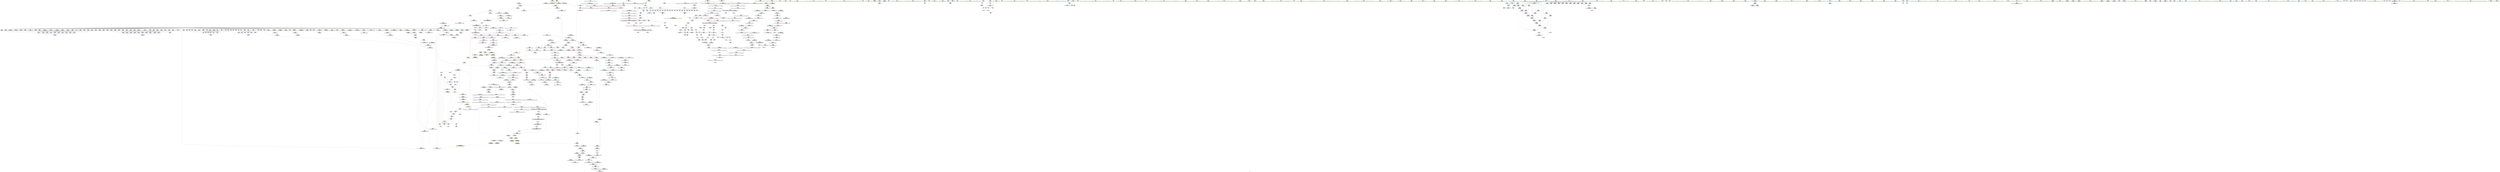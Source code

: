 digraph "SVFG" {
	label="SVFG";

	Node0x56412befaf40 [shape=record,color=grey,label="{NodeID: 0\nNullPtr}"];
	Node0x56412befaf40 -> Node0x56412bf4e700[style=solid];
	Node0x56412befaf40 -> Node0x56412bf4e800[style=solid];
	Node0x56412befaf40 -> Node0x56412bf4e8d0[style=solid];
	Node0x56412befaf40 -> Node0x56412bf4e9a0[style=solid];
	Node0x56412befaf40 -> Node0x56412bf4ea70[style=solid];
	Node0x56412befaf40 -> Node0x56412bf4eb40[style=solid];
	Node0x56412befaf40 -> Node0x56412bf4ec10[style=solid];
	Node0x56412befaf40 -> Node0x56412bf4ece0[style=solid];
	Node0x56412befaf40 -> Node0x56412bf4edb0[style=solid];
	Node0x56412befaf40 -> Node0x56412bf4ee80[style=solid];
	Node0x56412befaf40 -> Node0x56412bf4ef50[style=solid];
	Node0x56412befaf40 -> Node0x56412bf4f020[style=solid];
	Node0x56412befaf40 -> Node0x56412bf4f0f0[style=solid];
	Node0x56412befaf40 -> Node0x56412bf4f1c0[style=solid];
	Node0x56412befaf40 -> Node0x56412bf4f290[style=solid];
	Node0x56412befaf40 -> Node0x56412bf4f360[style=solid];
	Node0x56412befaf40 -> Node0x56412bf4f430[style=solid];
	Node0x56412befaf40 -> Node0x56412bf4f500[style=solid];
	Node0x56412befaf40 -> Node0x56412bf4f5d0[style=solid];
	Node0x56412befaf40 -> Node0x56412bf4f6a0[style=solid];
	Node0x56412befaf40 -> Node0x56412bf4f770[style=solid];
	Node0x56412befaf40 -> Node0x56412bf4f840[style=solid];
	Node0x56412befaf40 -> Node0x56412bf4f910[style=solid];
	Node0x56412befaf40 -> Node0x56412bf4f9e0[style=solid];
	Node0x56412befaf40 -> Node0x56412bf4fab0[style=solid];
	Node0x56412befaf40 -> Node0x56412bf4fb80[style=solid];
	Node0x56412befaf40 -> Node0x56412bf4fc50[style=solid];
	Node0x56412befaf40 -> Node0x56412bf4fd20[style=solid];
	Node0x56412befaf40 -> Node0x56412bf4fdf0[style=solid];
	Node0x56412befaf40 -> Node0x56412bf4fec0[style=solid];
	Node0x56412befaf40 -> Node0x56412bf4ff90[style=solid];
	Node0x56412befaf40 -> Node0x56412bf50060[style=solid];
	Node0x56412befaf40 -> Node0x56412bf50130[style=solid];
	Node0x56412befaf40 -> Node0x56412bf50200[style=solid];
	Node0x56412befaf40 -> Node0x56412bf502d0[style=solid];
	Node0x56412befaf40 -> Node0x56412bf503a0[style=solid];
	Node0x56412befaf40 -> Node0x56412bf50470[style=solid];
	Node0x56412befaf40 -> Node0x56412bf50540[style=solid];
	Node0x56412befaf40 -> Node0x56412bf50610[style=solid];
	Node0x56412befaf40 -> Node0x56412bf506e0[style=solid];
	Node0x56412befaf40 -> Node0x56412bf507b0[style=solid];
	Node0x56412befaf40 -> Node0x56412bf50880[style=solid];
	Node0x56412befaf40 -> Node0x56412bf50950[style=solid];
	Node0x56412befaf40 -> Node0x56412bf50a20[style=solid];
	Node0x56412befaf40 -> Node0x56412bf50af0[style=solid];
	Node0x56412befaf40 -> Node0x56412bf50bc0[style=solid];
	Node0x56412befaf40 -> Node0x56412bf50c90[style=solid];
	Node0x56412befaf40 -> Node0x56412bf50d60[style=solid];
	Node0x56412befaf40 -> Node0x56412bf50e30[style=solid];
	Node0x56412befaf40 -> Node0x56412bf50f00[style=solid];
	Node0x56412befaf40 -> Node0x56412bf50fd0[style=solid];
	Node0x56412befaf40 -> Node0x56412bf510a0[style=solid];
	Node0x56412befaf40 -> Node0x56412bf51170[style=solid];
	Node0x56412befaf40 -> Node0x56412bf51240[style=solid];
	Node0x56412befaf40 -> Node0x56412bf51310[style=solid];
	Node0x56412befaf40 -> Node0x56412bf513e0[style=solid];
	Node0x56412befaf40 -> Node0x56412bf514b0[style=solid];
	Node0x56412befaf40 -> Node0x56412bf51580[style=solid];
	Node0x56412befaf40 -> Node0x56412bf51650[style=solid];
	Node0x56412befaf40 -> Node0x56412bf51720[style=solid];
	Node0x56412befaf40 -> Node0x56412bf517f0[style=solid];
	Node0x56412befaf40 -> Node0x56412bf518c0[style=solid];
	Node0x56412befaf40 -> Node0x56412bf51990[style=solid];
	Node0x56412befaf40 -> Node0x56412bf51a60[style=solid];
	Node0x56412befaf40 -> Node0x56412bf51b30[style=solid];
	Node0x56412befaf40 -> Node0x56412bf51c00[style=solid];
	Node0x56412befaf40 -> Node0x56412bf51cd0[style=solid];
	Node0x56412befaf40 -> Node0x56412bf51da0[style=solid];
	Node0x56412befaf40 -> Node0x56412bf51e70[style=solid];
	Node0x56412befaf40 -> Node0x56412bf51f40[style=solid];
	Node0x56412befaf40 -> Node0x56412bf66780[style=solid];
	Node0x56412befaf40 -> Node0x56412bf6bb60[style=solid];
	Node0x56412befaf40 -> Node0x56412bf6bc30[style=solid];
	Node0x56412befaf40 -> Node0x56412bf6bd00[style=solid];
	Node0x56412befaf40 -> Node0x56412bf855c0[style=solid];
	Node0x56412befaf40 -> Node0x56412bf88080[style=solid];
	Node0x56412befaf40:s64 -> Node0x56412c03d3a0[style=solid,color=red];
	Node0x56412bf55ac0 [shape=record,color=blue,label="{NodeID: 775\n1254\<--1249\n__value.addr\<--__value\n_ZSt10__fill_n_aIPimiEN9__gnu_cxx11__enable_ifIXsr11__is_scalarIT1_EE7__valueET_E6__typeES4_T0_RKS3_\n}"];
	Node0x56412bf55ac0 -> Node0x56412bf63ca0[style=dashed];
	Node0x56412bf4c660 [shape=record,color=purple,label="{NodeID: 443\n832\<--831\n_M_impl\<--\n_ZNSt6vectorIiSaIiEED2Ev\n}"];
	Node0x56412bf3f920 [shape=record,color=green,label="{NodeID: 111\n409\<--410\n_ZNSt8ios_base15sync_with_stdioEb\<--_ZNSt8ios_base15sync_with_stdioEb_field_insensitive\n}"];
	Node0x56412c039f70 [shape=record,color=black,label="{NodeID: 1661\n560 = PHI(786, )\n}"];
	Node0x56412bf62030 [shape=record,color=red,label="{NodeID: 554\n961\<--960\n\<--_M_start4\n_ZNSt12_Vector_baseIiSaIiEED2Ev\n}"];
	Node0x56412bf62030 -> Node0x56412bf53be0[style=solid];
	Node0x56412bfd74b0 [shape=record,color=yellow,style=double,label="{NodeID: 1329\n99V_1 = ENCHI(MR_99V_0)\npts\{3660000 3700000 \}\nFun[_ZNSt12_Vector_baseIiSaIiEED2Ev]}"];
	Node0x56412bfd74b0 -> Node0x56412bf61e90[style=dashed];
	Node0x56412bfd74b0 -> Node0x56412bf62030[style=dashed];
	Node0x56412bf44a20 [shape=record,color=green,label="{NodeID: 222\n1258\<--1259\n__niter\<--__niter_field_insensitive\n_ZSt10__fill_n_aIPimiEN9__gnu_cxx11__enable_ifIXsr11__is_scalarIT1_EE7__valueET_E6__typeES4_T0_RKS3_\n}"];
	Node0x56412bf44a20 -> Node0x56412bf63e40[style=solid];
	Node0x56412bf44a20 -> Node0x56412bf63f10[style=solid];
	Node0x56412bf44a20 -> Node0x56412bf55c60[style=solid];
	Node0x56412bf44a20 -> Node0x56412bf55e00[style=solid];
	Node0x56412bf67f40 [shape=record,color=blue,label="{NodeID: 665\n110\<--267\nexn.slot\<--\n__cxx_global_var_init.1\n}"];
	Node0x56412bf67f40 -> Node0x56412bf5e5b0[style=dashed];
	Node0x56412bf52ba0 [shape=record,color=black,label="{NodeID: 333\n593\<--592\nconv65\<--\nmain\n}"];
	Node0x56412befae50 [shape=record,color=green,label="{NodeID: 1\n7\<--1\n__dso_handle\<--dummyObj\nGlob }"];
	Node0x56412bf55b90 [shape=record,color=blue,label="{NodeID: 776\n1256\<--1264\n__tmp\<--\n_ZSt10__fill_n_aIPimiEN9__gnu_cxx11__enable_ifIXsr11__is_scalarIT1_EE7__valueET_E6__typeES4_T0_RKS3_\n}"];
	Node0x56412bf55b90 -> Node0x56412bf63d70[style=dashed];
	Node0x56412bf4c730 [shape=record,color=purple,label="{NodeID: 444\n833\<--831\n_M_start\<--\n_ZNSt6vectorIiSaIiEED2Ev\n}"];
	Node0x56412bf4c730 -> Node0x56412bf61330[style=solid];
	Node0x56412bf3f9f0 [shape=record,color=green,label="{NodeID: 112\n412\<--413\n_ZNSirsERi\<--_ZNSirsERi_field_insensitive\n}"];
	Node0x56412c03a080 [shape=record,color=black,label="{NodeID: 1662\n634 = PHI()\n}"];
	Node0x56412bf62100 [shape=record,color=red,label="{NodeID: 555\n993\<--987\nthis1\<--this.addr\n_ZNSt12_Vector_baseIiSaIiEE12_Vector_implC2ERKS0_\n}"];
	Node0x56412bf62100 -> Node0x56412bf53cb0[style=solid];
	Node0x56412bf62100 -> Node0x56412bf4d430[style=solid];
	Node0x56412bf62100 -> Node0x56412bf4d500[style=solid];
	Node0x56412bf62100 -> Node0x56412bf5d570[style=solid];
	Node0x56412bfd75c0 [shape=record,color=yellow,style=double,label="{NodeID: 1330\n103V_1 = ENCHI(MR_103V_0)\npts\{3660002 3700002 \}\nFun[_ZNSt12_Vector_baseIiSaIiEED2Ev]}"];
	Node0x56412bfd75c0 -> Node0x56412bf61f60[style=dashed];
	Node0x56412bf44af0 [shape=record,color=green,label="{NodeID: 223\n1288\<--1289\n__it.addr\<--__it.addr_field_insensitive\n_ZSt12__niter_baseIPiET_S1_\n}"];
	Node0x56412bf44af0 -> Node0x56412bf640b0[style=solid];
	Node0x56412bf44af0 -> Node0x56412bf55fa0[style=solid];
	Node0x56412bf68010 [shape=record,color=blue,label="{NodeID: 666\n112\<--269\nehselector.slot\<--\n__cxx_global_var_init.1\n}"];
	Node0x56412bf68010 -> Node0x56412bf5e680[style=dashed];
	Node0x56412bf52c70 [shape=record,color=black,label="{NodeID: 334\n597\<--595\nconv66\<--add\nmain\n}"];
	Node0x56412beecb70 [shape=record,color=green,label="{NodeID: 2\n9\<--1\n\<--dummyObj\nCan only get source location for instruction, argument, global var or function.}"];
	Node0x56412bf55c60 [shape=record,color=blue,label="{NodeID: 777\n1258\<--1266\n__niter\<--\n_ZSt10__fill_n_aIPimiEN9__gnu_cxx11__enable_ifIXsr11__is_scalarIT1_EE7__valueET_E6__typeES4_T0_RKS3_\n}"];
	Node0x56412bf55c60 -> Node0x56412bfb7190[style=dashed];
	Node0x56412bf4c800 [shape=record,color=purple,label="{NodeID: 445\n836\<--835\n_M_impl2\<--\n_ZNSt6vectorIiSaIiEED2Ev\n}"];
	Node0x56412bf3faf0 [shape=record,color=green,label="{NodeID: 113\n421\<--422\n_ZNSt7__cxx1112basic_stringIcSt11char_traitsIcESaIcEEC1Ev\<--_ZNSt7__cxx1112basic_stringIcSt11char_traitsIcESaIcEEC1Ev_field_insensitive\n}"];
	Node0x56412c03a150 [shape=record,color=black,label="{NodeID: 1663\n751 = PHI(1418, )\n}"];
	Node0x56412c03a150 -> Node0x56412bf60a40[style=solid];
	Node0x56412bf621d0 [shape=record,color=red,label="{NodeID: 556\n995\<--989\n\<--__a.addr\n_ZNSt12_Vector_baseIiSaIiEE12_Vector_implC2ERKS0_\n|{<s0>113}}"];
	Node0x56412bf621d0:s0 -> Node0x56412c03d620[style=solid,color=red];
	Node0x56412bfd76d0 [shape=record,color=yellow,style=double,label="{NodeID: 1331\n60V_1 = ENCHI(MR_60V_0)\npts\{1142 \}\nFun[_ZSt25__uninitialized_default_nIPimET_S1_T0_]|{<s0>123}}"];
	Node0x56412bfd76d0:s0 -> Node0x56412bfda640[style=dashed,color=red];
	Node0x56412bf44bc0 [shape=record,color=green,label="{NodeID: 224\n1297\<--1298\nthis.addr\<--this.addr_field_insensitive\n_ZNSt12_Vector_baseIiSaIiEE13_M_deallocateEPim\n}"];
	Node0x56412bf44bc0 -> Node0x56412bf64180[style=solid];
	Node0x56412bf44bc0 -> Node0x56412bf56070[style=solid];
	Node0x56412bf680e0 [shape=record,color=blue,label="{NodeID: 667\n110\<--273\nexn.slot\<--\n__cxx_global_var_init.1\n}"];
	Node0x56412bf680e0 -> Node0x56412bf5e5b0[style=dashed];
	Node0x56412bf52d40 [shape=record,color=black,label="{NodeID: 335\n677\<--676\n\<--this1\n_ZNSaIiEC2Ev\n|{<s0>92}}"];
	Node0x56412bf52d40:s0 -> Node0x56412c03f5a0[style=solid,color=red];
	Node0x56412bf3c010 [shape=record,color=green,label="{NodeID: 3\n28\<--1\n.str\<--dummyObj\nGlob }"];
	Node0x56412bf55d30 [shape=record,color=blue,label="{NodeID: 778\n1273\<--1272\n\<--\n_ZSt10__fill_n_aIPimiEN9__gnu_cxx11__enable_ifIXsr11__is_scalarIT1_EE7__valueET_E6__typeES4_T0_RKS3_\n}"];
	Node0x56412bf55d30 -> Node0x56412bfb6790[style=dashed];
	Node0x56412bf4c8d0 [shape=record,color=purple,label="{NodeID: 446\n837\<--835\n_M_finish\<--\n_ZNSt6vectorIiSaIiEED2Ev\n}"];
	Node0x56412bf4c8d0 -> Node0x56412bf61400[style=solid];
	Node0x56412bf3fbf0 [shape=record,color=green,label="{NodeID: 114\n424\<--425\n_ZStrsIcSt11char_traitsIcESaIcEERSt13basic_istreamIT_T0_ES7_RNSt7__cxx1112basic_stringIS4_S5_T1_EE\<--_ZStrsIcSt11char_traitsIcESaIcEERSt13basic_istreamIT_T0_ES7_RNSt7__cxx1112basic_stringIS4_S5_T1_EE_field_insensitive\n}"];
	Node0x56412c03a260 [shape=record,color=black,label="{NodeID: 1664\n756 = PHI(1418, )\n}"];
	Node0x56412c03a260 -> Node0x56412bf60b10[style=solid];
	Node0x56412bf622a0 [shape=record,color=red,label="{NodeID: 557\n1015\<--1009\nthis1\<--this.addr\n_ZNSt12_Vector_baseIiSaIiEE17_M_create_storageEm\n|{|<s10>114}}"];
	Node0x56412bf622a0 -> Node0x56412bf5d640[style=solid];
	Node0x56412bf622a0 -> Node0x56412bf5d710[style=solid];
	Node0x56412bf622a0 -> Node0x56412bf5d7e0[style=solid];
	Node0x56412bf622a0 -> Node0x56412bf5d8b0[style=solid];
	Node0x56412bf622a0 -> Node0x56412bf5d980[style=solid];
	Node0x56412bf622a0 -> Node0x56412bf5da50[style=solid];
	Node0x56412bf622a0 -> Node0x56412bf5db20[style=solid];
	Node0x56412bf622a0 -> Node0x56412bf5dbf0[style=solid];
	Node0x56412bf622a0 -> Node0x56412bf5dcc0[style=solid];
	Node0x56412bf622a0 -> Node0x56412bf5dd90[style=solid];
	Node0x56412bf622a0:s10 -> Node0x56412c03faf0[style=solid,color=red];
	Node0x56412bf44c90 [shape=record,color=green,label="{NodeID: 225\n1299\<--1300\n__p.addr\<--__p.addr_field_insensitive\n_ZNSt12_Vector_baseIiSaIiEE13_M_deallocateEPim\n}"];
	Node0x56412bf44c90 -> Node0x56412bf64250[style=solid];
	Node0x56412bf44c90 -> Node0x56412bf64320[style=solid];
	Node0x56412bf44c90 -> Node0x56412bf56140[style=solid];
	Node0x56412bf681b0 [shape=record,color=blue,label="{NodeID: 668\n112\<--275\nehselector.slot\<--\n__cxx_global_var_init.1\n}"];
	Node0x56412bf681b0 -> Node0x56412bf5e680[style=dashed];
	Node0x56412bf52e10 [shape=record,color=black,label="{NodeID: 336\n700\<--699\n\<--this1\n_ZNSt6vectorIiSaIiEEC2EmRKS0_\n|{<s0>93}}"];
	Node0x56412bf52e10:s0 -> Node0x56412c03c630[style=solid,color=red];
	Node0x56412bf3c0a0 [shape=record,color=green,label="{NodeID: 4\n30\<--1\n.str.2\<--dummyObj\nGlob }"];
	Node0x56412bf55e00 [shape=record,color=blue,label="{NodeID: 779\n1258\<--1277\n__niter\<--dec\n_ZSt10__fill_n_aIPimiEN9__gnu_cxx11__enable_ifIXsr11__is_scalarIT1_EE7__valueET_E6__typeES4_T0_RKS3_\n}"];
	Node0x56412bf55e00 -> Node0x56412bfb7190[style=dashed];
	Node0x56412bf4c9a0 [shape=record,color=purple,label="{NodeID: 447\n894\<--893\n_M_impl\<--this1\n_ZNSt12_Vector_baseIiSaIiEEC2EmRKS0_\n|{<s0>104|<s1>106}}"];
	Node0x56412bf4c9a0:s0 -> Node0x56412c03f6b0[style=solid,color=red];
	Node0x56412bf4c9a0:s1 -> Node0x56412c03b620[style=solid,color=red];
	Node0x56412bf45060 [shape=record,color=green,label="{NodeID: 115\n427\<--428\n_ZNSaIiEC2Ev\<--_ZNSaIiEC2Ev_field_insensitive\n}"];
	Node0x56412c03a3a0 [shape=record,color=black,label="{NodeID: 1665\n840 = PHI(1177, )\n|{<s0>100}}"];
	Node0x56412c03a3a0:s0 -> Node0x56412c03f490[style=solid,color=red];
	Node0x56412bf62370 [shape=record,color=red,label="{NodeID: 558\n1016\<--1011\n\<--__n.addr\n_ZNSt12_Vector_baseIiSaIiEE17_M_create_storageEm\n|{<s0>114}}"];
	Node0x56412bf62370:s0 -> Node0x56412c03fc00[style=solid,color=red];
	Node0x56412bf44d60 [shape=record,color=green,label="{NodeID: 226\n1301\<--1302\n__n.addr\<--__n.addr_field_insensitive\n_ZNSt12_Vector_baseIiSaIiEE13_M_deallocateEPim\n}"];
	Node0x56412bf44d60 -> Node0x56412bf643f0[style=solid];
	Node0x56412bf44d60 -> Node0x56412bf56210[style=solid];
	Node0x56412bf68280 [shape=record,color=blue,label="{NodeID: 669\n333\<--332\n.addr\<--\n__cxx_global_array_dtor\n}"];
	Node0x56412bf52ee0 [shape=record,color=black,label="{NodeID: 337\n716\<--699\n\<--this1\n_ZNSt6vectorIiSaIiEEC2EmRKS0_\n|{<s0>95}}"];
	Node0x56412bf52ee0:s0 -> Node0x56412c03dde0[style=solid,color=red];
	Node0x56412bf3c350 [shape=record,color=green,label="{NodeID: 5\n32\<--1\n.str.3\<--dummyObj\nGlob }"];
	Node0x56412bf55ed0 [shape=record,color=blue,label="{NodeID: 780\n1250\<--1281\n__first.addr\<--incdec.ptr\n_ZSt10__fill_n_aIPimiEN9__gnu_cxx11__enable_ifIXsr11__is_scalarIT1_EE7__valueET_E6__typeES4_T0_RKS3_\n}"];
	Node0x56412bf55ed0 -> Node0x56412bfb6c90[style=dashed];
	Node0x56412bf4ca70 [shape=record,color=purple,label="{NodeID: 448\n929\<--928\n_M_impl\<--\n_ZNSt6vectorIiSaIiEE21_M_default_initializeEm\n}"];
	Node0x56412bf45160 [shape=record,color=green,label="{NodeID: 116\n431\<--432\n_ZNSt6vectorIiSaIiEEC2EmRKS0_\<--_ZNSt6vectorIiSaIiEEC2EmRKS0__field_insensitive\n}"];
	Node0x56412c03a4e0 [shape=record,color=black,label="{NodeID: 1666\n934 = PHI(1177, )\n|{<s0>108}}"];
	Node0x56412c03a4e0:s0 -> Node0x56412c0414a0[style=solid,color=red];
	Node0x56412bf62440 [shape=record,color=red,label="{NodeID: 559\n1032\<--1011\n\<--__n.addr\n_ZNSt12_Vector_baseIiSaIiEE17_M_create_storageEm\n}"];
	Node0x56412bf44e30 [shape=record,color=green,label="{NodeID: 227\n1315\<--1316\n_ZNSt16allocator_traitsISaIiEE10deallocateERS0_Pim\<--_ZNSt16allocator_traitsISaIiEE10deallocateERS0_Pim_field_insensitive\n}"];
	Node0x56412bf68350 [shape=record,color=blue,label="{NodeID: 670\n351\<--9\nretval\<--\nmain\n}"];
	Node0x56412bf52fb0 [shape=record,color=black,label="{NodeID: 338\n732\<--731\n\<--this1\n_ZNSaIiED2Ev\n|{<s0>96}}"];
	Node0x56412bf52fb0:s0 -> Node0x56412c03dca0[style=solid,color=red];
	Node0x56412bf3c410 [shape=record,color=green,label="{NodeID: 6\n34\<--1\n.str.4\<--dummyObj\nGlob }"];
	Node0x56412bf55fa0 [shape=record,color=blue,label="{NodeID: 781\n1288\<--1287\n__it.addr\<--__it\n_ZSt12__niter_baseIPiET_S1_\n}"];
	Node0x56412bf55fa0 -> Node0x56412bf640b0[style=dashed];
	Node0x56412bf4cb40 [shape=record,color=purple,label="{NodeID: 449\n930\<--928\n_M_start\<--\n_ZNSt6vectorIiSaIiEE21_M_default_initializeEm\n}"];
	Node0x56412bf4cb40 -> Node0x56412bf61c20[style=solid];
	Node0x56412bf45260 [shape=record,color=green,label="{NodeID: 117\n434\<--435\n_ZNSaIiED2Ev\<--_ZNSaIiED2Ev_field_insensitive\n}"];
	Node0x56412c03a620 [shape=record,color=black,label="{NodeID: 1667\n935 = PHI(1158, )\n}"];
	Node0x56412c03a620 -> Node0x56412bf6b680[style=solid];
	Node0x56412bf62510 [shape=record,color=red,label="{NodeID: 560\n1025\<--1024\n\<--_M_start3\n_ZNSt12_Vector_baseIiSaIiEE17_M_create_storageEm\n}"];
	Node0x56412bf62510 -> Node0x56412bf6c040[style=solid];
	Node0x56412bf44f30 [shape=record,color=green,label="{NodeID: 228\n1322\<--1323\n__cxa_begin_catch\<--__cxa_begin_catch_field_insensitive\n}"];
	Node0x56412bf68420 [shape=record,color=blue,label="{NodeID: 671\n353\<--349\nargc.addr\<--argc\nmain\n}"];
	Node0x56412bf53080 [shape=record,color=black,label="{NodeID: 339\n741\<--758\n_ZN9__gnu_cxxneIPcNSt7__cxx1112basic_stringIcSt11char_traitsIcESaIcEEEEEbRKNS_17__normal_iteratorIT_T0_EESD__ret\<--cmp\n_ZN9__gnu_cxxneIPcNSt7__cxx1112basic_stringIcSt11char_traitsIcESaIcEEEEEbRKNS_17__normal_iteratorIT_T0_EESD_\n|{<s0>58|<s1>69}}"];
	Node0x56412bf53080:s0 -> Node0x56412c039110[style=solid,color=blue];
	Node0x56412bf53080:s1 -> Node0x56412c039ac0[style=solid,color=blue];
	Node0x56412bf3c4d0 [shape=record,color=green,label="{NodeID: 7\n36\<--1\n.str.5\<--dummyObj\nGlob }"];
	Node0x56412bf56070 [shape=record,color=blue,label="{NodeID: 782\n1297\<--1294\nthis.addr\<--this\n_ZNSt12_Vector_baseIiSaIiEE13_M_deallocateEPim\n}"];
	Node0x56412bf56070 -> Node0x56412bf64180[style=dashed];
	Node0x56412bf4cc10 [shape=record,color=purple,label="{NodeID: 450\n939\<--938\n_M_impl3\<--\n_ZNSt6vectorIiSaIiEE21_M_default_initializeEm\n}"];
	Node0x56412bf45360 [shape=record,color=green,label="{NodeID: 118\n443\<--444\n_ZNSt7__cxx1112basic_stringIcSt11char_traitsIcESaIcEE5beginEv\<--_ZNSt7__cxx1112basic_stringIcSt11char_traitsIcESaIcEE5beginEv_field_insensitive\n}"];
	Node0x56412c03a760 [shape=record,color=black,label="{NodeID: 1668\n1017 = PHI(1075, )\n}"];
	Node0x56412c03a760 -> Node0x56412bf6bf70[style=solid];
	Node0x56412bf625e0 [shape=record,color=red,label="{NodeID: 561\n1031\<--1030\n\<--_M_start6\n_ZNSt12_Vector_baseIiSaIiEE17_M_create_storageEm\n}"];
	Node0x56412bf625e0 -> Node0x56412bf5e340[style=solid];
	Node0x56412bfd7b90 [shape=record,color=yellow,style=double,label="{NodeID: 1336\n28V_1 = ENCHI(MR_28V_0)\npts\{10 \}\nFun[main]}"];
	Node0x56412bfd7b90 -> Node0x56412bf5e410[style=dashed];
	Node0x56412bf4d5a0 [shape=record,color=green,label="{NodeID: 229\n1325\<--1326\n_ZSt9terminatev\<--_ZSt9terminatev_field_insensitive\n}"];
	Node0x56412bf684f0 [shape=record,color=blue,label="{NodeID: 672\n355\<--350\nargv.addr\<--argv\nmain\n}"];
	Node0x56412bf53150 [shape=record,color=black,label="{NodeID: 340\n760\<--767\n_ZNK9__gnu_cxx17__normal_iteratorIPcNSt7__cxx1112basic_stringIcSt11char_traitsIcESaIcEEEEdeEv_ret\<--\n_ZNK9__gnu_cxx17__normal_iteratorIPcNSt7__cxx1112basic_stringIcSt11char_traitsIcESaIcEEEEdeEv\n|{<s0>59|<s1>70}}"];
	Node0x56412bf53150:s0 -> Node0x56412c039250[style=solid,color=blue];
	Node0x56412bf53150:s1 -> Node0x56412c039bd0[style=solid,color=blue];
	Node0x56412bf3cd40 [shape=record,color=green,label="{NodeID: 8\n38\<--1\n.str.6\<--dummyObj\nGlob }"];
	Node0x56412bf56140 [shape=record,color=blue,label="{NodeID: 783\n1299\<--1295\n__p.addr\<--__p\n_ZNSt12_Vector_baseIiSaIiEE13_M_deallocateEPim\n}"];
	Node0x56412bf56140 -> Node0x56412bf64250[style=dashed];
	Node0x56412bf56140 -> Node0x56412bf64320[style=dashed];
	Node0x56412bf4cce0 [shape=record,color=purple,label="{NodeID: 451\n940\<--938\n_M_finish\<--\n_ZNSt6vectorIiSaIiEE21_M_default_initializeEm\n}"];
	Node0x56412bf4cce0 -> Node0x56412bf6b680[style=solid];
	Node0x56412bf45460 [shape=record,color=green,label="{NodeID: 119\n449\<--450\n_ZNSt7__cxx1112basic_stringIcSt11char_traitsIcESaIcEE3endEv\<--_ZNSt7__cxx1112basic_stringIcSt11char_traitsIcESaIcEE3endEv_field_insensitive\n}"];
	Node0x56412c03a8a0 [shape=record,color=black,label="{NodeID: 1669\n1092 = PHI(1099, )\n}"];
	Node0x56412c03a8a0 -> Node0x56412bf855c0[style=solid];
	Node0x56412bf626b0 [shape=record,color=red,label="{NodeID: 562\n1043\<--1040\nthis1\<--this.addr\n_ZNSt12_Vector_baseIiSaIiEE12_Vector_implD2Ev\n}"];
	Node0x56412bf626b0 -> Node0x56412bf53d80[style=solid];
	Node0x56412bf4d6a0 [shape=record,color=green,label="{NodeID: 230\n1335\<--1336\n__a.addr\<--__a.addr_field_insensitive\n_ZNSt16allocator_traitsISaIiEE10deallocateERS0_Pim\n}"];
	Node0x56412bf4d6a0 -> Node0x56412bf644c0[style=solid];
	Node0x56412bf4d6a0 -> Node0x56412bf562e0[style=solid];
	Node0x56412bf685c0 [shape=record,color=blue,label="{NodeID: 673\n357\<--66\nt\<--\nmain\n}"];
	Node0x56412bf685c0 -> Node0x56412bfcb2b0[style=dashed];
	Node0x56412bf53220 [shape=record,color=black,label="{NodeID: 341\n779\<--778\n\<--this1\n_ZNSt6vectorIiSaIiEEixEm\n}"];
	Node0x56412bf53220 -> Node0x56412bf4c320[style=solid];
	Node0x56412bf53220 -> Node0x56412bf4c3f0[style=solid];
	Node0x56412bf3ce00 [shape=record,color=green,label="{NodeID: 9\n40\<--1\n.str.7\<--dummyObj\nGlob }"];
	Node0x56412bf56210 [shape=record,color=blue,label="{NodeID: 784\n1301\<--1296\n__n.addr\<--__n\n_ZNSt12_Vector_baseIiSaIiEE13_M_deallocateEPim\n}"];
	Node0x56412bf56210 -> Node0x56412bf643f0[style=dashed];
	Node0x56412bf4cdb0 [shape=record,color=purple,label="{NodeID: 452\n953\<--952\n_M_impl\<--this1\n_ZNSt12_Vector_baseIiSaIiEED2Ev\n}"];
	Node0x56412bf45560 [shape=record,color=green,label="{NodeID: 120\n455\<--456\n_ZN9__gnu_cxxneIPcNSt7__cxx1112basic_stringIcSt11char_traitsIcESaIcEEEEEbRKNS_17__normal_iteratorIT_T0_EESD_\<--_ZN9__gnu_cxxneIPcNSt7__cxx1112basic_stringIcSt11char_traitsIcESaIcEEEEEbRKNS_17__normal_iteratorIT_T0_EESD__field_insensitive\n}"];
	Node0x56412c03a9e0 [shape=record,color=black,label="{NodeID: 1670\n1111 = PHI(1115, )\n}"];
	Node0x56412c03a9e0 -> Node0x56412bf54260[style=solid];
	Node0x56412bf62780 [shape=record,color=red,label="{NodeID: 563\n1056\<--1050\nthis1\<--this.addr\n_ZNSaIiEC2ERKS_\n}"];
	Node0x56412bf62780 -> Node0x56412bf53e50[style=solid];
	Node0x56412bf4d770 [shape=record,color=green,label="{NodeID: 231\n1337\<--1338\n__p.addr\<--__p.addr_field_insensitive\n_ZNSt16allocator_traitsISaIiEE10deallocateERS0_Pim\n}"];
	Node0x56412bf4d770 -> Node0x56412bf64590[style=solid];
	Node0x56412bf4d770 -> Node0x56412bf563b0[style=solid];
	Node0x56412bf68690 [shape=record,color=blue,label="{NodeID: 674\n373\<--359\n__range2\<--s\nmain\n}"];
	Node0x56412bf68690 -> Node0x56412bf5ec30[style=dashed];
	Node0x56412bf68690 -> Node0x56412bf5ed00[style=dashed];
	Node0x56412bf68690 -> Node0x56412bfcb7b0[style=dashed];
	Node0x56412bf532f0 [shape=record,color=black,label="{NodeID: 342\n769\<--784\n_ZNSt6vectorIiSaIiEEixEm_ret\<--add.ptr\n_ZNSt6vectorIiSaIiEEixEm\n|{<s0>60|<s1>65|<s2>66|<s3>71|<s4>76|<s5>77}}"];
	Node0x56412bf532f0:s0 -> Node0x56412c039420[style=solid,color=blue];
	Node0x56412bf532f0:s1 -> Node0x56412c039700[style=solid,color=blue];
	Node0x56412bf532f0:s2 -> Node0x56412c039810[style=solid,color=blue];
	Node0x56412bf532f0:s3 -> Node0x56412c039da0[style=solid,color=blue];
	Node0x56412bf532f0:s4 -> Node0x56412c0388e0[style=solid,color=blue];
	Node0x56412bf532f0:s5 -> Node0x56412c038aa0[style=solid,color=blue];
	Node0x56412bf3cf00 [shape=record,color=green,label="{NodeID: 10\n42\<--1\n.str.8\<--dummyObj\nGlob }"];
	Node0x56412bf562e0 [shape=record,color=blue,label="{NodeID: 785\n1335\<--1332\n__a.addr\<--__a\n_ZNSt16allocator_traitsISaIiEE10deallocateERS0_Pim\n}"];
	Node0x56412bf562e0 -> Node0x56412bf644c0[style=dashed];
	Node0x56412bf4ce80 [shape=record,color=purple,label="{NodeID: 453\n954\<--952\n_M_start\<--this1\n_ZNSt12_Vector_baseIiSaIiEED2Ev\n}"];
	Node0x56412bf4ce80 -> Node0x56412bf61e90[style=solid];
	Node0x56412bf45660 [shape=record,color=green,label="{NodeID: 121\n459\<--460\n_ZNK9__gnu_cxx17__normal_iteratorIPcNSt7__cxx1112basic_stringIcSt11char_traitsIcESaIcEEEEdeEv\<--_ZNK9__gnu_cxx17__normal_iteratorIPcNSt7__cxx1112basic_stringIcSt11char_traitsIcESaIcEEEEdeEv_field_insensitive\n}"];
	Node0x56412c03ab20 [shape=record,color=black,label="{NodeID: 1671\n1130 = PHI(1147, )\n}"];
	Node0x56412c03ab20 -> Node0x56412bf87f00[style=solid];
	Node0x56412bf62850 [shape=record,color=red,label="{NodeID: 564\n1058\<--1052\n\<--__a.addr\n_ZNSaIiEC2ERKS_\n}"];
	Node0x56412bf62850 -> Node0x56412bf53f20[style=solid];
	Node0x56412bf4d840 [shape=record,color=green,label="{NodeID: 232\n1339\<--1340\n__n.addr\<--__n.addr_field_insensitive\n_ZNSt16allocator_traitsISaIiEE10deallocateERS0_Pim\n}"];
	Node0x56412bf4d840 -> Node0x56412bf64660[style=solid];
	Node0x56412bf4d840 -> Node0x56412bf56480[style=solid];
	Node0x56412bf68760 [shape=record,color=blue,label="{NodeID: 675\n445\<--442\ncoerce.dive\<--call8\nmain\n}"];
	Node0x56412bf68760 -> Node0x56412bfb1c90[style=dashed];
	Node0x56412bf533c0 [shape=record,color=black,label="{NodeID: 343\n786\<--791\n_ZN9__gnu_cxx17__normal_iteratorIPcNSt7__cxx1112basic_stringIcSt11char_traitsIcESaIcEEEEppEv_ret\<--this1\n_ZN9__gnu_cxx17__normal_iteratorIPcNSt7__cxx1112basic_stringIcSt11char_traitsIcESaIcEEEEppEv\n|{<s0>61|<s1>72}}"];
	Node0x56412bf533c0:s0 -> Node0x56412c0395f0[style=solid,color=blue];
	Node0x56412bf533c0:s1 -> Node0x56412c039f70[style=solid,color=blue];
	Node0x56412bf3d000 [shape=record,color=green,label="{NodeID: 11\n44\<--1\n.str.9\<--dummyObj\nGlob }"];
	Node0x56412bf563b0 [shape=record,color=blue,label="{NodeID: 786\n1337\<--1333\n__p.addr\<--__p\n_ZNSt16allocator_traitsISaIiEE10deallocateERS0_Pim\n}"];
	Node0x56412bf563b0 -> Node0x56412bf64590[style=dashed];
	Node0x56412bf4cf50 [shape=record,color=purple,label="{NodeID: 454\n956\<--952\n_M_impl2\<--this1\n_ZNSt12_Vector_baseIiSaIiEED2Ev\n}"];
	Node0x56412bf45760 [shape=record,color=green,label="{NodeID: 122\n469\<--470\n_ZNSt6vectorIiSaIiEEixEm\<--_ZNSt6vectorIiSaIiEEixEm_field_insensitive\n}"];
	Node0x56412c03ac60 [shape=record,color=black,label="{NodeID: 1672\n1173 = PHI(1186, )\n}"];
	Node0x56412c03ac60 -> Node0x56412bf545a0[style=solid];
	Node0x56412bf62920 [shape=record,color=red,label="{NodeID: 565\n1073\<--1067\nthis1\<--this.addr\n_ZN9__gnu_cxx13new_allocatorIiEC2ERKS1_\n}"];
	Node0x56412bf4d910 [shape=record,color=green,label="{NodeID: 233\n1349\<--1350\n_ZN9__gnu_cxx13new_allocatorIiE10deallocateEPim\<--_ZN9__gnu_cxx13new_allocatorIiE10deallocateEPim_field_insensitive\n}"];
	Node0x56412bf68830 [shape=record,color=blue,label="{NodeID: 676\n451\<--448\ncoerce.dive10\<--call9\nmain\n|{|<s1>58}}"];
	Node0x56412bf68830 -> Node0x56412bfcf8b0[style=dashed];
	Node0x56412bf68830:s1 -> Node0x56412bfb92b0[style=dashed,color=red];
	Node0x56412bf53490 [shape=record,color=black,label="{NodeID: 344\n831\<--830\n\<--this1\n_ZNSt6vectorIiSaIiEED2Ev\n}"];
	Node0x56412bf53490 -> Node0x56412bf4c660[style=solid];
	Node0x56412bf53490 -> Node0x56412bf4c730[style=solid];
	Node0x56412bf3d100 [shape=record,color=green,label="{NodeID: 12\n46\<--1\n.str.10\<--dummyObj\nGlob }"];
	Node0x56412bf56480 [shape=record,color=blue,label="{NodeID: 787\n1339\<--1334\n__n.addr\<--__n\n_ZNSt16allocator_traitsISaIiEE10deallocateERS0_Pim\n}"];
	Node0x56412bf56480 -> Node0x56412bf64660[style=dashed];
	Node0x56412bf4d020 [shape=record,color=purple,label="{NodeID: 455\n957\<--952\n_M_end_of_storage\<--this1\n_ZNSt12_Vector_baseIiSaIiEED2Ev\n}"];
	Node0x56412bf4d020 -> Node0x56412bf61f60[style=solid];
	Node0x56412bf45860 [shape=record,color=green,label="{NodeID: 123\n476\<--477\n_ZN9__gnu_cxx17__normal_iteratorIPcNSt7__cxx1112basic_stringIcSt11char_traitsIcESaIcEEEEppEv\<--_ZN9__gnu_cxx17__normal_iteratorIPcNSt7__cxx1112basic_stringIcSt11char_traitsIcESaIcEEEEppEv_field_insensitive\n}"];
	Node0x56412c03ada0 [shape=record,color=black,label="{NodeID: 1673\n1201 = PHI(1205, )\n}"];
	Node0x56412c03ada0 -> Node0x56412bf54810[style=solid];
	Node0x56412bf629f0 [shape=record,color=red,label="{NodeID: 566\n1084\<--1078\nthis1\<--this.addr\n_ZNSt12_Vector_baseIiSaIiEE11_M_allocateEm\n}"];
	Node0x56412bf629f0 -> Node0x56412bf5de60[style=solid];
	Node0x56412bfd8020 [shape=record,color=yellow,style=double,label="{NodeID: 1341\n38V_1 = ENCHI(MR_38V_0)\npts\{362 \}\nFun[main]}"];
	Node0x56412bfd8020 -> Node0x56412bf68aa0[style=dashed];
	Node0x56412bfd8020 -> Node0x56412bf68c40[style=dashed];
	Node0x56412bfd8020 -> Node0x56412bf68de0[style=dashed];
	Node0x56412bfd8020 -> Node0x56412bf69ae0[style=dashed];
	Node0x56412bfd8020 -> Node0x56412bf69c80[style=dashed];
	Node0x56412bfd8020 -> Node0x56412bf69e20[style=dashed];
	Node0x56412bf4da10 [shape=record,color=green,label="{NodeID: 234\n1356\<--1357\nthis.addr\<--this.addr_field_insensitive\n_ZN9__gnu_cxx13new_allocatorIiE10deallocateEPim\n}"];
	Node0x56412bf4da10 -> Node0x56412bf64730[style=solid];
	Node0x56412bf4da10 -> Node0x56412bf56550[style=solid];
	Node0x56412bf68900 [shape=record,color=blue,label="{NodeID: 677\n379\<--461\nx\<--\nmain\n}"];
	Node0x56412bf68900 -> Node0x56412bf5edd0[style=dashed];
	Node0x56412bf68900 -> Node0x56412bf68900[style=dashed];
	Node0x56412bf68900 -> Node0x56412bfcbcb0[style=dashed];
	Node0x56412bf53560 [shape=record,color=black,label="{NodeID: 345\n835\<--830\n\<--this1\n_ZNSt6vectorIiSaIiEED2Ev\n}"];
	Node0x56412bf53560 -> Node0x56412bf4c800[style=solid];
	Node0x56412bf53560 -> Node0x56412bf4c8d0[style=solid];
	Node0x56412bf3d200 [shape=record,color=green,label="{NodeID: 13\n50\<--1\n\<--dummyObj\nCan only get source location for instruction, argument, global var or function.}"];
	Node0x56412bf56550 [shape=record,color=blue,label="{NodeID: 788\n1356\<--1353\nthis.addr\<--this\n_ZN9__gnu_cxx13new_allocatorIiE10deallocateEPim\n}"];
	Node0x56412bf56550 -> Node0x56412bf64730[style=dashed];
	Node0x56412bf4d0f0 [shape=record,color=purple,label="{NodeID: 456\n959\<--952\n_M_impl3\<--this1\n_ZNSt12_Vector_baseIiSaIiEED2Ev\n}"];
	Node0x56412bf45960 [shape=record,color=green,label="{NodeID: 124\n515\<--516\nllvm.memcpy.p0i8.p0i8.i64\<--llvm.memcpy.p0i8.p0i8.i64_field_insensitive\n}"];
	Node0x56412c03aee0 [shape=record,color=black,label="{NodeID: 1674\n1219 = PHI(1223, )\n}"];
	Node0x56412c03aee0 -> Node0x56412bf548e0[style=solid];
	Node0x56412bf62ac0 [shape=record,color=red,label="{NodeID: 567\n1085\<--1080\n\<--__n.addr\n_ZNSt12_Vector_baseIiSaIiEE11_M_allocateEm\n}"];
	Node0x56412bf62ac0 -> Node0x56412bf87d80[style=solid];
	Node0x56412bfd8100 [shape=record,color=yellow,style=double,label="{NodeID: 1342\n40V_1 = ENCHI(MR_40V_0)\npts\{364 \}\nFun[main]}"];
	Node0x56412bfd8100 -> Node0x56412bf68b70[style=dashed];
	Node0x56412bfd8100 -> Node0x56412bf68d10[style=dashed];
	Node0x56412bfd8100 -> Node0x56412bf68eb0[style=dashed];
	Node0x56412bfd8100 -> Node0x56412bf69bb0[style=dashed];
	Node0x56412bfd8100 -> Node0x56412bf69d50[style=dashed];
	Node0x56412bfd8100 -> Node0x56412bf69ef0[style=dashed];
	Node0x56412bf4dae0 [shape=record,color=green,label="{NodeID: 235\n1358\<--1359\n__p.addr\<--__p.addr_field_insensitive\n_ZN9__gnu_cxx13new_allocatorIiE10deallocateEPim\n}"];
	Node0x56412bf4dae0 -> Node0x56412bf64800[style=solid];
	Node0x56412bf4dae0 -> Node0x56412bf56620[style=solid];
	Node0x56412bf689d0 [shape=record,color=blue,label="{NodeID: 678\n468\<--472\ncall16\<--inc\nmain\n}"];
	Node0x56412bf689d0 -> Node0x56412bf5fad0[style=dashed];
	Node0x56412bf689d0 -> Node0x56412bf5fc70[style=dashed];
	Node0x56412bf689d0 -> Node0x56412bf60080[style=dashed];
	Node0x56412bf689d0 -> Node0x56412bf60150[style=dashed];
	Node0x56412bf689d0 -> Node0x56412bf689d0[style=dashed];
	Node0x56412bf689d0 -> Node0x56412bf69460[style=dashed];
	Node0x56412bf689d0 -> Node0x56412bfce4b0[style=dashed];
	Node0x56412bf53630 [shape=record,color=black,label="{NodeID: 346\n839\<--830\n\<--this1\n_ZNSt6vectorIiSaIiEED2Ev\n|{<s0>99}}"];
	Node0x56412bf53630:s0 -> Node0x56412c03cbe0[style=solid,color=red];
	Node0x56412bf3d300 [shape=record,color=green,label="{NodeID: 14\n51\<--1\n\<--dummyObj\nCan only get source location for instruction, argument, global var or function.}"];
	Node0x56412bf56620 [shape=record,color=blue,label="{NodeID: 789\n1358\<--1354\n__p.addr\<--__p\n_ZN9__gnu_cxx13new_allocatorIiE10deallocateEPim\n}"];
	Node0x56412bf56620 -> Node0x56412bf64800[style=dashed];
	Node0x56412bf4d1c0 [shape=record,color=purple,label="{NodeID: 457\n960\<--952\n_M_start4\<--this1\n_ZNSt12_Vector_baseIiSaIiEED2Ev\n}"];
	Node0x56412bf4d1c0 -> Node0x56412bf62030[style=solid];
	Node0x56412bf45a60 [shape=record,color=green,label="{NodeID: 125\n569\<--570\n_ZStlsISt11char_traitsIcEERSt13basic_ostreamIcT_ES5_PKc\<--_ZStlsISt11char_traitsIcEERSt13basic_ostreamIcT_ES5_PKc_field_insensitive\n}"];
	Node0x56412c03b020 [shape=record,color=black,label="{NodeID: 1675\n1237 = PHI(1286, )\n|{<s0>126}}"];
	Node0x56412c03b020:s0 -> Node0x56412c03cdf0[style=solid,color=red];
	Node0x56412bf62b90 [shape=record,color=red,label="{NodeID: 568\n1091\<--1080\n\<--__n.addr\n_ZNSt12_Vector_baseIiSaIiEE11_M_allocateEm\n|{<s0>117}}"];
	Node0x56412bf62b90:s0 -> Node0x56412c03b4e0[style=solid,color=red];
	Node0x56412bf4dbb0 [shape=record,color=green,label="{NodeID: 236\n1360\<--1361\n.addr\<--.addr_field_insensitive\n_ZN9__gnu_cxx13new_allocatorIiE10deallocateEPim\n}"];
	Node0x56412bf4dbb0 -> Node0x56412bf566f0[style=solid];
	Node0x56412bf68aa0 [shape=record,color=blue,label="{NodeID: 679\n361\<--480\nexn.slot\<--\nmain\n}"];
	Node0x56412bf68aa0 -> Node0x56412bf5ea90[style=dashed];
	Node0x56412bf53700 [shape=record,color=black,label="{NodeID: 347\n846\<--830\n\<--this1\n_ZNSt6vectorIiSaIiEED2Ev\n|{<s0>101}}"];
	Node0x56412bf53700:s0 -> Node0x56412c03dde0[style=solid,color=red];
	Node0x56412bf3d400 [shape=record,color=green,label="{NodeID: 15\n52\<--1\n\<--dummyObj\nCan only get source location for instruction, argument, global var or function.}"];
	Node0x56412bf566f0 [shape=record,color=blue,label="{NodeID: 790\n1360\<--1355\n.addr\<--\n_ZN9__gnu_cxx13new_allocatorIiE10deallocateEPim\n}"];
	Node0x56412bf4d290 [shape=record,color=purple,label="{NodeID: 458\n970\<--952\n_M_impl5\<--this1\n_ZNSt12_Vector_baseIiSaIiEED2Ev\n|{<s0>110}}"];
	Node0x56412bf4d290:s0 -> Node0x56412c03b620[style=solid,color=red];
	Node0x56412bf45b60 [shape=record,color=green,label="{NodeID: 126\n573\<--574\n_ZNSolsEi\<--_ZNSolsEi_field_insensitive\n}"];
	Node0x56412c03b160 [shape=record,color=black,label="{NodeID: 1676\n1242 = PHI(1246, )\n}"];
	Node0x56412c03b160 -> Node0x56412bf549b0[style=solid];
	Node0x56412bf62c60 [shape=record,color=red,label="{NodeID: 569\n1108\<--1102\n\<--__a.addr\n_ZNSt16allocator_traitsISaIiEE8allocateERS0_m\n}"];
	Node0x56412bf62c60 -> Node0x56412bf54190[style=solid];
	Node0x56412bf4dc80 [shape=record,color=green,label="{NodeID: 237\n1369\<--1370\n_ZdlPv\<--_ZdlPv_field_insensitive\n}"];
	Node0x56412bf68b70 [shape=record,color=blue,label="{NodeID: 680\n363\<--482\nehselector.slot\<--\nmain\n}"];
	Node0x56412bf68b70 -> Node0x56412bf5eb60[style=dashed];
	Node0x56412bf537d0 [shape=record,color=black,label="{NodeID: 348\n854\<--830\n\<--this1\n_ZNSt6vectorIiSaIiEED2Ev\n|{<s0>102}}"];
	Node0x56412bf537d0:s0 -> Node0x56412c03dde0[style=solid,color=red];
	Node0x56412bf3d500 [shape=record,color=green,label="{NodeID: 16\n53\<--1\n\<--dummyObj\nCan only get source location for instruction, argument, global var or function.}"];
	Node0x56412bf567c0 [shape=record,color=blue,label="{NodeID: 791\n1378\<--1375\n__first.addr\<--__first\n_ZSt8_DestroyIPiiEvT_S1_RSaIT0_E\n}"];
	Node0x56412bf567c0 -> Node0x56412bf648d0[style=dashed];
	Node0x56412bf4d360 [shape=record,color=purple,label="{NodeID: 459\n978\<--952\n_M_impl6\<--this1\n_ZNSt12_Vector_baseIiSaIiEED2Ev\n|{<s0>111}}"];
	Node0x56412bf4d360:s0 -> Node0x56412c03b620[style=solid,color=red];
	Node0x56412bf45c60 [shape=record,color=green,label="{NodeID: 127\n600\<--601\n_ZNSt7__cxx1112basic_stringIcSt11char_traitsIcESaIcEEC1EmcRKS3_\<--_ZNSt7__cxx1112basic_stringIcSt11char_traitsIcESaIcEEC1EmcRKS3__field_insensitive\n}"];
	Node0x56412c03b2a0 [shape=record,color=black,label="{NodeID: 1677\n1321 = PHI()\n}"];
	Node0x56412bf62d30 [shape=record,color=red,label="{NodeID: 570\n1110\<--1104\n\<--__n.addr\n_ZNSt16allocator_traitsISaIiEE8allocateERS0_m\n|{<s0>118}}"];
	Node0x56412bf62d30:s0 -> Node0x56412c03d260[style=solid,color=red];
	Node0x56412bf4dd80 [shape=record,color=green,label="{NodeID: 238\n1378\<--1379\n__first.addr\<--__first.addr_field_insensitive\n_ZSt8_DestroyIPiiEvT_S1_RSaIT0_E\n}"];
	Node0x56412bf4dd80 -> Node0x56412bf648d0[style=solid];
	Node0x56412bf4dd80 -> Node0x56412bf567c0[style=solid];
	Node0x56412bf68c40 [shape=record,color=blue,label="{NodeID: 681\n361\<--486\nexn.slot\<--\nmain\n}"];
	Node0x56412bf68c40 -> Node0x56412bf5ea90[style=dashed];
	Node0x56412bf538a0 [shape=record,color=black,label="{NodeID: 349\n928\<--927\n\<--this1\n_ZNSt6vectorIiSaIiEE21_M_default_initializeEm\n}"];
	Node0x56412bf538a0 -> Node0x56412bf4ca70[style=solid];
	Node0x56412bf538a0 -> Node0x56412bf4cb40[style=solid];
	Node0x56412bf3d600 [shape=record,color=green,label="{NodeID: 17\n54\<--1\n\<--dummyObj\nCan only get source location for instruction, argument, global var or function.}"];
	Node0x56412bf56890 [shape=record,color=blue,label="{NodeID: 792\n1380\<--1376\n__last.addr\<--__last\n_ZSt8_DestroyIPiiEvT_S1_RSaIT0_E\n}"];
	Node0x56412bf56890 -> Node0x56412bf649a0[style=dashed];
	Node0x56412bf4d430 [shape=record,color=purple,label="{NodeID: 460\n999\<--993\n_M_start\<--this1\n_ZNSt12_Vector_baseIiSaIiEE12_Vector_implC2ERKS0_\n}"];
	Node0x56412bf4d430 -> Node0x56412bf6bb60[style=solid];
	Node0x56412bf45d60 [shape=record,color=green,label="{NodeID: 128\n603\<--604\n_ZStlsIcSt11char_traitsIcESaIcEERSt13basic_ostreamIT_T0_ES7_RKNSt7__cxx1112basic_stringIS4_S5_T1_EE\<--_ZStlsIcSt11char_traitsIcESaIcEERSt13basic_ostreamIT_T0_ES7_RKNSt7__cxx1112basic_stringIS4_S5_T1_EE_field_insensitive\n}"];
	Node0x56412c03b370 [shape=record,color=black,label="{NodeID: 1678\n1100 = PHI(1090, )\n0th arg _ZNSt16allocator_traitsISaIiEE8allocateERS0_m }"];
	Node0x56412c03b370 -> Node0x56412bf6c790[style=solid];
	Node0x56412bf62e00 [shape=record,color=red,label="{NodeID: 571\n1128\<--1119\nthis1\<--this.addr\n_ZN9__gnu_cxx13new_allocatorIiE8allocateEmPKv\n|{<s0>119}}"];
	Node0x56412bf62e00:s0 -> Node0x56412c03e9f0[style=solid,color=red];
	Node0x56412bf4de50 [shape=record,color=green,label="{NodeID: 239\n1380\<--1381\n__last.addr\<--__last.addr_field_insensitive\n_ZSt8_DestroyIPiiEvT_S1_RSaIT0_E\n}"];
	Node0x56412bf4de50 -> Node0x56412bf649a0[style=solid];
	Node0x56412bf4de50 -> Node0x56412bf56890[style=solid];
	Node0x56412bf68d10 [shape=record,color=blue,label="{NodeID: 682\n363\<--488\nehselector.slot\<--\nmain\n}"];
	Node0x56412bf68d10 -> Node0x56412bf5eb60[style=dashed];
	Node0x56412bf53970 [shape=record,color=black,label="{NodeID: 350\n933\<--927\n\<--this1\n_ZNSt6vectorIiSaIiEE21_M_default_initializeEm\n|{<s0>107}}"];
	Node0x56412bf53970:s0 -> Node0x56412c03cbe0[style=solid,color=red];
	Node0x56412bf3d700 [shape=record,color=green,label="{NodeID: 18\n55\<--1\n\<--dummyObj\nCan only get source location for instruction, argument, global var or function.}"];
	Node0x56412bf56960 [shape=record,color=blue,label="{NodeID: 793\n1382\<--1377\n.addr\<--\n_ZSt8_DestroyIPiiEvT_S1_RSaIT0_E\n}"];
	Node0x56412bf4d500 [shape=record,color=purple,label="{NodeID: 461\n1001\<--993\n_M_finish\<--this1\n_ZNSt12_Vector_baseIiSaIiEE12_Vector_implC2ERKS0_\n}"];
	Node0x56412bf4d500 -> Node0x56412bf6bc30[style=solid];
	Node0x56412bf45e60 [shape=record,color=green,label="{NodeID: 129\n635\<--636\n_ZSt4endlIcSt11char_traitsIcEERSt13basic_ostreamIT_T0_ES6_\<--_ZSt4endlIcSt11char_traitsIcEERSt13basic_ostreamIT_T0_ES6__field_insensitive\n}"];
	Node0x56412c03b4e0 [shape=record,color=black,label="{NodeID: 1679\n1101 = PHI(1091, )\n1st arg _ZNSt16allocator_traitsISaIiEE8allocateERS0_m }"];
	Node0x56412c03b4e0 -> Node0x56412bf6c860[style=solid];
	Node0x56412bf62ed0 [shape=record,color=red,label="{NodeID: 572\n1129\<--1121\n\<--__n.addr\n_ZN9__gnu_cxx13new_allocatorIiE8allocateEmPKv\n}"];
	Node0x56412bf62ed0 -> Node0x56412bf87f00[style=solid];
	Node0x56412bf4df20 [shape=record,color=green,label="{NodeID: 240\n1382\<--1383\n.addr\<--.addr_field_insensitive\n_ZSt8_DestroyIPiiEvT_S1_RSaIT0_E\n}"];
	Node0x56412bf4df20 -> Node0x56412bf56960[style=solid];
	Node0x56412bf68de0 [shape=record,color=blue,label="{NodeID: 683\n361\<--493\nexn.slot\<--\nmain\n}"];
	Node0x56412bf68de0 -> Node0x56412bf5ea90[style=dashed];
	Node0x56412bf53a40 [shape=record,color=black,label="{NodeID: 351\n938\<--927\n\<--this1\n_ZNSt6vectorIiSaIiEE21_M_default_initializeEm\n}"];
	Node0x56412bf53a40 -> Node0x56412bf4cc10[style=solid];
	Node0x56412bf53a40 -> Node0x56412bf4cce0[style=solid];
	Node0x56412bf3d800 [shape=record,color=green,label="{NodeID: 19\n56\<--1\n\<--dummyObj\nCan only get source location for instruction, argument, global var or function.}"];
	Node0x56412bf56a30 [shape=record,color=blue,label="{NodeID: 794\n1396\<--1394\n__first.addr\<--__first\n_ZSt8_DestroyIPiEvT_S1_\n}"];
	Node0x56412bf56a30 -> Node0x56412bf64a70[style=dashed];
	Node0x56412bf5d570 [shape=record,color=purple,label="{NodeID: 462\n1003\<--993\n_M_end_of_storage\<--this1\n_ZNSt12_Vector_baseIiSaIiEE12_Vector_implC2ERKS0_\n}"];
	Node0x56412bf5d570 -> Node0x56412bf6bd00[style=solid];
	Node0x56412bf45f60 [shape=record,color=green,label="{NodeID: 130\n637\<--638\n_ZNSolsEPFRSoS_E\<--_ZNSolsEPFRSoS_E_field_insensitive\n}"];
	Node0x56412c03b620 [shape=record,color=black,label="{NodeID: 1680\n1039 = PHI(894, 970, 978, )\n0th arg _ZNSt12_Vector_baseIiSaIiEE12_Vector_implD2Ev }"];
	Node0x56412c03b620 -> Node0x56412bf6c1e0[style=solid];
	Node0x56412bf62fa0 [shape=record,color=red,label="{NodeID: 573\n1139\<--1121\n\<--__n.addr\n_ZN9__gnu_cxx13new_allocatorIiE8allocateEmPKv\n}"];
	Node0x56412bf62fa0 -> Node0x56412bf86d00[style=solid];
	Node0x56412bf4dff0 [shape=record,color=green,label="{NodeID: 241\n1390\<--1391\n_ZSt8_DestroyIPiEvT_S1_\<--_ZSt8_DestroyIPiEvT_S1__field_insensitive\n}"];
	Node0x56412bf68eb0 [shape=record,color=blue,label="{NodeID: 684\n363\<--495\nehselector.slot\<--\nmain\n}"];
	Node0x56412bf68eb0 -> Node0x56412bf5eb60[style=dashed];
	Node0x56412bf53b10 [shape=record,color=black,label="{NodeID: 352\n962\<--958\nsub.ptr.lhs.cast\<--\n_ZNSt12_Vector_baseIiSaIiEED2Ev\n}"];
	Node0x56412bf53b10 -> Node0x56412bf86580[style=solid];
	Node0x56412bf3d900 [shape=record,color=green,label="{NodeID: 20\n57\<--1\n\<--dummyObj\nCan only get source location for instruction, argument, global var or function.}"];
	Node0x56412bf56b00 [shape=record,color=blue,label="{NodeID: 795\n1398\<--1395\n__last.addr\<--__last\n_ZSt8_DestroyIPiEvT_S1_\n}"];
	Node0x56412bf56b00 -> Node0x56412bf64b40[style=dashed];
	Node0x56412bf5d640 [shape=record,color=purple,label="{NodeID: 463\n1020\<--1015\n_M_impl\<--this1\n_ZNSt12_Vector_baseIiSaIiEE17_M_create_storageEm\n}"];
	Node0x56412bf46060 [shape=record,color=green,label="{NodeID: 131\n640\<--641\n_ZNSt6vectorIiSaIiEED2Ev\<--_ZNSt6vectorIiSaIiEED2Ev_field_insensitive\n}"];
	Node0x56412c03b900 [shape=record,color=black,label="{NodeID: 1681\n727 = PHI(367, 371, 367, 371, 1044, )\n0th arg _ZNSaIiED2Ev }"];
	Node0x56412c03b900 -> Node0x56412bf6a640[style=solid];
	Node0x56412bf63070 [shape=record,color=red,label="{NodeID: 574\n1152\<--1149\nthis1\<--this.addr\n_ZNK9__gnu_cxx13new_allocatorIiE8max_sizeEv\n}"];
	Node0x56412bf4e0f0 [shape=record,color=green,label="{NodeID: 242\n1396\<--1397\n__first.addr\<--__first.addr_field_insensitive\n_ZSt8_DestroyIPiEvT_S1_\n}"];
	Node0x56412bf4e0f0 -> Node0x56412bf64a70[style=solid];
	Node0x56412bf4e0f0 -> Node0x56412bf56a30[style=solid];
	Node0x56412bf68f80 [shape=record,color=blue,label="{NodeID: 685\n381\<--48\n__range218\<--exe\nmain\n}"];
	Node0x56412bf68f80 -> Node0x56412bfcc1b0[style=dashed];
	Node0x56412bf53be0 [shape=record,color=black,label="{NodeID: 353\n963\<--961\nsub.ptr.rhs.cast\<--\n_ZNSt12_Vector_baseIiSaIiEED2Ev\n}"];
	Node0x56412bf53be0 -> Node0x56412bf86580[style=solid];
	Node0x56412bf3da00 [shape=record,color=green,label="{NodeID: 21\n58\<--1\n\<--dummyObj\nCan only get source location for instruction, argument, global var or function.}"];
	Node0x56412bf56bd0 [shape=record,color=blue,label="{NodeID: 796\n1411\<--1409\n.addr\<--\n_ZNSt12_Destroy_auxILb1EE9__destroyIPiEEvT_S3_\n}"];
	Node0x56412bf5d710 [shape=record,color=purple,label="{NodeID: 464\n1021\<--1015\n_M_start\<--this1\n_ZNSt12_Vector_baseIiSaIiEE17_M_create_storageEm\n}"];
	Node0x56412bf5d710 -> Node0x56412bf6bf70[style=solid];
	Node0x56412bf46160 [shape=record,color=green,label="{NodeID: 132\n673\<--674\nthis.addr\<--this.addr_field_insensitive\n_ZNSaIiEC2Ev\n}"];
	Node0x56412bf46160 -> Node0x56412bf60220[style=solid];
	Node0x56412bf46160 -> Node0x56412bf6a160[style=solid];
	Node0x56412c03bc60 [shape=record,color=black,label="{NodeID: 1682\n761 = PHI(375, 393, )\n0th arg _ZNK9__gnu_cxx17__normal_iteratorIPcNSt7__cxx1112basic_stringIcSt11char_traitsIcESaIcEEEEdeEv }"];
	Node0x56412c03bc60 -> Node0x56412bf6a8b0[style=solid];
	Node0x56412bf63140 [shape=record,color=red,label="{NodeID: 575\n1171\<--1162\n\<--__first.addr\n_ZSt27__uninitialized_default_n_aIPimiET_S1_T0_RSaIT1_E\n|{<s0>122}}"];
	Node0x56412bf63140:s0 -> Node0x56412c03e0c0[style=solid,color=red];
	Node0x56412bf4e1c0 [shape=record,color=green,label="{NodeID: 243\n1398\<--1399\n__last.addr\<--__last.addr_field_insensitive\n_ZSt8_DestroyIPiEvT_S1_\n}"];
	Node0x56412bf4e1c0 -> Node0x56412bf64b40[style=solid];
	Node0x56412bf4e1c0 -> Node0x56412bf56b00[style=solid];
	Node0x56412bf69050 [shape=record,color=blue,label="{NodeID: 686\n383\<--500\n__begin219\<--\nmain\n}"];
	Node0x56412bf69050 -> Node0x56412bf5eea0[style=dashed];
	Node0x56412bf69050 -> Node0x56412bf5ef70[style=dashed];
	Node0x56412bf69050 -> Node0x56412bf5f040[style=dashed];
	Node0x56412bf69050 -> Node0x56412bf69940[style=dashed];
	Node0x56412bf69050 -> Node0x56412bfcc6b0[style=dashed];
	Node0x56412bf53cb0 [shape=record,color=black,label="{NodeID: 354\n994\<--993\n\<--this1\n_ZNSt12_Vector_baseIiSaIiEE12_Vector_implC2ERKS0_\n|{<s0>113}}"];
	Node0x56412bf53cb0:s0 -> Node0x56412c03d4e0[style=solid,color=red];
	Node0x56412bf3db00 [shape=record,color=green,label="{NodeID: 22\n59\<--1\n\<--dummyObj\nCan only get source location for instruction, argument, global var or function.}"];
	Node0x56412bf56ca0 [shape=record,color=blue,label="{NodeID: 797\n1413\<--1410\n.addr1\<--\n_ZNSt12_Destroy_auxILb1EE9__destroyIPiEEvT_S3_\n}"];
	Node0x56412bf5d7e0 [shape=record,color=purple,label="{NodeID: 465\n1023\<--1015\n_M_impl2\<--this1\n_ZNSt12_Vector_baseIiSaIiEE17_M_create_storageEm\n}"];
	Node0x56412bf46230 [shape=record,color=green,label="{NodeID: 133\n679\<--680\n_ZN9__gnu_cxx13new_allocatorIiEC2Ev\<--_ZN9__gnu_cxx13new_allocatorIiEC2Ev_field_insensitive\n}"];
	Node0x56412c03bdb0 [shape=record,color=black,label="{NodeID: 1683\n1409 = PHI(1402, )\n0th arg _ZNSt12_Destroy_auxILb1EE9__destroyIPiEEvT_S3_ }"];
	Node0x56412c03bdb0 -> Node0x56412bf56bd0[style=solid];
	Node0x56412bf63210 [shape=record,color=red,label="{NodeID: 576\n1172\<--1164\n\<--__n.addr\n_ZSt27__uninitialized_default_n_aIPimiET_S1_T0_RSaIT1_E\n|{<s0>122}}"];
	Node0x56412bf63210:s0 -> Node0x56412c03e1d0[style=solid,color=red];
	Node0x56412bf4e290 [shape=record,color=green,label="{NodeID: 244\n1405\<--1406\n_ZNSt12_Destroy_auxILb1EE9__destroyIPiEEvT_S3_\<--_ZNSt12_Destroy_auxILb1EE9__destroyIPiEEvT_S3__field_insensitive\n}"];
	Node0x56412bf69120 [shape=record,color=blue,label="{NodeID: 687\n385\<--503\n__end220\<--\nmain\n}"];
	Node0x56412bf69120 -> Node0x56412bf5f110[style=dashed];
	Node0x56412bf69120 -> Node0x56412bfccbb0[style=dashed];
	Node0x56412bf53d80 [shape=record,color=black,label="{NodeID: 355\n1044\<--1043\n\<--this1\n_ZNSt12_Vector_baseIiSaIiEE12_Vector_implD2Ev\n|{<s0>115}}"];
	Node0x56412bf53d80:s0 -> Node0x56412c03b900[style=solid,color=red];
	Node0x56412bf3dc00 [shape=record,color=green,label="{NodeID: 23\n60\<--1\n\<--dummyObj\nCan only get source location for instruction, argument, global var or function.}"];
	Node0x56412bf56d70 [shape=record,color=blue,label="{NodeID: 798\n1420\<--1419\nthis.addr\<--this\n_ZNK9__gnu_cxx17__normal_iteratorIPcNSt7__cxx1112basic_stringIcSt11char_traitsIcESaIcEEEE4baseEv\n}"];
	Node0x56412bf56d70 -> Node0x56412bf64c10[style=dashed];
	Node0x56412bf5d8b0 [shape=record,color=purple,label="{NodeID: 466\n1024\<--1015\n_M_start3\<--this1\n_ZNSt12_Vector_baseIiSaIiEE17_M_create_storageEm\n}"];
	Node0x56412bf5d8b0 -> Node0x56412bf62510[style=solid];
	Node0x56412bf46330 [shape=record,color=green,label="{NodeID: 134\n686\<--687\nthis.addr\<--this.addr_field_insensitive\n_ZNSt6vectorIiSaIiEEC2EmRKS0_\n}"];
	Node0x56412bf46330 -> Node0x56412bf602f0[style=solid];
	Node0x56412bf46330 -> Node0x56412bf6a230[style=solid];
	Node0x56412c03bec0 [shape=record,color=black,label="{NodeID: 1684\n1410 = PHI(1403, )\n1st arg _ZNSt12_Destroy_auxILb1EE9__destroyIPiEEvT_S3_ }"];
	Node0x56412c03bec0 -> Node0x56412bf56ca0[style=solid];
	Node0x56412bf632e0 [shape=record,color=red,label="{NodeID: 577\n1182\<--1179\nthis1\<--this.addr\n_ZNSt12_Vector_baseIiSaIiEE19_M_get_Tp_allocatorEv\n}"];
	Node0x56412bf632e0 -> Node0x56412bf5df30[style=solid];
	Node0x56412bf4e390 [shape=record,color=green,label="{NodeID: 245\n1411\<--1412\n.addr\<--.addr_field_insensitive\n_ZNSt12_Destroy_auxILb1EE9__destroyIPiEEvT_S3_\n}"];
	Node0x56412bf4e390 -> Node0x56412bf56bd0[style=solid];
	Node0x56412bf691f0 [shape=record,color=blue, style = dotted,label="{NodeID: 688\n1436\<--1438\noffset_0\<--dummyVal\nmain\n}"];
	Node0x56412bf691f0 -> Node0x56412bf5fba0[style=dashed];
	Node0x56412bf691f0 -> Node0x56412bf691f0[style=dashed];
	Node0x56412bf691f0 -> Node0x56412bfcfdb0[style=dashed];
	Node0x56412bf53e50 [shape=record,color=black,label="{NodeID: 356\n1057\<--1056\n\<--this1\n_ZNSaIiEC2ERKS_\n|{<s0>116}}"];
	Node0x56412bf53e50:s0 -> Node0x56412c03e4c0[style=solid,color=red];
	Node0x56412bf3dd00 [shape=record,color=green,label="{NodeID: 24\n61\<--1\n\<--dummyObj\nCan only get source location for instruction, argument, global var or function.}"];
	Node0x56412bf5d980 [shape=record,color=purple,label="{NodeID: 467\n1026\<--1015\n_M_impl4\<--this1\n_ZNSt12_Vector_baseIiSaIiEE17_M_create_storageEm\n}"];
	Node0x56412bf46400 [shape=record,color=green,label="{NodeID: 135\n688\<--689\n__n.addr\<--__n.addr_field_insensitive\n_ZNSt6vectorIiSaIiEEC2EmRKS0_\n}"];
	Node0x56412bf46400 -> Node0x56412bf603c0[style=solid];
	Node0x56412bf46400 -> Node0x56412bf60490[style=solid];
	Node0x56412bf46400 -> Node0x56412bf6a300[style=solid];
	Node0x56412c03bfd0 [shape=record,color=black,label="{NodeID: 1685\n1294 = PHI(952, )\n0th arg _ZNSt12_Vector_baseIiSaIiEE13_M_deallocateEPim }"];
	Node0x56412c03bfd0 -> Node0x56412bf56070[style=solid];
	Node0x56412bf633b0 [shape=record,color=red,label="{NodeID: 578\n1199\<--1189\n\<--__first.addr\n_ZSt25__uninitialized_default_nIPimET_S1_T0_\n|{<s0>123}}"];
	Node0x56412bf633b0:s0 -> Node0x56412c03f8d0[style=solid,color=red];
	Node0x56412bfd8aa0 [shape=record,color=yellow,style=double,label="{NodeID: 1353\n62V_1 = ENCHI(MR_62V_0)\npts\{690000 \}\nFun[main]}"];
	Node0x56412bfd8aa0 -> Node0x56412bf64ce0[style=dashed];
	Node0x56412bf4e460 [shape=record,color=green,label="{NodeID: 246\n1413\<--1414\n.addr1\<--.addr1_field_insensitive\n_ZNSt12_Destroy_auxILb1EE9__destroyIPiEEvT_S3_\n}"];
	Node0x56412bf4e460 -> Node0x56412bf56ca0[style=solid];
	Node0x56412bf692c0 [shape=record,color=blue, style = dotted,label="{NodeID: 689\n1439\<--1441\noffset_1\<--dummyVal\nmain\n}"];
	Node0x56412bf692c0 -> Node0x56412bf5fd40[style=dashed];
	Node0x56412bf692c0 -> Node0x56412bf5fe10[style=dashed];
	Node0x56412bf692c0 -> Node0x56412bf692c0[style=dashed];
	Node0x56412bf692c0 -> Node0x56412bfd02b0[style=dashed];
	Node0x56412bf53f20 [shape=record,color=black,label="{NodeID: 357\n1059\<--1058\n\<--\n_ZNSaIiEC2ERKS_\n|{<s0>116}}"];
	Node0x56412bf53f20:s0 -> Node0x56412c03e5d0[style=solid,color=red];
	Node0x56412bf3de00 [shape=record,color=green,label="{NodeID: 25\n62\<--1\n\<--dummyObj\nCan only get source location for instruction, argument, global var or function.}"];
	Node0x56412bf5da50 [shape=record,color=purple,label="{NodeID: 468\n1027\<--1015\n_M_finish\<--this1\n_ZNSt12_Vector_baseIiSaIiEE17_M_create_storageEm\n}"];
	Node0x56412bf5da50 -> Node0x56412bf6c040[style=solid];
	Node0x56412bf464d0 [shape=record,color=green,label="{NodeID: 136\n690\<--691\n__a.addr\<--__a.addr_field_insensitive\n_ZNSt6vectorIiSaIiEEC2EmRKS0_\n}"];
	Node0x56412bf464d0 -> Node0x56412bf60560[style=solid];
	Node0x56412bf464d0 -> Node0x56412bf6a3d0[style=solid];
	Node0x56412c03c0e0 [shape=record,color=black,label="{NodeID: 1686\n1295 = PHI(955, )\n1st arg _ZNSt12_Vector_baseIiSaIiEE13_M_deallocateEPim }"];
	Node0x56412c03c0e0 -> Node0x56412bf56140[style=solid];
	Node0x56412bf63480 [shape=record,color=red,label="{NodeID: 579\n1200\<--1191\n\<--__n.addr\n_ZSt25__uninitialized_default_nIPimET_S1_T0_\n|{<s0>123}}"];
	Node0x56412bf63480:s0 -> Node0x56412c03f9e0[style=solid,color=red];
	Node0x56412bfd8b80 [shape=record,color=yellow,style=double,label="{NodeID: 1354\n64V_1 = ENCHI(MR_64V_0)\npts\{690001 \}\nFun[main]}"];
	Node0x56412bfd8b80 -> Node0x56412bf64db0[style=dashed];
	Node0x56412bf4e530 [shape=record,color=green,label="{NodeID: 247\n1420\<--1421\nthis.addr\<--this.addr_field_insensitive\n_ZNK9__gnu_cxx17__normal_iteratorIPcNSt7__cxx1112basic_stringIcSt11char_traitsIcESaIcEEEE4baseEv\n}"];
	Node0x56412bf4e530 -> Node0x56412bf64c10[style=solid];
	Node0x56412bf4e530 -> Node0x56412bf56d70[style=solid];
	Node0x56412bf69390 [shape=record,color=blue,label="{NodeID: 690\n389\<--523\nx24\<--\nmain\n}"];
	Node0x56412bf69390 -> Node0x56412bf5f1e0[style=dashed];
	Node0x56412bf69390 -> Node0x56412bf5f2b0[style=dashed];
	Node0x56412bf69390 -> Node0x56412bf69390[style=dashed];
	Node0x56412bf69390 -> Node0x56412bfcd0b0[style=dashed];
	Node0x56412bf53ff0 [shape=record,color=black,label="{NodeID: 358\n1090\<--1089\n\<--_M_impl\n_ZNSt12_Vector_baseIiSaIiEE11_M_allocateEm\n|{<s0>117}}"];
	Node0x56412bf53ff0:s0 -> Node0x56412c03b370[style=solid,color=red];
	Node0x56412bf3df00 [shape=record,color=green,label="{NodeID: 26\n63\<--1\n\<--dummyObj\nCan only get source location for instruction, argument, global var or function.}"];
	Node0x56412bf5db20 [shape=record,color=purple,label="{NodeID: 469\n1029\<--1015\n_M_impl5\<--this1\n_ZNSt12_Vector_baseIiSaIiEE17_M_create_storageEm\n}"];
	Node0x56412bf465a0 [shape=record,color=green,label="{NodeID: 137\n692\<--693\nexn.slot\<--exn.slot_field_insensitive\n_ZNSt6vectorIiSaIiEEC2EmRKS0_\n}"];
	Node0x56412bf465a0 -> Node0x56412bf60630[style=solid];
	Node0x56412bf465a0 -> Node0x56412bf6a4a0[style=solid];
	Node0x56412c03c1f0 [shape=record,color=black,label="{NodeID: 1687\n1296 = PHI(965, )\n2nd arg _ZNSt12_Vector_baseIiSaIiEE13_M_deallocateEPim }"];
	Node0x56412c03c1f0 -> Node0x56412bf56210[style=solid];
	Node0x56412bf63550 [shape=record,color=red,label="{NodeID: 580\n1216\<--1208\n\<--__first.addr\n_ZNSt27__uninitialized_default_n_1ILb1EE18__uninit_default_nIPimEET_S3_T0_\n|{<s0>124}}"];
	Node0x56412bf63550:s0 -> Node0x56412c0407b0[style=solid,color=red];
	Node0x56412bf4e600 [shape=record,color=green,label="{NodeID: 248\n78\<--1426\n_GLOBAL__sub_I_zerokugi_0_0.cpp\<--_GLOBAL__sub_I_zerokugi_0_0.cpp_field_insensitive\n}"];
	Node0x56412bf4e600 -> Node0x56412bf66680[style=solid];
	Node0x56412bf69460 [shape=record,color=blue,label="{NodeID: 691\n529\<--525\ncall30\<--\nmain\n}"];
	Node0x56412bf69460 -> Node0x56412bf5fc70[style=dashed];
	Node0x56412bf69460 -> Node0x56412bf5ffb0[style=dashed];
	Node0x56412bf69460 -> Node0x56412bf60080[style=dashed];
	Node0x56412bf69460 -> Node0x56412bf60150[style=dashed];
	Node0x56412bf69460 -> Node0x56412bf69460[style=dashed];
	Node0x56412bf69460 -> Node0x56412bf69870[style=dashed];
	Node0x56412bf69460 -> Node0x56412bfce4b0[style=dashed];
	Node0x56412bf540c0 [shape=record,color=black,label="{NodeID: 359\n1075\<--1097\n_ZNSt12_Vector_baseIiSaIiEE11_M_allocateEm_ret\<--cond\n_ZNSt12_Vector_baseIiSaIiEE11_M_allocateEm\n|{<s0>114}}"];
	Node0x56412bf540c0:s0 -> Node0x56412c03a760[style=solid,color=blue];
	Node0x56412bf3e000 [shape=record,color=green,label="{NodeID: 27\n64\<--1\n\<--dummyObj\nCan only get source location for instruction, argument, global var or function.}"];
	Node0x56412bf5dbf0 [shape=record,color=purple,label="{NodeID: 470\n1030\<--1015\n_M_start6\<--this1\n_ZNSt12_Vector_baseIiSaIiEE17_M_create_storageEm\n}"];
	Node0x56412bf5dbf0 -> Node0x56412bf625e0[style=solid];
	Node0x56412bf46670 [shape=record,color=green,label="{NodeID: 138\n694\<--695\nehselector.slot\<--ehselector.slot_field_insensitive\n_ZNSt6vectorIiSaIiEEC2EmRKS0_\n}"];
	Node0x56412bf46670 -> Node0x56412bf60700[style=solid];
	Node0x56412bf46670 -> Node0x56412bf6a570[style=solid];
	Node0x56412c03c300 [shape=record,color=black,label="{NodeID: 1688\n1353 = PHI(1345, )\n0th arg _ZN9__gnu_cxx13new_allocatorIiE10deallocateEPim }"];
	Node0x56412c03c300 -> Node0x56412bf56550[style=solid];
	Node0x56412bf63620 [shape=record,color=red,label="{NodeID: 581\n1217\<--1210\n\<--__n.addr\n_ZNSt27__uninitialized_default_n_1ILb1EE18__uninit_default_nIPimEET_S3_T0_\n|{<s0>124}}"];
	Node0x56412bf63620:s0 -> Node0x56412c0408c0[style=solid,color=red];
	Node0x56412bf4e700 [shape=record,color=black,label="{NodeID: 249\n2\<--3\ndummyVal\<--dummyVal\n}"];
	Node0x56412bf69530 [shape=record,color=blue,label="{NodeID: 692\n391\<--534\n__range3\<--arrayidx\nmain\n}"];
	Node0x56412bf69530 -> Node0x56412bf5f380[style=dashed];
	Node0x56412bf69530 -> Node0x56412bf5f450[style=dashed];
	Node0x56412bf69530 -> Node0x56412bf69530[style=dashed];
	Node0x56412bf69530 -> Node0x56412bfcd5b0[style=dashed];
	Node0x56412bf54190 [shape=record,color=black,label="{NodeID: 360\n1109\<--1108\n\<--\n_ZNSt16allocator_traitsISaIiEE8allocateERS0_m\n|{<s0>118}}"];
	Node0x56412bf54190:s0 -> Node0x56412c03d120[style=solid,color=red];
	Node0x56412bf3e100 [shape=record,color=green,label="{NodeID: 28\n65\<--1\n\<--dummyObj\nCan only get source location for instruction, argument, global var or function.}"];
	Node0x56412bf5dcc0 [shape=record,color=purple,label="{NodeID: 471\n1034\<--1015\n_M_impl7\<--this1\n_ZNSt12_Vector_baseIiSaIiEE17_M_create_storageEm\n}"];
	Node0x56412bf46740 [shape=record,color=green,label="{NodeID: 139\n704\<--705\n_ZNSt12_Vector_baseIiSaIiEEC2EmRKS0_\<--_ZNSt12_Vector_baseIiSaIiEEC2EmRKS0__field_insensitive\n}"];
	Node0x56412c03c410 [shape=record,color=black,label="{NodeID: 1689\n1354 = PHI(1346, )\n1st arg _ZN9__gnu_cxx13new_allocatorIiE10deallocateEPim }"];
	Node0x56412c03c410 -> Node0x56412bf56620[style=solid];
	Node0x56412bf636f0 [shape=record,color=red,label="{NodeID: 582\n1236\<--1227\n\<--__first.addr\n_ZSt6fill_nIPimiET_S1_T0_RKT1_\n|{<s0>125}}"];
	Node0x56412bf636f0:s0 -> Node0x56412c03e2e0[style=solid,color=red];
	Node0x56412bf4e800 [shape=record,color=black,label="{NodeID: 250\n218\<--3\n\<--dummyVal\n__cxx_global_var_init.1\n}"];
	Node0x56412bf69600 [shape=record,color=blue,label="{NodeID: 693\n538\<--537\ncoerce.dive33\<--call32\nmain\n}"];
	Node0x56412bf69600 -> Node0x56412bfb5390[style=dashed];
	Node0x56412bf54260 [shape=record,color=black,label="{NodeID: 361\n1099\<--1111\n_ZNSt16allocator_traitsISaIiEE8allocateERS0_m_ret\<--call\n_ZNSt16allocator_traitsISaIiEE8allocateERS0_m\n|{<s0>117}}"];
	Node0x56412bf54260:s0 -> Node0x56412c03a8a0[style=solid,color=blue];
	Node0x56412bf3e200 [shape=record,color=green,label="{NodeID: 29\n66\<--1\n\<--dummyObj\nCan only get source location for instruction, argument, global var or function.}"];
	Node0x56412bf5dd90 [shape=record,color=purple,label="{NodeID: 472\n1035\<--1015\n_M_end_of_storage\<--this1\n_ZNSt12_Vector_baseIiSaIiEE17_M_create_storageEm\n}"];
	Node0x56412bf5dd90 -> Node0x56412bf6c110[style=solid];
	Node0x56412bf46840 [shape=record,color=green,label="{NodeID: 140\n708\<--709\n_ZNSt6vectorIiSaIiEE21_M_default_initializeEm\<--_ZNSt6vectorIiSaIiEE21_M_default_initializeEm_field_insensitive\n}"];
	Node0x56412c03c520 [shape=record,color=black,label="{NodeID: 1690\n1355 = PHI(1347, )\n2nd arg _ZN9__gnu_cxx13new_allocatorIiE10deallocateEPim }"];
	Node0x56412c03c520 -> Node0x56412bf566f0[style=solid];
	Node0x56412bf637c0 [shape=record,color=red,label="{NodeID: 583\n1240\<--1229\n\<--__n.addr\n_ZSt6fill_nIPimiET_S1_T0_RKT1_\n|{<s0>126}}"];
	Node0x56412bf637c0:s0 -> Node0x56412c03cf00[style=solid,color=red];
	Node0x56412bf4e8d0 [shape=record,color=black,label="{NodeID: 251\n219\<--3\n\<--dummyVal\n__cxx_global_var_init.1\n}"];
	Node0x56412bf4e8d0 -> Node0x56412bf67240[style=solid];
	Node0x56412bf696d0 [shape=record,color=blue,label="{NodeID: 694\n542\<--541\ncoerce.dive35\<--call34\nmain\n|{|<s2>69}}"];
	Node0x56412bf696d0 -> Node0x56412bf696d0[style=dashed];
	Node0x56412bf696d0 -> Node0x56412bfd0cb0[style=dashed];
	Node0x56412bf696d0:s2 -> Node0x56412bfb92b0[style=dashed,color=red];
	Node0x56412bf54330 [shape=record,color=black,label="{NodeID: 362\n1145\<--1141\n\<--call2\n_ZN9__gnu_cxx13new_allocatorIiE8allocateEmPKv\n}"];
	Node0x56412bf54330 -> Node0x56412bf54400[style=solid];
	Node0x56412bf3e300 [shape=record,color=green,label="{NodeID: 30\n67\<--1\n\<--dummyObj\nCan only get source location for instruction, argument, global var or function.}"];
	Node0x56412bf5de60 [shape=record,color=purple,label="{NodeID: 473\n1089\<--1084\n_M_impl\<--this1\n_ZNSt12_Vector_baseIiSaIiEE11_M_allocateEm\n}"];
	Node0x56412bf5de60 -> Node0x56412bf53ff0[style=solid];
	Node0x56412bf46940 [shape=record,color=green,label="{NodeID: 141\n718\<--719\n_ZNSt12_Vector_baseIiSaIiEED2Ev\<--_ZNSt12_Vector_baseIiSaIiEED2Ev_field_insensitive\n}"];
	Node0x56412c03c630 [shape=record,color=black,label="{NodeID: 1691\n877 = PHI(700, )\n0th arg _ZNSt12_Vector_baseIiSaIiEEC2EmRKS0_ }"];
	Node0x56412c03c630 -> Node0x56412bf6b0d0[style=solid];
	Node0x56412bf63890 [shape=record,color=red,label="{NodeID: 584\n1241\<--1231\n\<--__value.addr\n_ZSt6fill_nIPimiET_S1_T0_RKT1_\n|{<s0>126}}"];
	Node0x56412bf63890:s0 -> Node0x56412c03d010[style=solid,color=red];
	Node0x56412bf4e9a0 [shape=record,color=black,label="{NodeID: 252\n221\<--3\n\<--dummyVal\n__cxx_global_var_init.1\n}"];
	Node0x56412bf4e9a0 -> Node0x56412bf67310[style=solid];
	Node0x56412bf697a0 [shape=record,color=blue,label="{NodeID: 695\n397\<--548\ny\<--\nmain\n}"];
	Node0x56412bf697a0 -> Node0x56412bf5f520[style=dashed];
	Node0x56412bf697a0 -> Node0x56412bfb4990[style=dashed];
	Node0x56412bf54400 [shape=record,color=black,label="{NodeID: 363\n1115\<--1145\n_ZN9__gnu_cxx13new_allocatorIiE8allocateEmPKv_ret\<--\n_ZN9__gnu_cxx13new_allocatorIiE8allocateEmPKv\n|{<s0>118}}"];
	Node0x56412bf54400:s0 -> Node0x56412c03a9e0[style=solid,color=blue];
	Node0x56412bf85020 [shape=record,color=black,label="{NodeID: 1138\n302 = PHI(298, 303, )\n}"];
	Node0x56412bf85020 -> Node0x56412bf4b6f0[style=solid];
	Node0x56412bf3e400 [shape=record,color=green,label="{NodeID: 31\n68\<--1\n\<--dummyObj\nCan only get source location for instruction, argument, global var or function.}"];
	Node0x56412bf5df30 [shape=record,color=purple,label="{NodeID: 474\n1183\<--1182\n_M_impl\<--this1\n_ZNSt12_Vector_baseIiSaIiEE19_M_get_Tp_allocatorEv\n}"];
	Node0x56412bf5df30 -> Node0x56412bf54670[style=solid];
	Node0x56412bf46a40 [shape=record,color=green,label="{NodeID: 142\n728\<--729\nthis.addr\<--this.addr_field_insensitive\n_ZNSaIiED2Ev\n}"];
	Node0x56412bf46a40 -> Node0x56412bf607d0[style=solid];
	Node0x56412bf46a40 -> Node0x56412bf6a640[style=solid];
	Node0x56412c03c740 [shape=record,color=black,label="{NodeID: 1692\n878 = PHI(701, )\n1st arg _ZNSt12_Vector_baseIiSaIiEEC2EmRKS0_ }"];
	Node0x56412c03c740 -> Node0x56412bf6b1a0[style=solid];
	Node0x56412bf63960 [shape=record,color=red,label="{NodeID: 585\n1273\<--1250\n\<--__first.addr\n_ZSt10__fill_n_aIPimiEN9__gnu_cxx11__enable_ifIXsr11__is_scalarIT1_EE7__valueET_E6__typeES4_T0_RKS3_\n}"];
	Node0x56412bf63960 -> Node0x56412bf55d30[style=solid];
	Node0x56412bf4ea70 [shape=record,color=black,label="{NodeID: 253\n224\<--3\n\<--dummyVal\n__cxx_global_var_init.1\n}"];
	Node0x56412bf69870 [shape=record,color=blue,label="{NodeID: 696\n555\<--557\ncall43\<--sub44\nmain\n}"];
	Node0x56412bf69870 -> Node0x56412bf5fc70[style=dashed];
	Node0x56412bf69870 -> Node0x56412bf5ffb0[style=dashed];
	Node0x56412bf69870 -> Node0x56412bf60080[style=dashed];
	Node0x56412bf69870 -> Node0x56412bf60150[style=dashed];
	Node0x56412bf69870 -> Node0x56412bf69460[style=dashed];
	Node0x56412bf69870 -> Node0x56412bf69870[style=dashed];
	Node0x56412bf69870 -> Node0x56412bfce4b0[style=dashed];
	Node0x56412bf544d0 [shape=record,color=black,label="{NodeID: 364\n1147\<--1154\n_ZNK9__gnu_cxx13new_allocatorIiE8max_sizeEv_ret\<--\n_ZNK9__gnu_cxx13new_allocatorIiE8max_sizeEv\n|{<s0>119}}"];
	Node0x56412bf544d0:s0 -> Node0x56412c03ab20[style=solid,color=blue];
	Node0x56412bf855c0 [shape=record,color=black,label="{NodeID: 1139\n1097 = PHI(1092, 3, )\n}"];
	Node0x56412bf855c0 -> Node0x56412bf540c0[style=solid];
	Node0x56412bf3e500 [shape=record,color=green,label="{NodeID: 32\n70\<--1\n_ZSt3cin\<--dummyObj\nGlob }"];
	Node0x56412bf5e000 [shape=record,color=purple,label="{NodeID: 475\n1281\<--1280\nincdec.ptr\<--\n_ZSt10__fill_n_aIPimiEN9__gnu_cxx11__enable_ifIXsr11__is_scalarIT1_EE7__valueET_E6__typeES4_T0_RKS3_\n}"];
	Node0x56412bf5e000 -> Node0x56412bf55ed0[style=solid];
	Node0x56412bf46b10 [shape=record,color=green,label="{NodeID: 143\n734\<--735\n_ZN9__gnu_cxx13new_allocatorIiED2Ev\<--_ZN9__gnu_cxx13new_allocatorIiED2Ev_field_insensitive\n}"];
	Node0x56412c03c850 [shape=record,color=black,label="{NodeID: 1693\n879 = PHI(702, )\n2nd arg _ZNSt12_Vector_baseIiSaIiEEC2EmRKS0_ }"];
	Node0x56412c03c850 -> Node0x56412bf6b270[style=solid];
	Node0x56412bf63a30 [shape=record,color=red,label="{NodeID: 586\n1280\<--1250\n\<--__first.addr\n_ZSt10__fill_n_aIPimiEN9__gnu_cxx11__enable_ifIXsr11__is_scalarIT1_EE7__valueET_E6__typeES4_T0_RKS3_\n}"];
	Node0x56412bf63a30 -> Node0x56412bf5e000[style=solid];
	Node0x56412bf4eb40 [shape=record,color=black,label="{NodeID: 254\n225\<--3\n\<--dummyVal\n__cxx_global_var_init.1\n}"];
	Node0x56412bf4eb40 -> Node0x56412bf673e0[style=solid];
	Node0x56412bf69940 [shape=record,color=blue,label="{NodeID: 697\n383\<--564\n__begin219\<--incdec.ptr\nmain\n}"];
	Node0x56412bf69940 -> Node0x56412bf5eea0[style=dashed];
	Node0x56412bf69940 -> Node0x56412bf5ef70[style=dashed];
	Node0x56412bf69940 -> Node0x56412bf5f040[style=dashed];
	Node0x56412bf69940 -> Node0x56412bf69940[style=dashed];
	Node0x56412bf69940 -> Node0x56412bfcc6b0[style=dashed];
	Node0x56412bf545a0 [shape=record,color=black,label="{NodeID: 365\n1158\<--1173\n_ZSt27__uninitialized_default_n_aIPimiET_S1_T0_RSaIT1_E_ret\<--call\n_ZSt27__uninitialized_default_n_aIPimiET_S1_T0_RSaIT1_E\n|{<s0>108}}"];
	Node0x56412bf545a0:s0 -> Node0x56412c03a620[style=solid,color=blue];
	Node0x56412bf85b60 [shape=record,color=black,label="{NodeID: 1140\n339 = PHI(337, 340, )\n}"];
	Node0x56412bf85b60 -> Node0x56412bf4b7c0[style=solid];
	Node0x56412bf3e600 [shape=record,color=green,label="{NodeID: 33\n71\<--1\n_ZSt4cout\<--dummyObj\nGlob }"];
	Node0x56412bf5e0d0 [shape=record,color=purple,label="{NodeID: 476\n1310\<--1306\n_M_impl\<--this1\n_ZNSt12_Vector_baseIiSaIiEE13_M_deallocateEPim\n}"];
	Node0x56412bf5e0d0 -> Node0x56412bf54c20[style=solid];
	Node0x56412bfcb2b0 [shape=record,color=black,label="{NodeID: 1251\nMR_36V_3 = PHI(MR_36V_4, MR_36V_2, )\npts\{358 \}\n}"];
	Node0x56412bfcb2b0 -> Node0x56412bf5e820[style=dashed];
	Node0x56412bfcb2b0 -> Node0x56412bf5e8f0[style=dashed];
	Node0x56412bfcb2b0 -> Node0x56412bf5e9c0[style=dashed];
	Node0x56412bfcb2b0 -> Node0x56412bf6a090[style=dashed];
	Node0x56412bf46c10 [shape=record,color=green,label="{NodeID: 144\n744\<--745\n__lhs.addr\<--__lhs.addr_field_insensitive\n_ZN9__gnu_cxxneIPcNSt7__cxx1112basic_stringIcSt11char_traitsIcESaIcEEEEEbRKNS_17__normal_iteratorIT_T0_EESD_\n}"];
	Node0x56412bf46c10 -> Node0x56412bf608a0[style=solid];
	Node0x56412bf46c10 -> Node0x56412bf6a710[style=solid];
	Node0x56412c03c960 [shape=record,color=black,label="{NodeID: 1694\n919 = PHI(699, )\n0th arg _ZNSt6vectorIiSaIiEE21_M_default_initializeEm }"];
	Node0x56412c03c960 -> Node0x56412bf6b4e0[style=solid];
	Node0x56412bf63b00 [shape=record,color=red,label="{NodeID: 587\n1284\<--1250\n\<--__first.addr\n_ZSt10__fill_n_aIPimiEN9__gnu_cxx11__enable_ifIXsr11__is_scalarIT1_EE7__valueET_E6__typeES4_T0_RKS3_\n}"];
	Node0x56412bf63b00 -> Node0x56412bf54a80[style=solid];
	Node0x56412bf4ec10 [shape=record,color=black,label="{NodeID: 255\n227\<--3\n\<--dummyVal\n__cxx_global_var_init.1\n}"];
	Node0x56412bf4ec10 -> Node0x56412bf674b0[style=solid];
	Node0x56412bf69a10 [shape=record,color=blue,label="{NodeID: 698\n399\<--9\ni\<--\nmain\n}"];
	Node0x56412bf69a10 -> Node0x56412bf5f5f0[style=dashed];
	Node0x56412bf69a10 -> Node0x56412bf5f6c0[style=dashed];
	Node0x56412bf69a10 -> Node0x56412bf5f790[style=dashed];
	Node0x56412bf69a10 -> Node0x56412bf5f860[style=dashed];
	Node0x56412bf69a10 -> Node0x56412bf5f930[style=dashed];
	Node0x56412bf69a10 -> Node0x56412bf69fc0[style=dashed];
	Node0x56412bf69a10 -> Node0x56412bfcdfb0[style=dashed];
	Node0x56412bf54670 [shape=record,color=black,label="{NodeID: 366\n1184\<--1183\n\<--_M_impl\n_ZNSt12_Vector_baseIiSaIiEE19_M_get_Tp_allocatorEv\n}"];
	Node0x56412bf54670 -> Node0x56412bf54740[style=solid];
	Node0x56412bf86100 [shape=record,color=grey,label="{NodeID: 1141\n595 = Binary(596, 594, )\n}"];
	Node0x56412bf86100 -> Node0x56412bf52c70[style=solid];
	Node0x56412bf3e700 [shape=record,color=green,label="{NodeID: 34\n72\<--1\n.str.11\<--dummyObj\nGlob }"];
	Node0x56412bf5e1a0 [shape=record,color=purple,label="{NodeID: 477\n1424\<--1423\n_M_current\<--this1\n_ZNK9__gnu_cxx17__normal_iteratorIPcNSt7__cxx1112basic_stringIcSt11char_traitsIcESaIcEEEE4baseEv\n}"];
	Node0x56412bf5e1a0 -> Node0x56412bf54e90[style=solid];
	Node0x56412bfcb7b0 [shape=record,color=black,label="{NodeID: 1252\nMR_42V_2 = PHI(MR_42V_3, MR_42V_1, )\npts\{374 \}\n}"];
	Node0x56412bfcb7b0 -> Node0x56412bf68690[style=dashed];
	Node0x56412bf46ce0 [shape=record,color=green,label="{NodeID: 145\n746\<--747\n__rhs.addr\<--__rhs.addr_field_insensitive\n_ZN9__gnu_cxxneIPcNSt7__cxx1112basic_stringIcSt11char_traitsIcESaIcEEEEEbRKNS_17__normal_iteratorIT_T0_EESD_\n}"];
	Node0x56412bf46ce0 -> Node0x56412bf60970[style=solid];
	Node0x56412bf46ce0 -> Node0x56412bf6a7e0[style=solid];
	Node0x56412c03caa0 [shape=record,color=black,label="{NodeID: 1695\n920 = PHI(706, )\n1st arg _ZNSt6vectorIiSaIiEE21_M_default_initializeEm }"];
	Node0x56412c03caa0 -> Node0x56412bf6b5b0[style=solid];
	Node0x56412bf63bd0 [shape=record,color=red,label="{NodeID: 588\n1266\<--1252\n\<--__n.addr\n_ZSt10__fill_n_aIPimiEN9__gnu_cxx11__enable_ifIXsr11__is_scalarIT1_EE7__valueET_E6__typeES4_T0_RKS3_\n}"];
	Node0x56412bf63bd0 -> Node0x56412bf55c60[style=solid];
	Node0x56412bf4ece0 [shape=record,color=black,label="{NodeID: 256\n230\<--3\n\<--dummyVal\n__cxx_global_var_init.1\n}"];
	Node0x56412bf69ae0 [shape=record,color=blue,label="{NodeID: 699\n361\<--609\nexn.slot\<--\nmain\n}"];
	Node0x56412bf69ae0 -> Node0x56412bf5ea90[style=dashed];
	Node0x56412bf54740 [shape=record,color=black,label="{NodeID: 367\n1177\<--1184\n_ZNSt12_Vector_baseIiSaIiEE19_M_get_Tp_allocatorEv_ret\<--\n_ZNSt12_Vector_baseIiSaIiEE19_M_get_Tp_allocatorEv\n|{<s0>99|<s1>107}}"];
	Node0x56412bf54740:s0 -> Node0x56412c03a3a0[style=solid,color=blue];
	Node0x56412bf54740:s1 -> Node0x56412c03a4e0[style=solid,color=blue];
	Node0x56412bf86280 [shape=record,color=grey,label="{NodeID: 1142\n557 = Binary(556, 550, )\n}"];
	Node0x56412bf86280 -> Node0x56412bf69870[style=solid];
	Node0x56412bf3e800 [shape=record,color=green,label="{NodeID: 35\n74\<--1\n.str.12\<--dummyObj\nGlob }"];
	Node0x56412bf5e270 [shape=record,color=purple,label="{NodeID: 478\n784\<--782\nadd.ptr\<--\n_ZNSt6vectorIiSaIiEEixEm\n}"];
	Node0x56412bf5e270 -> Node0x56412bf532f0[style=solid];
	Node0x56412bfcbcb0 [shape=record,color=black,label="{NodeID: 1253\nMR_44V_2 = PHI(MR_44V_3, MR_44V_1, )\npts\{380 \}\n}"];
	Node0x56412bfcbcb0 -> Node0x56412bf68900[style=dashed];
	Node0x56412bfcbcb0 -> Node0x56412bfcbcb0[style=dashed];
	Node0x56412bf46db0 [shape=record,color=green,label="{NodeID: 146\n752\<--753\n_ZNK9__gnu_cxx17__normal_iteratorIPcNSt7__cxx1112basic_stringIcSt11char_traitsIcESaIcEEEE4baseEv\<--_ZNK9__gnu_cxx17__normal_iteratorIPcNSt7__cxx1112basic_stringIcSt11char_traitsIcESaIcEEEE4baseEv_field_insensitive\n}"];
	Node0x56412c03cbe0 [shape=record,color=black,label="{NodeID: 1696\n1178 = PHI(839, 933, )\n0th arg _ZNSt12_Vector_baseIiSaIiEE19_M_get_Tp_allocatorEv }"];
	Node0x56412c03cbe0 -> Node0x56412bf6cee0[style=solid];
	Node0x56412bf63ca0 [shape=record,color=red,label="{NodeID: 589\n1263\<--1254\n\<--__value.addr\n_ZSt10__fill_n_aIPimiEN9__gnu_cxx11__enable_ifIXsr11__is_scalarIT1_EE7__valueET_E6__typeES4_T0_RKS3_\n}"];
	Node0x56412bf63ca0 -> Node0x56412bf63fe0[style=solid];
	Node0x56412bf4edb0 [shape=record,color=black,label="{NodeID: 257\n231\<--3\n\<--dummyVal\n__cxx_global_var_init.1\n}"];
	Node0x56412bf4edb0 -> Node0x56412bf67580[style=solid];
	Node0x56412bf69bb0 [shape=record,color=blue,label="{NodeID: 700\n363\<--611\nehselector.slot\<--\nmain\n}"];
	Node0x56412bf69bb0 -> Node0x56412bf5eb60[style=dashed];
	Node0x56412bf54810 [shape=record,color=black,label="{NodeID: 368\n1186\<--1201\n_ZSt25__uninitialized_default_nIPimET_S1_T0__ret\<--call\n_ZSt25__uninitialized_default_nIPimET_S1_T0_\n|{<s0>122}}"];
	Node0x56412bf54810:s0 -> Node0x56412c03ac60[style=solid,color=blue];
	Node0x56412bf86400 [shape=record,color=grey,label="{NodeID: 1143\n965 = Binary(964, 966, )\n|{<s0>109}}"];
	Node0x56412bf86400:s0 -> Node0x56412c03c1f0[style=solid,color=red];
	Node0x56412bf3e900 [shape=record,color=green,label="{NodeID: 36\n77\<--1\n\<--dummyObj\nCan only get source location for instruction, argument, global var or function.}"];
	Node0x56412bf5e340 [shape=record,color=purple,label="{NodeID: 479\n1033\<--1031\nadd.ptr\<--\n_ZNSt12_Vector_baseIiSaIiEE17_M_create_storageEm\n}"];
	Node0x56412bf5e340 -> Node0x56412bf6c110[style=solid];
	Node0x56412bfcc1b0 [shape=record,color=black,label="{NodeID: 1254\nMR_46V_2 = PHI(MR_46V_3, MR_46V_1, )\npts\{382 \}\n}"];
	Node0x56412bfcc1b0 -> Node0x56412bf68f80[style=dashed];
	Node0x56412bf46eb0 [shape=record,color=green,label="{NodeID: 147\n762\<--763\nthis.addr\<--this.addr_field_insensitive\n_ZNK9__gnu_cxx17__normal_iteratorIPcNSt7__cxx1112basic_stringIcSt11char_traitsIcESaIcEEEEdeEv\n}"];
	Node0x56412bf46eb0 -> Node0x56412bf60be0[style=solid];
	Node0x56412bf46eb0 -> Node0x56412bf6a8b0[style=solid];
	Node0x56412c03cdf0 [shape=record,color=black,label="{NodeID: 1697\n1247 = PHI(1237, )\n0th arg _ZSt10__fill_n_aIPimiEN9__gnu_cxx11__enable_ifIXsr11__is_scalarIT1_EE7__valueET_E6__typeES4_T0_RKS3_ }"];
	Node0x56412c03cdf0 -> Node0x56412bf55920[style=solid];
	Node0x56412bf63d70 [shape=record,color=red,label="{NodeID: 590\n1272\<--1256\n\<--__tmp\n_ZSt10__fill_n_aIPimiEN9__gnu_cxx11__enable_ifIXsr11__is_scalarIT1_EE7__valueET_E6__typeES4_T0_RKS3_\n}"];
	Node0x56412bf63d70 -> Node0x56412bf55d30[style=solid];
	Node0x56412bf4ee80 [shape=record,color=black,label="{NodeID: 258\n233\<--3\n\<--dummyVal\n__cxx_global_var_init.1\n}"];
	Node0x56412bf4ee80 -> Node0x56412bf67650[style=solid];
	Node0x56412bf69c80 [shape=record,color=blue,label="{NodeID: 701\n361\<--615\nexn.slot\<--\nmain\n}"];
	Node0x56412bf69c80 -> Node0x56412bf5ea90[style=dashed];
	Node0x56412bf548e0 [shape=record,color=black,label="{NodeID: 369\n1205\<--1219\n_ZNSt27__uninitialized_default_n_1ILb1EE18__uninit_default_nIPimEET_S3_T0__ret\<--call\n_ZNSt27__uninitialized_default_n_1ILb1EE18__uninit_default_nIPimEET_S3_T0_\n|{<s0>123}}"];
	Node0x56412bf548e0:s0 -> Node0x56412c03ada0[style=solid,color=blue];
	Node0x56412bf86580 [shape=record,color=grey,label="{NodeID: 1144\n964 = Binary(962, 963, )\n}"];
	Node0x56412bf86580 -> Node0x56412bf86400[style=solid];
	Node0x56412bf3ea00 [shape=record,color=green,label="{NodeID: 37\n135\<--1\n\<--dummyObj\nCan only get source location for instruction, argument, global var or function.}"];
	Node0x56412bf5e410 [shape=record,color=red,label="{NodeID: 480\n417\<--8\n\<--T\nmain\n}"];
	Node0x56412bf5e410 -> Node0x56412bf87c00[style=solid];
	Node0x56412bfcc6b0 [shape=record,color=black,label="{NodeID: 1255\nMR_48V_2 = PHI(MR_48V_4, MR_48V_1, )\npts\{384 \}\n}"];
	Node0x56412bfcc6b0 -> Node0x56412bf69050[style=dashed];
	Node0x56412bf46f80 [shape=record,color=green,label="{NodeID: 148\n772\<--773\nthis.addr\<--this.addr_field_insensitive\n_ZNSt6vectorIiSaIiEEixEm\n}"];
	Node0x56412bf46f80 -> Node0x56412bf60d80[style=solid];
	Node0x56412bf46f80 -> Node0x56412bf6a980[style=solid];
	Node0x56412c03cf00 [shape=record,color=black,label="{NodeID: 1698\n1248 = PHI(1240, )\n1st arg _ZSt10__fill_n_aIPimiEN9__gnu_cxx11__enable_ifIXsr11__is_scalarIT1_EE7__valueET_E6__typeES4_T0_RKS3_ }"];
	Node0x56412c03cf00 -> Node0x56412bf559f0[style=solid];
	Node0x56412bf63e40 [shape=record,color=red,label="{NodeID: 591\n1269\<--1258\n\<--__niter\n_ZSt10__fill_n_aIPimiEN9__gnu_cxx11__enable_ifIXsr11__is_scalarIT1_EE7__valueET_E6__typeES4_T0_RKS3_\n}"];
	Node0x56412bf63e40 -> Node0x56412bf88200[style=solid];
	Node0x56412bf4ef50 [shape=record,color=black,label="{NodeID: 259\n236\<--3\n\<--dummyVal\n__cxx_global_var_init.1\n}"];
	Node0x56412bf69d50 [shape=record,color=blue,label="{NodeID: 702\n363\<--617\nehselector.slot\<--\nmain\n}"];
	Node0x56412bf69d50 -> Node0x56412bf5eb60[style=dashed];
	Node0x56412bf549b0 [shape=record,color=black,label="{NodeID: 370\n1223\<--1242\n_ZSt6fill_nIPimiET_S1_T0_RKT1__ret\<--call1\n_ZSt6fill_nIPimiET_S1_T0_RKT1_\n|{<s0>124}}"];
	Node0x56412bf549b0:s0 -> Node0x56412c03aee0[style=solid,color=blue];
	Node0x56412bf86700 [shape=record,color=grey,label="{NodeID: 1145\n472 = Binary(471, 66, )\n}"];
	Node0x56412bf86700 -> Node0x56412bf689d0[style=solid];
	Node0x56412bf3eb00 [shape=record,color=green,label="{NodeID: 38\n201\<--1\n\<--dummyObj\nCan only get source location for instruction, argument, global var or function.}"];
	Node0x56412bf5e4e0 [shape=record,color=red,label="{NodeID: 481\n298\<--106\n\<--arrayinit.endOfInit\n__cxx_global_var_init.1\n}"];
	Node0x56412bf5e4e0 -> Node0x56412bf85020[style=solid];
	Node0x56412bf5e4e0 -> Node0x56412bf87600[style=solid];
	Node0x56412bfccbb0 [shape=record,color=black,label="{NodeID: 1256\nMR_50V_2 = PHI(MR_50V_3, MR_50V_1, )\npts\{386 \}\n}"];
	Node0x56412bfccbb0 -> Node0x56412bf69120[style=dashed];
	Node0x56412bf47050 [shape=record,color=green,label="{NodeID: 149\n774\<--775\n__n.addr\<--__n.addr_field_insensitive\n_ZNSt6vectorIiSaIiEEixEm\n}"];
	Node0x56412bf47050 -> Node0x56412bf60e50[style=solid];
	Node0x56412bf47050 -> Node0x56412bf6aa50[style=solid];
	Node0x56412c03d010 [shape=record,color=black,label="{NodeID: 1699\n1249 = PHI(1241, )\n2nd arg _ZSt10__fill_n_aIPimiEN9__gnu_cxx11__enable_ifIXsr11__is_scalarIT1_EE7__valueET_E6__typeES4_T0_RKS3_ }"];
	Node0x56412c03d010 -> Node0x56412bf55ac0[style=solid];
	Node0x56412bf63f10 [shape=record,color=red,label="{NodeID: 592\n1276\<--1258\n\<--__niter\n_ZSt10__fill_n_aIPimiEN9__gnu_cxx11__enable_ifIXsr11__is_scalarIT1_EE7__valueET_E6__typeES4_T0_RKS3_\n}"];
	Node0x56412bf63f10 -> Node0x56412bf87180[style=solid];
	Node0x56412bfd9710 [shape=record,color=yellow,style=double,label="{NodeID: 1367\n10V_1 = ENCHI(MR_10V_0)\npts\{334 \}\nFun[__cxx_global_array_dtor]}"];
	Node0x56412bfd9710 -> Node0x56412bf68280[style=dashed];
	Node0x56412bf4f020 [shape=record,color=black,label="{NodeID: 260\n237\<--3\n\<--dummyVal\n__cxx_global_var_init.1\n}"];
	Node0x56412bf4f020 -> Node0x56412bf67720[style=solid];
	Node0x56412bf69e20 [shape=record,color=blue,label="{NodeID: 703\n361\<--621\nexn.slot\<--\nmain\n}"];
	Node0x56412bf69e20 -> Node0x56412bf5ea90[style=dashed];
	Node0x56412bf54a80 [shape=record,color=black,label="{NodeID: 371\n1246\<--1284\n_ZSt10__fill_n_aIPimiEN9__gnu_cxx11__enable_ifIXsr11__is_scalarIT1_EE7__valueET_E6__typeES4_T0_RKS3__ret\<--\n_ZSt10__fill_n_aIPimiEN9__gnu_cxx11__enable_ifIXsr11__is_scalarIT1_EE7__valueET_E6__typeES4_T0_RKS3_\n|{<s0>126}}"];
	Node0x56412bf54a80:s0 -> Node0x56412c03b160[style=solid,color=blue];
	Node0x56412bf86880 [shape=record,color=grey,label="{NodeID: 1146\n465 = Binary(464, 466, )\n}"];
	Node0x56412bf86880 -> Node0x56412bf52380[style=solid];
	Node0x56412bf3ec00 [shape=record,color=green,label="{NodeID: 39\n430\<--1\n\<--dummyObj\nCan only get source location for instruction, argument, global var or function.|{<s0>51}}"];
	Node0x56412bf3ec00:s0 -> Node0x56412c040fe0[style=solid,color=red];
	Node0x56412bf5e5b0 [shape=record,color=red,label="{NodeID: 482\n312\<--110\nexn\<--exn.slot\n__cxx_global_var_init.1\n}"];
	Node0x56412bfcd0b0 [shape=record,color=black,label="{NodeID: 1257\nMR_52V_2 = PHI(MR_52V_3, MR_52V_1, )\npts\{390 \}\n}"];
	Node0x56412bfcd0b0 -> Node0x56412bf69390[style=dashed];
	Node0x56412bfcd0b0 -> Node0x56412bfcd0b0[style=dashed];
	Node0x56412bf47120 [shape=record,color=green,label="{NodeID: 150\n788\<--789\nthis.addr\<--this.addr_field_insensitive\n_ZN9__gnu_cxx17__normal_iteratorIPcNSt7__cxx1112basic_stringIcSt11char_traitsIcESaIcEEEEppEv\n}"];
	Node0x56412bf47120 -> Node0x56412bf60ff0[style=solid];
	Node0x56412bf47120 -> Node0x56412bf6ab20[style=solid];
	Node0x56412c03d120 [shape=record,color=black,label="{NodeID: 1700\n1116 = PHI(1109, )\n0th arg _ZN9__gnu_cxx13new_allocatorIiE8allocateEmPKv }"];
	Node0x56412c03d120 -> Node0x56412bf6c930[style=solid];
	Node0x56412bf63fe0 [shape=record,color=red,label="{NodeID: 593\n1264\<--1263\n\<--\n_ZSt10__fill_n_aIPimiEN9__gnu_cxx11__enable_ifIXsr11__is_scalarIT1_EE7__valueET_E6__typeES4_T0_RKS3_\n}"];
	Node0x56412bf63fe0 -> Node0x56412bf55b90[style=solid];
	Node0x56412bf4f0f0 [shape=record,color=black,label="{NodeID: 261\n239\<--3\n\<--dummyVal\n__cxx_global_var_init.1\n}"];
	Node0x56412bf4f0f0 -> Node0x56412bf677f0[style=solid];
	Node0x56412bf69ef0 [shape=record,color=blue,label="{NodeID: 704\n363\<--623\nehselector.slot\<--\nmain\n}"];
	Node0x56412bf69ef0 -> Node0x56412bf5eb60[style=dashed];
	Node0x56412bf54b50 [shape=record,color=black,label="{NodeID: 372\n1286\<--1291\n_ZSt12__niter_baseIPiET_S1__ret\<--\n_ZSt12__niter_baseIPiET_S1_\n|{<s0>125}}"];
	Node0x56412bf54b50:s0 -> Node0x56412c03b020[style=solid,color=blue];
	Node0x56412bf86a00 [shape=record,color=grey,label="{NodeID: 1147\n553 = Binary(552, 466, )\n}"];
	Node0x56412bf86a00 -> Node0x56412bf52930[style=solid];
	Node0x56412bf3ed00 [shape=record,color=green,label="{NodeID: 40\n438\<--1\n\<--dummyObj\nCan only get source location for instruction, argument, global var or function.|{<s0>54}}"];
	Node0x56412bf3ed00:s0 -> Node0x56412c040fe0[style=solid,color=red];
	Node0x56412bf5e680 [shape=record,color=red,label="{NodeID: 483\n313\<--112\nsel\<--ehselector.slot\n__cxx_global_var_init.1\n}"];
	Node0x56412bfcd5b0 [shape=record,color=black,label="{NodeID: 1258\nMR_54V_2 = PHI(MR_54V_3, MR_54V_1, )\npts\{392 \}\n}"];
	Node0x56412bfcd5b0 -> Node0x56412bf69530[style=dashed];
	Node0x56412bfcd5b0 -> Node0x56412bfcd5b0[style=dashed];
	Node0x56412bf471f0 [shape=record,color=green,label="{NodeID: 151\n823\<--824\nthis.addr\<--this.addr_field_insensitive\n_ZNSt6vectorIiSaIiEED2Ev\n}"];
	Node0x56412bf471f0 -> Node0x56412bf61190[style=solid];
	Node0x56412bf471f0 -> Node0x56412bf6acc0[style=solid];
	Node0x56412c03d260 [shape=record,color=black,label="{NodeID: 1701\n1117 = PHI(1110, )\n1st arg _ZN9__gnu_cxx13new_allocatorIiE8allocateEmPKv }"];
	Node0x56412c03d260 -> Node0x56412bf6ca00[style=solid];
	Node0x56412bf640b0 [shape=record,color=red,label="{NodeID: 594\n1291\<--1288\n\<--__it.addr\n_ZSt12__niter_baseIPiET_S1_\n}"];
	Node0x56412bf640b0 -> Node0x56412bf54b50[style=solid];
	Node0x56412bf4f1c0 [shape=record,color=black,label="{NodeID: 262\n242\<--3\n\<--dummyVal\n__cxx_global_var_init.1\n}"];
	Node0x56412bf69fc0 [shape=record,color=blue,label="{NodeID: 705\n399\<--631\ni\<--inc74\nmain\n}"];
	Node0x56412bf69fc0 -> Node0x56412bf5f5f0[style=dashed];
	Node0x56412bf69fc0 -> Node0x56412bf5f6c0[style=dashed];
	Node0x56412bf69fc0 -> Node0x56412bf5f790[style=dashed];
	Node0x56412bf69fc0 -> Node0x56412bf5f860[style=dashed];
	Node0x56412bf69fc0 -> Node0x56412bf5f930[style=dashed];
	Node0x56412bf69fc0 -> Node0x56412bf69fc0[style=dashed];
	Node0x56412bf69fc0 -> Node0x56412bfcdfb0[style=dashed];
	Node0x56412bf54c20 [shape=record,color=black,label="{NodeID: 373\n1311\<--1310\n\<--_M_impl\n_ZNSt12_Vector_baseIiSaIiEE13_M_deallocateEPim\n|{<s0>127}}"];
	Node0x56412bf54c20:s0 -> Node0x56412c03d970[style=solid,color=red];
	Node0x56412bf86b80 [shape=record,color=grey,label="{NodeID: 1148\n520 = Binary(519, 466, )\n}"];
	Node0x56412bf86b80 -> Node0x56412bf525f0[style=solid];
	Node0x56412bf3ee00 [shape=record,color=green,label="{NodeID: 41\n466\<--1\n\<--dummyObj\nCan only get source location for instruction, argument, global var or function.}"];
	Node0x56412bf5e750 [shape=record,color=red,label="{NodeID: 484\n296\<--132\ncleanup.is_active\<--cleanup.isactive\n__cxx_global_var_init.1\n}"];
	Node0x56412bfcdab0 [shape=record,color=black,label="{NodeID: 1259\nMR_56V_2 = PHI(MR_56V_3, MR_56V_1, )\npts\{398 \}\n}"];
	Node0x56412bfcdab0 -> Node0x56412bfb4990[style=dashed];
	Node0x56412bfcdab0 -> Node0x56412bfcdab0[style=dashed];
	Node0x56412bf472c0 [shape=record,color=green,label="{NodeID: 152\n825\<--826\nexn.slot\<--exn.slot_field_insensitive\n_ZNSt6vectorIiSaIiEED2Ev\n}"];
	Node0x56412bf472c0 -> Node0x56412bf61260[style=solid];
	Node0x56412bf472c0 -> Node0x56412bf6ad90[style=solid];
	Node0x56412c03d3a0 [shape=record,color=black,label="{NodeID: 1702\n1118 = PHI(3, )\n2nd arg _ZN9__gnu_cxx13new_allocatorIiE8allocateEmPKv }"];
	Node0x56412c03d3a0 -> Node0x56412bf6cad0[style=solid];
	Node0x56412bf64180 [shape=record,color=red,label="{NodeID: 595\n1306\<--1297\nthis1\<--this.addr\n_ZNSt12_Vector_baseIiSaIiEE13_M_deallocateEPim\n}"];
	Node0x56412bf64180 -> Node0x56412bf5e0d0[style=solid];
	Node0x56412bf4f290 [shape=record,color=black,label="{NodeID: 263\n243\<--3\n\<--dummyVal\n__cxx_global_var_init.1\n}"];
	Node0x56412bf4f290 -> Node0x56412bf678c0[style=solid];
	Node0x56412bf6a090 [shape=record,color=blue,label="{NodeID: 706\n357\<--646\nt\<--inc82\nmain\n}"];
	Node0x56412bf6a090 -> Node0x56412bfcb2b0[style=dashed];
	Node0x56412bf54cf0 [shape=record,color=black,label="{NodeID: 374\n1345\<--1344\n\<--\n_ZNSt16allocator_traitsISaIiEE10deallocateERS0_Pim\n|{<s0>130}}"];
	Node0x56412bf54cf0:s0 -> Node0x56412c03c300[style=solid,color=red];
	Node0x56412bf86d00 [shape=record,color=grey,label="{NodeID: 1149\n1140 = Binary(1139, 966, )\n}"];
	Node0x56412bf3ef00 [shape=record,color=green,label="{NodeID: 42\n514\<--1\n\<--dummyObj\nCan only get source location for instruction, argument, global var or function.}"];
	Node0x56412bf5e820 [shape=record,color=red,label="{NodeID: 485\n416\<--357\n\<--t\nmain\n}"];
	Node0x56412bf5e820 -> Node0x56412bf87c00[style=solid];
	Node0x56412bfcdfb0 [shape=record,color=black,label="{NodeID: 1260\nMR_58V_2 = PHI(MR_58V_4, MR_58V_1, )\npts\{400 \}\n}"];
	Node0x56412bfcdfb0 -> Node0x56412bf69a10[style=dashed];
	Node0x56412bf47390 [shape=record,color=green,label="{NodeID: 153\n827\<--828\nehselector.slot\<--ehselector.slot_field_insensitive\n_ZNSt6vectorIiSaIiEED2Ev\n}"];
	Node0x56412bf47390 -> Node0x56412bf6ae60[style=solid];
	Node0x56412c03d4e0 [shape=record,color=black,label="{NodeID: 1703\n1048 = PHI(994, )\n0th arg _ZNSaIiEC2ERKS_ }"];
	Node0x56412c03d4e0 -> Node0x56412bf6c2b0[style=solid];
	Node0x56412bf64250 [shape=record,color=red,label="{NodeID: 596\n1307\<--1299\n\<--__p.addr\n_ZNSt12_Vector_baseIiSaIiEE13_M_deallocateEPim\n}"];
	Node0x56412bf64250 -> Node0x56412bf88080[style=solid];
	Node0x56412bf4f360 [shape=record,color=black,label="{NodeID: 264\n245\<--3\n\<--dummyVal\n__cxx_global_var_init.1\n}"];
	Node0x56412bf4f360 -> Node0x56412bf67990[style=solid];
	Node0x56412bf6a160 [shape=record,color=blue,label="{NodeID: 707\n673\<--672\nthis.addr\<--this\n_ZNSaIiEC2Ev\n}"];
	Node0x56412bf6a160 -> Node0x56412bf60220[style=dashed];
	Node0x56412bf54dc0 [shape=record,color=black,label="{NodeID: 375\n1367\<--1366\n\<--\n_ZN9__gnu_cxx13new_allocatorIiE10deallocateEPim\n}"];
	Node0x56412bf86e80 [shape=record,color=grey,label="{NodeID: 1150\n646 = Binary(645, 66, )\n}"];
	Node0x56412bf86e80 -> Node0x56412bf6a090[style=solid];
	Node0x56412bf3f000 [shape=record,color=green,label="{NodeID: 43\n581\<--1\n\<--dummyObj\nCan only get source location for instruction, argument, global var or function.}"];
	Node0x56412bf5e8f0 [shape=record,color=red,label="{NodeID: 486\n571\<--357\n\<--t\nmain\n}"];
	Node0x56412bfce4b0 [shape=record,color=black,label="{NodeID: 1261\nMR_60V_2 = PHI(MR_60V_7, MR_60V_1, )\npts\{1142 \}\n|{<s0>51}}"];
	Node0x56412bfce4b0:s0 -> Node0x56412bfba810[style=dashed,color=red];
	Node0x56412bf47460 [shape=record,color=green,label="{NodeID: 154\n841\<--842\n_ZNSt12_Vector_baseIiSaIiEE19_M_get_Tp_allocatorEv\<--_ZNSt12_Vector_baseIiSaIiEE19_M_get_Tp_allocatorEv_field_insensitive\n}"];
	Node0x56412c03d620 [shape=record,color=black,label="{NodeID: 1704\n1049 = PHI(995, )\n1st arg _ZNSaIiEC2ERKS_ }"];
	Node0x56412c03d620 -> Node0x56412bf6c380[style=solid];
	Node0x56412bf64320 [shape=record,color=red,label="{NodeID: 597\n1312\<--1299\n\<--__p.addr\n_ZNSt12_Vector_baseIiSaIiEE13_M_deallocateEPim\n|{<s0>127}}"];
	Node0x56412bf64320:s0 -> Node0x56412c03da80[style=solid,color=red];
	Node0x56412bfd9c30 [shape=record,color=yellow,style=double,label="{NodeID: 1372\n99V_1 = ENCHI(MR_99V_0)\npts\{3660000 3700000 \}\nFun[_ZNSt6vectorIiSaIiEEixEm]}"];
	Node0x56412bfd9c30 -> Node0x56412bf60f20[style=dashed];
	Node0x56412bf4f430 [shape=record,color=black,label="{NodeID: 265\n248\<--3\n\<--dummyVal\n__cxx_global_var_init.1\n}"];
	Node0x56412bf6a230 [shape=record,color=blue,label="{NodeID: 708\n686\<--683\nthis.addr\<--this\n_ZNSt6vectorIiSaIiEEC2EmRKS0_\n}"];
	Node0x56412bf6a230 -> Node0x56412bf602f0[style=dashed];
	Node0x56412bf54e90 [shape=record,color=black,label="{NodeID: 376\n1418\<--1424\n_ZNK9__gnu_cxx17__normal_iteratorIPcNSt7__cxx1112basic_stringIcSt11char_traitsIcESaIcEEEE4baseEv_ret\<--_M_current\n_ZNK9__gnu_cxx17__normal_iteratorIPcNSt7__cxx1112basic_stringIcSt11char_traitsIcESaIcEEEE4baseEv\n|{<s0>97|<s1>98}}"];
	Node0x56412bf54e90:s0 -> Node0x56412c03a150[style=solid,color=blue];
	Node0x56412bf54e90:s1 -> Node0x56412c03a260[style=solid,color=blue];
	Node0x56412bf87000 [shape=record,color=grey,label="{NodeID: 1151\n631 = Binary(630, 66, )\n}"];
	Node0x56412bf87000 -> Node0x56412bf69fc0[style=solid];
	Node0x56412bf3f100 [shape=record,color=green,label="{NodeID: 44\n596\<--1\n\<--dummyObj\nCan only get source location for instruction, argument, global var or function.}"];
	Node0x56412bf5e9c0 [shape=record,color=red,label="{NodeID: 487\n645\<--357\n\<--t\nmain\n}"];
	Node0x56412bf5e9c0 -> Node0x56412bf86e80[style=solid];
	Node0x56412bfce9b0 [shape=record,color=black,label="{NodeID: 1262\nMR_66V_2 = PHI(MR_66V_3, MR_66V_1, )\npts\{3660000 \}\n|{<s0>51}}"];
	Node0x56412bfce9b0:s0 -> Node0x56412bfba510[style=dashed,color=red];
	Node0x56412bf47560 [shape=record,color=green,label="{NodeID: 155\n844\<--845\n_ZSt8_DestroyIPiiEvT_S1_RSaIT0_E\<--_ZSt8_DestroyIPiiEvT_S1_RSaIT0_E_field_insensitive\n}"];
	Node0x56412c03d760 [shape=record,color=black,label="{NodeID: 1705\n1320 = PHI(857, 981, )\n0th arg __clang_call_terminate }"];
	Node0x56412bf643f0 [shape=record,color=red,label="{NodeID: 598\n1313\<--1301\n\<--__n.addr\n_ZNSt12_Vector_baseIiSaIiEE13_M_deallocateEPim\n|{<s0>127}}"];
	Node0x56412bf643f0:s0 -> Node0x56412c03db90[style=solid,color=red];
	Node0x56412bf4f500 [shape=record,color=black,label="{NodeID: 266\n249\<--3\n\<--dummyVal\n__cxx_global_var_init.1\n}"];
	Node0x56412bf4f500 -> Node0x56412bf67a60[style=solid];
	Node0x56412bf6a300 [shape=record,color=blue,label="{NodeID: 709\n688\<--684\n__n.addr\<--__n\n_ZNSt6vectorIiSaIiEEC2EmRKS0_\n}"];
	Node0x56412bf6a300 -> Node0x56412bf603c0[style=dashed];
	Node0x56412bf6a300 -> Node0x56412bf60490[style=dashed];
	Node0x56412bf54f60 [shape=record,color=purple,label="{NodeID: 377\n87\<--4\n\<--_ZStL8__ioinit\n__cxx_global_var_init\n}"];
	Node0x56412bf87180 [shape=record,color=grey,label="{NodeID: 1152\n1277 = Binary(1276, 1278, )\n}"];
	Node0x56412bf87180 -> Node0x56412bf55e00[style=solid];
	Node0x56412bf3f200 [shape=record,color=green,label="{NodeID: 45\n966\<--1\n\<--dummyObj\nCan only get source location for instruction, argument, global var or function.}"];
	Node0x56412bf5ea90 [shape=record,color=red,label="{NodeID: 488\n656\<--361\nexn\<--exn.slot\nmain\n}"];
	Node0x56412bfceeb0 [shape=record,color=black,label="{NodeID: 1263\nMR_68V_2 = PHI(MR_68V_3, MR_68V_1, )\npts\{3700000 \}\n|{<s0>54}}"];
	Node0x56412bfceeb0:s0 -> Node0x56412bfba510[style=dashed,color=red];
	Node0x56412bf47660 [shape=record,color=green,label="{NodeID: 156\n859\<--860\n__clang_call_terminate\<--__clang_call_terminate_field_insensitive\n}"];
	Node0x56412c03d970 [shape=record,color=black,label="{NodeID: 1706\n1332 = PHI(1311, )\n0th arg _ZNSt16allocator_traitsISaIiEE10deallocateERS0_Pim }"];
	Node0x56412c03d970 -> Node0x56412bf562e0[style=solid];
	Node0x56412bf644c0 [shape=record,color=red,label="{NodeID: 599\n1344\<--1335\n\<--__a.addr\n_ZNSt16allocator_traitsISaIiEE10deallocateERS0_Pim\n}"];
	Node0x56412bf644c0 -> Node0x56412bf54cf0[style=solid];
	Node0x56412bf4f5d0 [shape=record,color=black,label="{NodeID: 267\n251\<--3\n\<--dummyVal\n__cxx_global_var_init.1\n}"];
	Node0x56412bf4f5d0 -> Node0x56412bf67b30[style=solid];
	Node0x56412bf6a3d0 [shape=record,color=blue,label="{NodeID: 710\n690\<--685\n__a.addr\<--__a\n_ZNSt6vectorIiSaIiEEC2EmRKS0_\n}"];
	Node0x56412bf6a3d0 -> Node0x56412bf60560[style=dashed];
	Node0x56412bf55030 [shape=record,color=purple,label="{NodeID: 378\n136\<--15\n\<--_Z2dbB5cxx11\n__cxx_global_var_init.1\n}"];
	Node0x56412bf55030 -> Node0x56412bf66950[style=solid];
	Node0x56412bf87300 [shape=record,color=grey,label="{NodeID: 1153\n508 = cmp(506, 507, )\n}"];
	Node0x56412bf3f300 [shape=record,color=green,label="{NodeID: 46\n1087\<--1\n\<--dummyObj\nCan only get source location for instruction, argument, global var or function.}"];
	Node0x56412bf5eb60 [shape=record,color=red,label="{NodeID: 489\n657\<--363\nsel\<--ehselector.slot\nmain\n}"];
	Node0x56412bfcf3b0 [shape=record,color=black,label="{NodeID: 1264\nMR_70V_2 = PHI(MR_70V_4, MR_70V_1, )\npts\{3760000 \}\n}"];
	Node0x56412bfcf3b0 -> Node0x56412bf68760[style=dashed];
	Node0x56412bf47760 [shape=record,color=green,label="{NodeID: 157\n864\<--865\nthis.addr\<--this.addr_field_insensitive\n_ZN9__gnu_cxx13new_allocatorIiEC2Ev\n}"];
	Node0x56412bf47760 -> Node0x56412bf614d0[style=solid];
	Node0x56412bf47760 -> Node0x56412bf6af30[style=solid];
	Node0x56412c03da80 [shape=record,color=black,label="{NodeID: 1707\n1333 = PHI(1312, )\n1st arg _ZNSt16allocator_traitsISaIiEE10deallocateERS0_Pim }"];
	Node0x56412c03da80 -> Node0x56412bf563b0[style=solid];
	Node0x56412bf64590 [shape=record,color=red,label="{NodeID: 600\n1346\<--1337\n\<--__p.addr\n_ZNSt16allocator_traitsISaIiEE10deallocateERS0_Pim\n|{<s0>130}}"];
	Node0x56412bf64590:s0 -> Node0x56412c03c410[style=solid,color=red];
	Node0x56412bf4f6a0 [shape=record,color=black,label="{NodeID: 268\n254\<--3\n\<--dummyVal\n__cxx_global_var_init.1\n}"];
	Node0x56412bf6a4a0 [shape=record,color=blue,label="{NodeID: 711\n692\<--712\nexn.slot\<--\n_ZNSt6vectorIiSaIiEEC2EmRKS0_\n}"];
	Node0x56412bf6a4a0 -> Node0x56412bf60630[style=dashed];
	Node0x56412bf55100 [shape=record,color=purple,label="{NodeID: 379\n141\<--15\n\<--_Z2dbB5cxx11\n__cxx_global_var_init.1\n}"];
	Node0x56412bf87480 [shape=record,color=grey,label="{NodeID: 1154\n308 = cmp(303, 307, )\n}"];
	Node0x56412bf3f400 [shape=record,color=green,label="{NodeID: 47\n1154\<--1\n\<--dummyObj\nCan only get source location for instruction, argument, global var or function.}"];
	Node0x56412bf5ec30 [shape=record,color=red,label="{NodeID: 490\n441\<--373\n\<--__range2\nmain\n}"];
	Node0x56412bfcf8b0 [shape=record,color=black,label="{NodeID: 1265\nMR_72V_2 = PHI(MR_72V_3, MR_72V_1, )\npts\{3780000 \}\n}"];
	Node0x56412bfcf8b0 -> Node0x56412bf68830[style=dashed];
	Node0x56412bf47830 [shape=record,color=green,label="{NodeID: 158\n871\<--872\nthis.addr\<--this.addr_field_insensitive\n_ZN9__gnu_cxx13new_allocatorIiED2Ev\n}"];
	Node0x56412bf47830 -> Node0x56412bf615a0[style=solid];
	Node0x56412bf47830 -> Node0x56412bf6b000[style=solid];
	Node0x56412c03db90 [shape=record,color=black,label="{NodeID: 1708\n1334 = PHI(1313, )\n2nd arg _ZNSt16allocator_traitsISaIiEE10deallocateERS0_Pim }"];
	Node0x56412c03db90 -> Node0x56412bf56480[style=solid];
	Node0x56412bf64660 [shape=record,color=red,label="{NodeID: 601\n1347\<--1339\n\<--__n.addr\n_ZNSt16allocator_traitsISaIiEE10deallocateERS0_Pim\n|{<s0>130}}"];
	Node0x56412bf64660:s0 -> Node0x56412c03c520[style=solid,color=red];
	Node0x56412bf4f770 [shape=record,color=black,label="{NodeID: 269\n255\<--3\n\<--dummyVal\n__cxx_global_var_init.1\n}"];
	Node0x56412bf4f770 -> Node0x56412bf67c00[style=solid];
	Node0x56412bf6a570 [shape=record,color=blue,label="{NodeID: 712\n694\<--714\nehselector.slot\<--\n_ZNSt6vectorIiSaIiEEC2EmRKS0_\n}"];
	Node0x56412bf6a570 -> Node0x56412bf60700[style=dashed];
	Node0x56412bf551d0 [shape=record,color=purple,label="{NodeID: 380\n146\<--15\n\<--_Z2dbB5cxx11\n__cxx_global_var_init.1\n}"];
	Node0x56412bf551d0 -> Node0x56412bf66a20[style=solid];
	Node0x56412bf87600 [shape=record,color=grey,label="{NodeID: 1155\n300 = cmp(299, 298, )\n}"];
	Node0x56412bf40520 [shape=record,color=green,label="{NodeID: 48\n1198\<--1\n\<--dummyObj\nCan only get source location for instruction, argument, global var or function.}"];
	Node0x56412bf5ed00 [shape=record,color=red,label="{NodeID: 491\n447\<--373\n\<--__range2\nmain\n}"];
	Node0x56412bfcfdb0 [shape=record,color=black,label="{NodeID: 1266\nMR_74V_2 = PHI(MR_74V_3, MR_74V_1, )\npts\{3880000 \}\n}"];
	Node0x56412bfcfdb0 -> Node0x56412bf691f0[style=dashed];
	Node0x56412bfcfdb0 -> Node0x56412bfcfdb0[style=dashed];
	Node0x56412bf47900 [shape=record,color=green,label="{NodeID: 159\n880\<--881\nthis.addr\<--this.addr_field_insensitive\n_ZNSt12_Vector_baseIiSaIiEEC2EmRKS0_\n}"];
	Node0x56412bf47900 -> Node0x56412bf61670[style=solid];
	Node0x56412bf47900 -> Node0x56412bf6b0d0[style=solid];
	Node0x56412c03dca0 [shape=record,color=black,label="{NodeID: 1709\n870 = PHI(732, )\n0th arg _ZN9__gnu_cxx13new_allocatorIiED2Ev }"];
	Node0x56412c03dca0 -> Node0x56412bf6b000[style=solid];
	Node0x56412bf64730 [shape=record,color=red,label="{NodeID: 602\n1365\<--1356\nthis1\<--this.addr\n_ZN9__gnu_cxx13new_allocatorIiE10deallocateEPim\n}"];
	Node0x56412bf4f840 [shape=record,color=black,label="{NodeID: 270\n257\<--3\n\<--dummyVal\n__cxx_global_var_init.1\n}"];
	Node0x56412bf4f840 -> Node0x56412bf67cd0[style=solid];
	Node0x56412bf6a640 [shape=record,color=blue,label="{NodeID: 713\n728\<--727\nthis.addr\<--this\n_ZNSaIiED2Ev\n}"];
	Node0x56412bf6a640 -> Node0x56412bf607d0[style=dashed];
	Node0x56412bf552a0 [shape=record,color=purple,label="{NodeID: 381\n149\<--15\n\<--_Z2dbB5cxx11\n__cxx_global_var_init.1\n}"];
	Node0x56412bf87780 [shape=record,color=grey,label="{NodeID: 1156\n343 = cmp(340, 342, )\n}"];
	Node0x56412bf40620 [shape=record,color=green,label="{NodeID: 49\n1278\<--1\n\<--dummyObj\nCan only get source location for instruction, argument, global var or function.}"];
	Node0x56412bf5edd0 [shape=record,color=red,label="{NodeID: 492\n463\<--379\n\<--x\nmain\n}"];
	Node0x56412bf5edd0 -> Node0x56412bf522b0[style=solid];
	Node0x56412bfd02b0 [shape=record,color=black,label="{NodeID: 1267\nMR_76V_2 = PHI(MR_76V_3, MR_76V_1, )\npts\{3880001 \}\n}"];
	Node0x56412bfd02b0 -> Node0x56412bf692c0[style=dashed];
	Node0x56412bfd02b0 -> Node0x56412bfd02b0[style=dashed];
	Node0x56412bf479d0 [shape=record,color=green,label="{NodeID: 160\n882\<--883\n__n.addr\<--__n.addr_field_insensitive\n_ZNSt12_Vector_baseIiSaIiEEC2EmRKS0_\n}"];
	Node0x56412bf479d0 -> Node0x56412bf61740[style=solid];
	Node0x56412bf479d0 -> Node0x56412bf6b1a0[style=solid];
	Node0x56412c03dde0 [shape=record,color=black,label="{NodeID: 1710\n944 = PHI(716, 846, 854, )\n0th arg _ZNSt12_Vector_baseIiSaIiEED2Ev }"];
	Node0x56412c03dde0 -> Node0x56412bf6b750[style=solid];
	Node0x56412bf64800 [shape=record,color=red,label="{NodeID: 603\n1366\<--1358\n\<--__p.addr\n_ZN9__gnu_cxx13new_allocatorIiE10deallocateEPim\n}"];
	Node0x56412bf64800 -> Node0x56412bf54dc0[style=solid];
	Node0x56412bf4f910 [shape=record,color=black,label="{NodeID: 271\n260\<--3\n\<--dummyVal\n__cxx_global_var_init.1\n}"];
	Node0x56412bf6a710 [shape=record,color=blue,label="{NodeID: 714\n744\<--742\n__lhs.addr\<--__lhs\n_ZN9__gnu_cxxneIPcNSt7__cxx1112basic_stringIcSt11char_traitsIcESaIcEEEEEbRKNS_17__normal_iteratorIT_T0_EESD_\n}"];
	Node0x56412bf6a710 -> Node0x56412bf608a0[style=dashed];
	Node0x56412bf55370 [shape=record,color=purple,label="{NodeID: 382\n152\<--15\n\<--_Z2dbB5cxx11\n__cxx_global_var_init.1\n}"];
	Node0x56412bf55370 -> Node0x56412bf66af0[style=solid];
	Node0x56412bf87900 [shape=record,color=grey,label="{NodeID: 1157\n580 = cmp(579, 581, )\n}"];
	Node0x56412bf40720 [shape=record,color=green,label="{NodeID: 50\n4\<--6\n_ZStL8__ioinit\<--_ZStL8__ioinit_field_insensitive\nGlob }"];
	Node0x56412bf40720 -> Node0x56412bf54f60[style=solid];
	Node0x56412bf5eea0 [shape=record,color=red,label="{NodeID: 493\n506\<--383\n\<--__begin219\nmain\n}"];
	Node0x56412bf5eea0 -> Node0x56412bf87300[style=solid];
	Node0x56412bfd07b0 [shape=record,color=black,label="{NodeID: 1268\nMR_78V_2 = PHI(MR_78V_3, MR_78V_1, )\npts\{3940000 \}\n}"];
	Node0x56412bfd07b0 -> Node0x56412bf69600[style=dashed];
	Node0x56412bfd07b0 -> Node0x56412bfd07b0[style=dashed];
	Node0x56412bf47aa0 [shape=record,color=green,label="{NodeID: 161\n884\<--885\n__a.addr\<--__a.addr_field_insensitive\n_ZNSt12_Vector_baseIiSaIiEEC2EmRKS0_\n}"];
	Node0x56412bf47aa0 -> Node0x56412bf61810[style=solid];
	Node0x56412bf47aa0 -> Node0x56412bf6b270[style=solid];
	Node0x56412c03e0c0 [shape=record,color=black,label="{NodeID: 1711\n1187 = PHI(1171, )\n0th arg _ZSt25__uninitialized_default_nIPimET_S1_T0_ }"];
	Node0x56412c03e0c0 -> Node0x56412bf6cfb0[style=solid];
	Node0x56412bf648d0 [shape=record,color=red,label="{NodeID: 604\n1387\<--1378\n\<--__first.addr\n_ZSt8_DestroyIPiiEvT_S1_RSaIT0_E\n|{<s0>132}}"];
	Node0x56412bf648d0:s0 -> Node0x56412c03fd10[style=solid,color=red];
	Node0x56412bf4f9e0 [shape=record,color=black,label="{NodeID: 272\n261\<--3\n\<--dummyVal\n__cxx_global_var_init.1\n}"];
	Node0x56412bf4f9e0 -> Node0x56412bf67da0[style=solid];
	Node0x56412bf6a7e0 [shape=record,color=blue,label="{NodeID: 715\n746\<--743\n__rhs.addr\<--__rhs\n_ZN9__gnu_cxxneIPcNSt7__cxx1112basic_stringIcSt11char_traitsIcESaIcEEEEEbRKNS_17__normal_iteratorIT_T0_EESD_\n}"];
	Node0x56412bf6a7e0 -> Node0x56412bf60970[style=dashed];
	Node0x56412bf55440 [shape=record,color=purple,label="{NodeID: 383\n155\<--15\n\<--_Z2dbB5cxx11\n__cxx_global_var_init.1\n}"];
	Node0x56412bf87a80 [shape=record,color=grey,label="{NodeID: 1158\n587 = cmp(586, 9, )\n}"];
	Node0x56412bf40820 [shape=record,color=green,label="{NodeID: 51\n8\<--10\nT\<--T_field_insensitive\nGlob }"];
	Node0x56412bf40820 -> Node0x56412bf5e410[style=solid];
	Node0x56412bf40820 -> Node0x56412bf64e80[style=solid];
	Node0x56412bf5ef70 [shape=record,color=red,label="{NodeID: 494\n510\<--383\n\<--__begin219\nmain\n}"];
	Node0x56412bf5ef70 -> Node0x56412bf52450[style=solid];
	Node0x56412bfd0cb0 [shape=record,color=black,label="{NodeID: 1269\nMR_80V_2 = PHI(MR_80V_3, MR_80V_1, )\npts\{3960000 \}\n}"];
	Node0x56412bfd0cb0 -> Node0x56412bf696d0[style=dashed];
	Node0x56412bfd0cb0 -> Node0x56412bfd0cb0[style=dashed];
	Node0x56412bf47b70 [shape=record,color=green,label="{NodeID: 162\n886\<--887\nexn.slot\<--exn.slot_field_insensitive\n_ZNSt12_Vector_baseIiSaIiEEC2EmRKS0_\n}"];
	Node0x56412bf47b70 -> Node0x56412bf618e0[style=solid];
	Node0x56412bf47b70 -> Node0x56412bf6b340[style=solid];
	Node0x56412c03e1d0 [shape=record,color=black,label="{NodeID: 1712\n1188 = PHI(1172, )\n1st arg _ZSt25__uninitialized_default_nIPimET_S1_T0_ }"];
	Node0x56412c03e1d0 -> Node0x56412bf6d080[style=solid];
	Node0x56412bf649a0 [shape=record,color=red,label="{NodeID: 605\n1388\<--1380\n\<--__last.addr\n_ZSt8_DestroyIPiiEvT_S1_RSaIT0_E\n|{<s0>132}}"];
	Node0x56412bf649a0:s0 -> Node0x56412c03fe20[style=solid,color=red];
	Node0x56412bf4fab0 [shape=record,color=black,label="{NodeID: 273\n263\<--3\n\<--dummyVal\n__cxx_global_var_init.1\n}"];
	Node0x56412bf4fab0 -> Node0x56412bf67e70[style=solid];
	Node0x56412bf6a8b0 [shape=record,color=blue,label="{NodeID: 716\n762\<--761\nthis.addr\<--this\n_ZNK9__gnu_cxx17__normal_iteratorIPcNSt7__cxx1112basic_stringIcSt11char_traitsIcESaIcEEEEdeEv\n}"];
	Node0x56412bf6a8b0 -> Node0x56412bf60be0[style=dashed];
	Node0x56412bf49580 [shape=record,color=purple,label="{NodeID: 384\n158\<--15\n\<--_Z2dbB5cxx11\n__cxx_global_var_init.1\n}"];
	Node0x56412bf49580 -> Node0x56412bf66bc0[style=solid];
	Node0x56412bf87c00 [shape=record,color=grey,label="{NodeID: 1159\n418 = cmp(416, 417, )\n}"];
	Node0x56412bf40920 [shape=record,color=green,label="{NodeID: 52\n11\<--12\nn\<--n_field_insensitive\nGlob }"];
	Node0x56412bf40920 -> Node0x56412bf64f80[style=solid];
	Node0x56412bf5f040 [shape=record,color=red,label="{NodeID: 495\n563\<--383\n\<--__begin219\nmain\n}"];
	Node0x56412bf5f040 -> Node0x56412bf4c180[style=solid];
	Node0x56412bfd11b0 [shape=record,color=black,label="{NodeID: 1270\nMR_82V_2 = PHI(MR_82V_3, MR_82V_1, )\npts\{3660001 3660002 \}\n|{<s0>51|<s1>51}}"];
	Node0x56412bfd11b0:s0 -> Node0x56412bfba210[style=dashed,color=red];
	Node0x56412bfd11b0:s1 -> Node0x56412bfba620[style=dashed,color=red];
	Node0x56412bf47c40 [shape=record,color=green,label="{NodeID: 163\n888\<--889\nehselector.slot\<--ehselector.slot_field_insensitive\n_ZNSt12_Vector_baseIiSaIiEEC2EmRKS0_\n}"];
	Node0x56412bf47c40 -> Node0x56412bf619b0[style=solid];
	Node0x56412bf47c40 -> Node0x56412bf6b410[style=solid];
	Node0x56412c03e2e0 [shape=record,color=black,label="{NodeID: 1713\n1287 = PHI(1236, )\n0th arg _ZSt12__niter_baseIPiET_S1_ }"];
	Node0x56412c03e2e0 -> Node0x56412bf55fa0[style=solid];
	Node0x56412bf64a70 [shape=record,color=red,label="{NodeID: 606\n1402\<--1396\n\<--__first.addr\n_ZSt8_DestroyIPiEvT_S1_\n|{<s0>133}}"];
	Node0x56412bf64a70:s0 -> Node0x56412c03bdb0[style=solid,color=red];
	Node0x56412bf4fb80 [shape=record,color=black,label="{NodeID: 274\n266\<--3\n\<--dummyVal\n__cxx_global_var_init.1\n}"];
	Node0x56412bf6a980 [shape=record,color=blue,label="{NodeID: 717\n772\<--770\nthis.addr\<--this\n_ZNSt6vectorIiSaIiEEixEm\n}"];
	Node0x56412bf6a980 -> Node0x56412bf60d80[style=dashed];
	Node0x56412bf49650 [shape=record,color=purple,label="{NodeID: 385\n161\<--15\n\<--_Z2dbB5cxx11\n__cxx_global_var_init.1\n}"];
	Node0x56412bf87d80 [shape=record,color=grey,label="{NodeID: 1160\n1086 = cmp(1085, 1087, )\n}"];
	Node0x56412bf40a20 [shape=record,color=green,label="{NodeID: 53\n13\<--14\nm\<--m_field_insensitive\nGlob }"];
	Node0x56412bf40a20 -> Node0x56412bf65080[style=solid];
	Node0x56412bf5f110 [shape=record,color=red,label="{NodeID: 496\n507\<--385\n\<--__end220\nmain\n}"];
	Node0x56412bf5f110 -> Node0x56412bf87300[style=solid];
	Node0x56412bfd16b0 [shape=record,color=black,label="{NodeID: 1271\nMR_84V_2 = PHI(MR_84V_3, MR_84V_1, )\npts\{3700001 3700002 \}\n|{<s0>54|<s1>54}}"];
	Node0x56412bfd16b0:s0 -> Node0x56412bfba210[style=dashed,color=red];
	Node0x56412bfd16b0:s1 -> Node0x56412bfba620[style=dashed,color=red];
	Node0x56412bf47d10 [shape=record,color=green,label="{NodeID: 164\n897\<--898\n_ZNSt12_Vector_baseIiSaIiEE12_Vector_implC2ERKS0_\<--_ZNSt12_Vector_baseIiSaIiEE12_Vector_implC2ERKS0__field_insensitive\n}"];
	Node0x56412c03e3f0 [shape=record,color=black,label="{NodeID: 1714\n349 = PHI()\n0th arg main }"];
	Node0x56412c03e3f0 -> Node0x56412bf68420[style=solid];
	Node0x56412bf64b40 [shape=record,color=red,label="{NodeID: 607\n1403\<--1398\n\<--__last.addr\n_ZSt8_DestroyIPiEvT_S1_\n|{<s0>133}}"];
	Node0x56412bf64b40:s0 -> Node0x56412c03bec0[style=solid,color=red];
	Node0x56412bfda640 [shape=record,color=yellow,style=double,label="{NodeID: 1382\n60V_1 = ENCHI(MR_60V_0)\npts\{1142 \}\nFun[_ZNSt27__uninitialized_default_n_1ILb1EE18__uninit_default_nIPimEET_S3_T0_]|{<s0>124}}"];
	Node0x56412bfda640:s0 -> Node0x56412bfb9a20[style=dashed,color=red];
	Node0x56412bf4fc50 [shape=record,color=black,label="{NodeID: 275\n267\<--3\n\<--dummyVal\n__cxx_global_var_init.1\n}"];
	Node0x56412bf4fc50 -> Node0x56412bf67f40[style=solid];
	Node0x56412bf6aa50 [shape=record,color=blue,label="{NodeID: 718\n774\<--771\n__n.addr\<--__n\n_ZNSt6vectorIiSaIiEEixEm\n}"];
	Node0x56412bf6aa50 -> Node0x56412bf60e50[style=dashed];
	Node0x56412bf49720 [shape=record,color=purple,label="{NodeID: 386\n164\<--15\n\<--_Z2dbB5cxx11\n__cxx_global_var_init.1\n}"];
	Node0x56412bf49720 -> Node0x56412bf66c90[style=solid];
	Node0x56412bf87f00 [shape=record,color=grey,label="{NodeID: 1161\n1133 = cmp(1129, 1130, )\n}"];
	Node0x56412bf40b20 [shape=record,color=green,label="{NodeID: 54\n15\<--27\n_Z2dbB5cxx11\<--_Z2dbB5cxx11_field_insensitive\nGlob }"];
	Node0x56412bf40b20 -> Node0x56412bf55030[style=solid];
	Node0x56412bf40b20 -> Node0x56412bf55100[style=solid];
	Node0x56412bf40b20 -> Node0x56412bf551d0[style=solid];
	Node0x56412bf40b20 -> Node0x56412bf552a0[style=solid];
	Node0x56412bf40b20 -> Node0x56412bf55370[style=solid];
	Node0x56412bf40b20 -> Node0x56412bf55440[style=solid];
	Node0x56412bf40b20 -> Node0x56412bf49580[style=solid];
	Node0x56412bf40b20 -> Node0x56412bf49650[style=solid];
	Node0x56412bf40b20 -> Node0x56412bf49720[style=solid];
	Node0x56412bf40b20 -> Node0x56412bf497f0[style=solid];
	Node0x56412bf40b20 -> Node0x56412bf498c0[style=solid];
	Node0x56412bf40b20 -> Node0x56412bf49990[style=solid];
	Node0x56412bf40b20 -> Node0x56412bf49a60[style=solid];
	Node0x56412bf40b20 -> Node0x56412bf49b30[style=solid];
	Node0x56412bf40b20 -> Node0x56412bf49c00[style=solid];
	Node0x56412bf40b20 -> Node0x56412bf49cd0[style=solid];
	Node0x56412bf40b20 -> Node0x56412bf49da0[style=solid];
	Node0x56412bf40b20 -> Node0x56412bf49e70[style=solid];
	Node0x56412bf40b20 -> Node0x56412bf49f40[style=solid];
	Node0x56412bf40b20 -> Node0x56412bf4a010[style=solid];
	Node0x56412bf40b20 -> Node0x56412bf4a0e0[style=solid];
	Node0x56412bf40b20 -> Node0x56412bf4a1b0[style=solid];
	Node0x56412bf40b20 -> Node0x56412bf4a280[style=solid];
	Node0x56412bf40b20 -> Node0x56412bf4a350[style=solid];
	Node0x56412bf40b20 -> Node0x56412bf4a420[style=solid];
	Node0x56412bf40b20 -> Node0x56412bf4a4f0[style=solid];
	Node0x56412bf5f1e0 [shape=record,color=red,label="{NodeID: 497\n525\<--389\n\<--x24\nmain\n}"];
	Node0x56412bf5f1e0 -> Node0x56412bf69460[style=solid];
	Node0x56412bf47e10 [shape=record,color=green,label="{NodeID: 165\n901\<--902\n_ZNSt12_Vector_baseIiSaIiEE17_M_create_storageEm\<--_ZNSt12_Vector_baseIiSaIiEE17_M_create_storageEm_field_insensitive\n}"];
	Node0x56412c03e4c0 [shape=record,color=black,label="{NodeID: 1715\n1065 = PHI(1057, )\n0th arg _ZN9__gnu_cxx13new_allocatorIiEC2ERKS1_ }"];
	Node0x56412c03e4c0 -> Node0x56412bf6c450[style=solid];
	Node0x56412bf64c10 [shape=record,color=red,label="{NodeID: 608\n1423\<--1420\nthis1\<--this.addr\n_ZNK9__gnu_cxx17__normal_iteratorIPcNSt7__cxx1112basic_stringIcSt11char_traitsIcESaIcEEEE4baseEv\n}"];
	Node0x56412bf64c10 -> Node0x56412bf5e1a0[style=solid];
	Node0x56412bf4fd20 [shape=record,color=black,label="{NodeID: 276\n269\<--3\n\<--dummyVal\n__cxx_global_var_init.1\n}"];
	Node0x56412bf4fd20 -> Node0x56412bf68010[style=solid];
	Node0x56412bf6ab20 [shape=record,color=blue,label="{NodeID: 719\n788\<--787\nthis.addr\<--this\n_ZN9__gnu_cxx17__normal_iteratorIPcNSt7__cxx1112basic_stringIcSt11char_traitsIcESaIcEEEEppEv\n}"];
	Node0x56412bf6ab20 -> Node0x56412bf60ff0[style=dashed];
	Node0x56412bf497f0 [shape=record,color=purple,label="{NodeID: 387\n167\<--15\n\<--_Z2dbB5cxx11\n__cxx_global_var_init.1\n}"];
	Node0x56412bf88080 [shape=record,color=grey,label="{NodeID: 1162\n1308 = cmp(1307, 3, )\n}"];
	Node0x56412bf40c20 [shape=record,color=green,label="{NodeID: 55\n48\<--69\nexe\<--exe_field_insensitive\nGlob }"];
	Node0x56412bf40c20 -> Node0x56412bf4ade0[style=solid];
	Node0x56412bf40c20 -> Node0x56412bf4aeb0[style=solid];
	Node0x56412bf40c20 -> Node0x56412bf4af80[style=solid];
	Node0x56412bf40c20 -> Node0x56412bf4b050[style=solid];
	Node0x56412bf40c20 -> Node0x56412bf4b150[style=solid];
	Node0x56412bf40c20 -> Node0x56412bf68f80[style=solid];
	Node0x56412bf5f2b0 [shape=record,color=red,label="{NodeID: 498\n550\<--389\n\<--x24\nmain\n}"];
	Node0x56412bf5f2b0 -> Node0x56412bf86280[style=solid];
	Node0x56412bf47f10 [shape=record,color=green,label="{NodeID: 166\n910\<--911\n_ZNSt12_Vector_baseIiSaIiEE12_Vector_implD2Ev\<--_ZNSt12_Vector_baseIiSaIiEE12_Vector_implD2Ev_field_insensitive\n}"];
	Node0x56412c03e5d0 [shape=record,color=black,label="{NodeID: 1716\n1066 = PHI(1059, )\n1st arg _ZN9__gnu_cxx13new_allocatorIiEC2ERKS1_ }"];
	Node0x56412c03e5d0 -> Node0x56412bf6c520[style=solid];
	Node0x56412bf64ce0 [shape=record,color=red,label="{NodeID: 609\n1438\<--1437\ndummyVal\<--offset_0\nmain\n}"];
	Node0x56412bf64ce0 -> Node0x56412bf691f0[style=solid];
	Node0x56412bf4fdf0 [shape=record,color=black,label="{NodeID: 277\n272\<--3\n\<--dummyVal\n__cxx_global_var_init.1\n}"];
	Node0x56412bf6abf0 [shape=record,color=blue,label="{NodeID: 720\n792\<--794\n_M_current\<--incdec.ptr\n_ZN9__gnu_cxx17__normal_iteratorIPcNSt7__cxx1112basic_stringIcSt11char_traitsIcESaIcEEEEppEv\n|{<s0>61|<s1>72}}"];
	Node0x56412bf6abf0:s0 -> Node0x56412bfb1c90[style=dashed,color=blue];
	Node0x56412bf6abf0:s1 -> Node0x56412bfb5390[style=dashed,color=blue];
	Node0x56412bf498c0 [shape=record,color=purple,label="{NodeID: 388\n170\<--15\n\<--_Z2dbB5cxx11\n__cxx_global_var_init.1\n}"];
	Node0x56412bf498c0 -> Node0x56412bf66d60[style=solid];
	Node0x56412bf88200 [shape=record,color=grey,label="{NodeID: 1163\n1270 = cmp(1269, 1087, )\n}"];
	Node0x56412bf40d20 [shape=record,color=green,label="{NodeID: 56\n76\<--80\nllvm.global_ctors\<--llvm.global_ctors_field_insensitive\nGlob }"];
	Node0x56412bf40d20 -> Node0x56412bf4b3f0[style=solid];
	Node0x56412bf40d20 -> Node0x56412bf4b4f0[style=solid];
	Node0x56412bf40d20 -> Node0x56412bf4b5f0[style=solid];
	Node0x56412bf5f380 [shape=record,color=red,label="{NodeID: 499\n536\<--391\n\<--__range3\nmain\n}"];
	Node0x56412bf48010 [shape=record,color=green,label="{NodeID: 167\n921\<--922\nthis.addr\<--this.addr_field_insensitive\n_ZNSt6vectorIiSaIiEE21_M_default_initializeEm\n}"];
	Node0x56412bf48010 -> Node0x56412bf61a80[style=solid];
	Node0x56412bf48010 -> Node0x56412bf6b4e0[style=solid];
	Node0x56412c03e6e0 [shape=record,color=black,label="{NodeID: 1717\n332 = PHI()\n0th arg __cxx_global_array_dtor }"];
	Node0x56412c03e6e0 -> Node0x56412bf68280[style=solid];
	Node0x56412bf64db0 [shape=record,color=red,label="{NodeID: 610\n1441\<--1440\ndummyVal\<--offset_1\nmain\n}"];
	Node0x56412bf64db0 -> Node0x56412bf692c0[style=solid];
	Node0x56412bf4fec0 [shape=record,color=black,label="{NodeID: 278\n273\<--3\n\<--dummyVal\n__cxx_global_var_init.1\n}"];
	Node0x56412bf4fec0 -> Node0x56412bf680e0[style=solid];
	Node0x56412bf6acc0 [shape=record,color=blue,label="{NodeID: 721\n823\<--822\nthis.addr\<--this\n_ZNSt6vectorIiSaIiEED2Ev\n}"];
	Node0x56412bf6acc0 -> Node0x56412bf61190[style=dashed];
	Node0x56412bf49990 [shape=record,color=purple,label="{NodeID: 389\n173\<--15\n\<--_Z2dbB5cxx11\n__cxx_global_var_init.1\n}"];
	Node0x56412bf88380 [shape=record,color=grey,label="{NodeID: 1164\n758 = cmp(754, 757, )\n}"];
	Node0x56412bf88380 -> Node0x56412bf53080[style=solid];
	Node0x56412bf40e20 [shape=record,color=green,label="{NodeID: 57\n81\<--82\n__cxx_global_var_init\<--__cxx_global_var_init_field_insensitive\n}"];
	Node0x56412bf5f450 [shape=record,color=red,label="{NodeID: 500\n540\<--391\n\<--__range3\nmain\n}"];
	Node0x56412bf480e0 [shape=record,color=green,label="{NodeID: 168\n923\<--924\n__n.addr\<--__n.addr_field_insensitive\n_ZNSt6vectorIiSaIiEE21_M_default_initializeEm\n}"];
	Node0x56412bf480e0 -> Node0x56412bf61b50[style=solid];
	Node0x56412bf480e0 -> Node0x56412bf6b5b0[style=solid];
	Node0x56412c03e7b0 [shape=record,color=black,label="{NodeID: 1718\n672 = PHI(367, 371, )\n0th arg _ZNSaIiEC2Ev }"];
	Node0x56412c03e7b0 -> Node0x56412bf6a160[style=solid];
	Node0x56412bf64e80 [shape=record,color=blue,label="{NodeID: 611\n8\<--9\nT\<--\nGlob }"];
	Node0x56412bf64e80 -> Node0x56412bfd7b90[style=dashed];
	Node0x56412bf4ff90 [shape=record,color=black,label="{NodeID: 279\n275\<--3\n\<--dummyVal\n__cxx_global_var_init.1\n}"];
	Node0x56412bf4ff90 -> Node0x56412bf681b0[style=solid];
	Node0x56412bf6ad90 [shape=record,color=blue,label="{NodeID: 722\n825\<--850\nexn.slot\<--\n_ZNSt6vectorIiSaIiEED2Ev\n}"];
	Node0x56412bf6ad90 -> Node0x56412bf61260[style=dashed];
	Node0x56412bf49a60 [shape=record,color=purple,label="{NodeID: 390\n176\<--15\n\<--_Z2dbB5cxx11\n__cxx_global_var_init.1\n}"];
	Node0x56412bf49a60 -> Node0x56412bf66e30[style=solid];
	Node0x56412bf40f20 [shape=record,color=green,label="{NodeID: 58\n85\<--86\n_ZNSt8ios_base4InitC1Ev\<--_ZNSt8ios_base4InitC1Ev_field_insensitive\n}"];
	Node0x56412bf5f520 [shape=record,color=red,label="{NodeID: 501\n551\<--397\n\<--y\nmain\n}"];
	Node0x56412bf5f520 -> Node0x56412bf52860[style=solid];
	Node0x56412bf481b0 [shape=record,color=green,label="{NodeID: 169\n936\<--937\n_ZSt27__uninitialized_default_n_aIPimiET_S1_T0_RSaIT1_E\<--_ZSt27__uninitialized_default_n_aIPimiET_S1_T0_RSaIT1_E_field_insensitive\n}"];
	Node0x56412c03e9f0 [shape=record,color=black,label="{NodeID: 1719\n1148 = PHI(1128, )\n0th arg _ZNK9__gnu_cxx13new_allocatorIiE8max_sizeEv }"];
	Node0x56412c03e9f0 -> Node0x56412bf6cba0[style=solid];
	Node0x56412bf64f80 [shape=record,color=blue,label="{NodeID: 612\n11\<--9\nn\<--\nGlob }"];
	Node0x56412bf50060 [shape=record,color=black,label="{NodeID: 280\n314\<--3\nlpad.val\<--dummyVal\n__cxx_global_var_init.1\n}"];
	Node0x56412bf6ae60 [shape=record,color=blue,label="{NodeID: 723\n827\<--852\nehselector.slot\<--\n_ZNSt6vectorIiSaIiEED2Ev\n}"];
	Node0x56412bf49b30 [shape=record,color=purple,label="{NodeID: 391\n179\<--15\n\<--_Z2dbB5cxx11\n__cxx_global_var_init.1\n}"];
	Node0x56412bf41020 [shape=record,color=green,label="{NodeID: 59\n91\<--92\n__cxa_atexit\<--__cxa_atexit_field_insensitive\n}"];
	Node0x56412bf5f5f0 [shape=record,color=red,label="{NodeID: 502\n579\<--399\n\<--i\nmain\n}"];
	Node0x56412bf5f5f0 -> Node0x56412bf87900[style=solid];
	Node0x56412bf482b0 [shape=record,color=green,label="{NodeID: 170\n945\<--946\nthis.addr\<--this.addr_field_insensitive\n_ZNSt12_Vector_baseIiSaIiEED2Ev\n}"];
	Node0x56412bf482b0 -> Node0x56412bf61cf0[style=solid];
	Node0x56412bf482b0 -> Node0x56412bf6b750[style=solid];
	Node0x56412c03eb00 [shape=record,color=black,label="{NodeID: 1720\n770 = PHI(365, 365, 369, 365, 369, 369, )\n0th arg _ZNSt6vectorIiSaIiEEixEm }"];
	Node0x56412c03eb00 -> Node0x56412bf6a980[style=solid];
	Node0x56412bf65080 [shape=record,color=blue,label="{NodeID: 613\n13\<--9\nm\<--\nGlob }"];
	Node0x56412bf50130 [shape=record,color=black,label="{NodeID: 281\n315\<--3\nlpad.val38\<--dummyVal\n__cxx_global_var_init.1\n}"];
	Node0x56412bf6af30 [shape=record,color=blue,label="{NodeID: 724\n864\<--863\nthis.addr\<--this\n_ZN9__gnu_cxx13new_allocatorIiEC2Ev\n}"];
	Node0x56412bf6af30 -> Node0x56412bf614d0[style=dashed];
	Node0x56412bf49c00 [shape=record,color=purple,label="{NodeID: 392\n182\<--15\n\<--_Z2dbB5cxx11\n__cxx_global_var_init.1\n}"];
	Node0x56412bf49c00 -> Node0x56412bf66f00[style=solid];
	Node0x56412bf41120 [shape=record,color=green,label="{NodeID: 60\n90\<--96\n_ZNSt8ios_base4InitD1Ev\<--_ZNSt8ios_base4InitD1Ev_field_insensitive\n}"];
	Node0x56412bf41120 -> Node0x56412bf520e0[style=solid];
	Node0x56412bf5f6c0 [shape=record,color=red,label="{NodeID: 503\n583\<--399\n\<--i\nmain\n}"];
	Node0x56412bf5f6c0 -> Node0x56412bf52a00[style=solid];
	Node0x56412bf48380 [shape=record,color=green,label="{NodeID: 171\n947\<--948\nexn.slot\<--exn.slot_field_insensitive\n_ZNSt12_Vector_baseIiSaIiEED2Ev\n}"];
	Node0x56412bf48380 -> Node0x56412bf61dc0[style=solid];
	Node0x56412bf48380 -> Node0x56412bf6b820[style=solid];
	Node0x56412c03eff0 [shape=record,color=black,label="{NodeID: 1721\n771 = PHI(467, 521, 528, 554, 584, 590, )\n1st arg _ZNSt6vectorIiSaIiEEixEm }"];
	Node0x56412c03eff0 -> Node0x56412bf6aa50[style=solid];
	Node0x56412bf65180 [shape=record,color=blue,label="{NodeID: 614\n1431\<--50\nexe_0\<--\nGlob }"];
	Node0x56412bf65180 -> Node0x56412bfd8aa0[style=dashed];
	Node0x56412bf50200 [shape=record,color=black,label="{NodeID: 282\n350\<--3\nargv\<--dummyVal\nmain\n1st arg main }"];
	Node0x56412bf50200 -> Node0x56412bf684f0[style=solid];
	Node0x56412bf6b000 [shape=record,color=blue,label="{NodeID: 725\n871\<--870\nthis.addr\<--this\n_ZN9__gnu_cxx13new_allocatorIiED2Ev\n}"];
	Node0x56412bf6b000 -> Node0x56412bf615a0[style=dashed];
	Node0x56412bf49cd0 [shape=record,color=purple,label="{NodeID: 393\n185\<--15\n\<--_Z2dbB5cxx11\n__cxx_global_var_init.1\n}"];
	Node0x56412bf41220 [shape=record,color=green,label="{NodeID: 61\n103\<--104\n__cxx_global_var_init.1\<--__cxx_global_var_init.1_field_insensitive\n}"];
	Node0x56412bf5f790 [shape=record,color=red,label="{NodeID: 504\n589\<--399\n\<--i\nmain\n}"];
	Node0x56412bf5f790 -> Node0x56412bf52ad0[style=solid];
	Node0x56412bfd44d0 [shape=record,color=yellow,style=double,label="{NodeID: 1279\n4V_1 = ENCHI(MR_4V_0)\npts\{111 \}\nFun[__cxx_global_var_init.1]}"];
	Node0x56412bfd44d0 -> Node0x56412bf67240[style=dashed];
	Node0x56412bfd44d0 -> Node0x56412bf673e0[style=dashed];
	Node0x56412bfd44d0 -> Node0x56412bf67580[style=dashed];
	Node0x56412bfd44d0 -> Node0x56412bf67720[style=dashed];
	Node0x56412bfd44d0 -> Node0x56412bf678c0[style=dashed];
	Node0x56412bfd44d0 -> Node0x56412bf67a60[style=dashed];
	Node0x56412bfd44d0 -> Node0x56412bf67c00[style=dashed];
	Node0x56412bfd44d0 -> Node0x56412bf67da0[style=dashed];
	Node0x56412bfd44d0 -> Node0x56412bf67f40[style=dashed];
	Node0x56412bfd44d0 -> Node0x56412bf680e0[style=dashed];
	Node0x56412bf48450 [shape=record,color=green,label="{NodeID: 172\n949\<--950\nehselector.slot\<--ehselector.slot_field_insensitive\n_ZNSt12_Vector_baseIiSaIiEED2Ev\n}"];
	Node0x56412bf48450 -> Node0x56412bf6b8f0[style=solid];
	Node0x56412c03f270 [shape=record,color=black,label="{NodeID: 1722\n1375 = PHI(834, )\n0th arg _ZSt8_DestroyIPiiEvT_S1_RSaIT0_E }"];
	Node0x56412c03f270 -> Node0x56412bf567c0[style=solid];
	Node0x56412bf65280 [shape=record,color=blue,label="{NodeID: 615\n1432\<--9\nexe_1\<--\nGlob }"];
	Node0x56412bf65280 -> Node0x56412bfd8b80[style=dashed];
	Node0x56412bf502d0 [shape=record,color=black,label="{NodeID: 283\n479\<--3\n\<--dummyVal\nmain\n}"];
	Node0x56412bf6b0d0 [shape=record,color=blue,label="{NodeID: 726\n880\<--877\nthis.addr\<--this\n_ZNSt12_Vector_baseIiSaIiEEC2EmRKS0_\n}"];
	Node0x56412bf6b0d0 -> Node0x56412bf61670[style=dashed];
	Node0x56412bf49da0 [shape=record,color=purple,label="{NodeID: 394\n188\<--15\n\<--_Z2dbB5cxx11\n__cxx_global_var_init.1\n}"];
	Node0x56412bf49da0 -> Node0x56412bf66fd0[style=solid];
	Node0x56412bf41320 [shape=record,color=green,label="{NodeID: 62\n106\<--107\narrayinit.endOfInit\<--arrayinit.endOfInit_field_insensitive\n__cxx_global_var_init.1\n}"];
	Node0x56412bf41320 -> Node0x56412bf5e4e0[style=solid];
	Node0x56412bf41320 -> Node0x56412bf66950[style=solid];
	Node0x56412bf41320 -> Node0x56412bf66a20[style=solid];
	Node0x56412bf41320 -> Node0x56412bf66af0[style=solid];
	Node0x56412bf41320 -> Node0x56412bf66bc0[style=solid];
	Node0x56412bf41320 -> Node0x56412bf66c90[style=solid];
	Node0x56412bf41320 -> Node0x56412bf66d60[style=solid];
	Node0x56412bf41320 -> Node0x56412bf66e30[style=solid];
	Node0x56412bf41320 -> Node0x56412bf66f00[style=solid];
	Node0x56412bf41320 -> Node0x56412bf66fd0[style=solid];
	Node0x56412bf41320 -> Node0x56412bf670a0[style=solid];
	Node0x56412bf5f860 [shape=record,color=red,label="{NodeID: 505\n594\<--399\n\<--i\nmain\n}"];
	Node0x56412bf5f860 -> Node0x56412bf86100[style=solid];
	Node0x56412bfd45b0 [shape=record,color=yellow,style=double,label="{NodeID: 1280\n6V_1 = ENCHI(MR_6V_0)\npts\{113 \}\nFun[__cxx_global_var_init.1]}"];
	Node0x56412bfd45b0 -> Node0x56412bf67310[style=dashed];
	Node0x56412bfd45b0 -> Node0x56412bf674b0[style=dashed];
	Node0x56412bfd45b0 -> Node0x56412bf67650[style=dashed];
	Node0x56412bfd45b0 -> Node0x56412bf677f0[style=dashed];
	Node0x56412bfd45b0 -> Node0x56412bf67990[style=dashed];
	Node0x56412bfd45b0 -> Node0x56412bf67b30[style=dashed];
	Node0x56412bfd45b0 -> Node0x56412bf67cd0[style=dashed];
	Node0x56412bfd45b0 -> Node0x56412bf67e70[style=dashed];
	Node0x56412bfd45b0 -> Node0x56412bf68010[style=dashed];
	Node0x56412bfd45b0 -> Node0x56412bf681b0[style=dashed];
	Node0x56412bf48520 [shape=record,color=green,label="{NodeID: 173\n968\<--969\n_ZNSt12_Vector_baseIiSaIiEE13_M_deallocateEPim\<--_ZNSt12_Vector_baseIiSaIiEE13_M_deallocateEPim_field_insensitive\n}"];
	Node0x56412c03f380 [shape=record,color=black,label="{NodeID: 1723\n1376 = PHI(838, )\n1st arg _ZSt8_DestroyIPiiEvT_S1_RSaIT0_E }"];
	Node0x56412c03f380 -> Node0x56412bf56890[style=solid];
	Node0x56412bf65380 [shape=record,color=blue,label="{NodeID: 616\n1431\<--51\nexe_0\<--\nGlob }"];
	Node0x56412bf65380 -> Node0x56412bfd8aa0[style=dashed];
	Node0x56412bf503a0 [shape=record,color=black,label="{NodeID: 284\n480\<--3\n\<--dummyVal\nmain\n}"];
	Node0x56412bf503a0 -> Node0x56412bf68aa0[style=solid];
	Node0x56412bf6b1a0 [shape=record,color=blue,label="{NodeID: 727\n882\<--878\n__n.addr\<--__n\n_ZNSt12_Vector_baseIiSaIiEEC2EmRKS0_\n}"];
	Node0x56412bf6b1a0 -> Node0x56412bf61740[style=dashed];
	Node0x56412bf49e70 [shape=record,color=purple,label="{NodeID: 395\n191\<--15\n\<--_Z2dbB5cxx11\n__cxx_global_var_init.1\n}"];
	Node0x56412bf413f0 [shape=record,color=green,label="{NodeID: 63\n108\<--109\nref.tmp\<--ref.tmp_field_insensitive\n__cxx_global_var_init.1\n}"];
	Node0x56412bf5f930 [shape=record,color=red,label="{NodeID: 506\n630\<--399\n\<--i\nmain\n}"];
	Node0x56412bf5f930 -> Node0x56412bf87000[style=solid];
	Node0x56412bf48620 [shape=record,color=green,label="{NodeID: 174\n987\<--988\nthis.addr\<--this.addr_field_insensitive\n_ZNSt12_Vector_baseIiSaIiEE12_Vector_implC2ERKS0_\n}"];
	Node0x56412bf48620 -> Node0x56412bf62100[style=solid];
	Node0x56412bf48620 -> Node0x56412bf6b9c0[style=solid];
	Node0x56412c03f490 [shape=record,color=black,label="{NodeID: 1724\n1377 = PHI(840, )\n2nd arg _ZSt8_DestroyIPiiEvT_S1_RSaIT0_E }"];
	Node0x56412c03f490 -> Node0x56412bf56960[style=solid];
	Node0x56412bf65480 [shape=record,color=blue,label="{NodeID: 617\n1432\<--52\nexe_1\<--\nGlob }"];
	Node0x56412bf65480 -> Node0x56412bfd8b80[style=dashed];
	Node0x56412bf50470 [shape=record,color=black,label="{NodeID: 285\n482\<--3\n\<--dummyVal\nmain\n}"];
	Node0x56412bf50470 -> Node0x56412bf68b70[style=solid];
	Node0x56412bf6b270 [shape=record,color=blue,label="{NodeID: 728\n884\<--879\n__a.addr\<--__a\n_ZNSt12_Vector_baseIiSaIiEEC2EmRKS0_\n}"];
	Node0x56412bf6b270 -> Node0x56412bf61810[style=dashed];
	Node0x56412bf49f40 [shape=record,color=purple,label="{NodeID: 396\n194\<--15\n\<--_Z2dbB5cxx11\n__cxx_global_var_init.1\n}"];
	Node0x56412bf49f40 -> Node0x56412bf670a0[style=solid];
	Node0x56412bf414c0 [shape=record,color=green,label="{NodeID: 64\n110\<--111\nexn.slot\<--exn.slot_field_insensitive\n__cxx_global_var_init.1\n}"];
	Node0x56412bf414c0 -> Node0x56412bf5e5b0[style=solid];
	Node0x56412bf414c0 -> Node0x56412bf67240[style=solid];
	Node0x56412bf414c0 -> Node0x56412bf673e0[style=solid];
	Node0x56412bf414c0 -> Node0x56412bf67580[style=solid];
	Node0x56412bf414c0 -> Node0x56412bf67720[style=solid];
	Node0x56412bf414c0 -> Node0x56412bf678c0[style=solid];
	Node0x56412bf414c0 -> Node0x56412bf67a60[style=solid];
	Node0x56412bf414c0 -> Node0x56412bf67c00[style=solid];
	Node0x56412bf414c0 -> Node0x56412bf67da0[style=solid];
	Node0x56412bf414c0 -> Node0x56412bf67f40[style=solid];
	Node0x56412bf414c0 -> Node0x56412bf680e0[style=solid];
	Node0x56412bf5fa00 [shape=record,color=red,label="{NodeID: 507\n461\<--458\n\<--call14\nmain\n}"];
	Node0x56412bf5fa00 -> Node0x56412bf68900[style=solid];
	Node0x56412bf486f0 [shape=record,color=green,label="{NodeID: 175\n989\<--990\n__a.addr\<--__a.addr_field_insensitive\n_ZNSt12_Vector_baseIiSaIiEE12_Vector_implC2ERKS0_\n}"];
	Node0x56412bf486f0 -> Node0x56412bf621d0[style=solid];
	Node0x56412bf486f0 -> Node0x56412bf6ba90[style=solid];
	Node0x56412c03f5a0 [shape=record,color=black,label="{NodeID: 1725\n863 = PHI(677, )\n0th arg _ZN9__gnu_cxx13new_allocatorIiEC2Ev }"];
	Node0x56412c03f5a0 -> Node0x56412bf6af30[style=solid];
	Node0x56412bf65580 [shape=record,color=blue,label="{NodeID: 618\n1431\<--53\nexe_0\<--\nGlob }"];
	Node0x56412bf65580 -> Node0x56412bfd8aa0[style=dashed];
	Node0x56412bf50540 [shape=record,color=black,label="{NodeID: 286\n485\<--3\n\<--dummyVal\nmain\n}"];
	Node0x56412bf6b340 [shape=record,color=blue,label="{NodeID: 729\n886\<--905\nexn.slot\<--\n_ZNSt12_Vector_baseIiSaIiEEC2EmRKS0_\n}"];
	Node0x56412bf6b340 -> Node0x56412bf618e0[style=dashed];
	Node0x56412bf4a010 [shape=record,color=purple,label="{NodeID: 397\n197\<--15\n\<--_Z2dbB5cxx11\n__cxx_global_var_init.1\n}"];
	Node0x56412bf41590 [shape=record,color=green,label="{NodeID: 65\n112\<--113\nehselector.slot\<--ehselector.slot_field_insensitive\n__cxx_global_var_init.1\n}"];
	Node0x56412bf41590 -> Node0x56412bf5e680[style=solid];
	Node0x56412bf41590 -> Node0x56412bf67310[style=solid];
	Node0x56412bf41590 -> Node0x56412bf674b0[style=solid];
	Node0x56412bf41590 -> Node0x56412bf67650[style=solid];
	Node0x56412bf41590 -> Node0x56412bf677f0[style=solid];
	Node0x56412bf41590 -> Node0x56412bf67990[style=solid];
	Node0x56412bf41590 -> Node0x56412bf67b30[style=solid];
	Node0x56412bf41590 -> Node0x56412bf67cd0[style=solid];
	Node0x56412bf41590 -> Node0x56412bf67e70[style=solid];
	Node0x56412bf41590 -> Node0x56412bf68010[style=solid];
	Node0x56412bf41590 -> Node0x56412bf681b0[style=solid];
	Node0x56412bf5fad0 [shape=record,color=red,label="{NodeID: 508\n471\<--468\n\<--call16\nmain\n}"];
	Node0x56412bf5fad0 -> Node0x56412bf86700[style=solid];
	Node0x56412bf487c0 [shape=record,color=green,label="{NodeID: 176\n997\<--998\n_ZNSaIiEC2ERKS_\<--_ZNSaIiEC2ERKS__field_insensitive\n}"];
	Node0x56412c03f6b0 [shape=record,color=black,label="{NodeID: 1726\n985 = PHI(894, )\n0th arg _ZNSt12_Vector_baseIiSaIiEE12_Vector_implC2ERKS0_ }"];
	Node0x56412c03f6b0 -> Node0x56412bf6b9c0[style=solid];
	Node0x56412bf65680 [shape=record,color=blue,label="{NodeID: 619\n1432\<--54\nexe_1\<--\nGlob }"];
	Node0x56412bf65680 -> Node0x56412bfd8b80[style=dashed];
	Node0x56412bf50610 [shape=record,color=black,label="{NodeID: 287\n486\<--3\n\<--dummyVal\nmain\n}"];
	Node0x56412bf50610 -> Node0x56412bf68c40[style=solid];
	Node0x56412bf6b410 [shape=record,color=blue,label="{NodeID: 730\n888\<--907\nehselector.slot\<--\n_ZNSt12_Vector_baseIiSaIiEEC2EmRKS0_\n}"];
	Node0x56412bf6b410 -> Node0x56412bf619b0[style=dashed];
	Node0x56412bf4a0e0 [shape=record,color=purple,label="{NodeID: 398\n299\<--15\n\<--_Z2dbB5cxx11\n__cxx_global_var_init.1\n}"];
	Node0x56412bf4a0e0 -> Node0x56412bf87600[style=solid];
	Node0x56412bfb1c90 [shape=record,color=black,label="{NodeID: 1173\nMR_70V_4 = PHI(MR_70V_5, MR_70V_3, )\npts\{3760000 \}\n|{|<s1>58|<s2>59|<s3>61|<s4>61}}"];
	Node0x56412bfb1c90 -> Node0x56412bfcf3b0[style=dashed];
	Node0x56412bfb1c90:s1 -> Node0x56412bfb92b0[style=dashed,color=red];
	Node0x56412bfb1c90:s2 -> Node0x56412bfd4ad0[style=dashed,color=red];
	Node0x56412bfb1c90:s3 -> Node0x56412bf610c0[style=dashed,color=red];
	Node0x56412bfb1c90:s4 -> Node0x56412bf6abf0[style=dashed,color=red];
	Node0x56412bf41660 [shape=record,color=green,label="{NodeID: 66\n114\<--115\nref.tmp1\<--ref.tmp1_field_insensitive\n__cxx_global_var_init.1\n}"];
	Node0x56412bf5fba0 [shape=record,color=red,label="{NodeID: 509\n518\<--517\n\<--first\nmain\n}"];
	Node0x56412bf5fba0 -> Node0x56412bf52520[style=solid];
	Node0x56412bf488c0 [shape=record,color=green,label="{NodeID: 177\n1009\<--1010\nthis.addr\<--this.addr_field_insensitive\n_ZNSt12_Vector_baseIiSaIiEE17_M_create_storageEm\n}"];
	Node0x56412bf488c0 -> Node0x56412bf622a0[style=solid];
	Node0x56412bf488c0 -> Node0x56412bf6bdd0[style=solid];
	Node0x56412c03f7c0 [shape=record,color=black,label="{NodeID: 1727\n986 = PHI(895, )\n1st arg _ZNSt12_Vector_baseIiSaIiEE12_Vector_implC2ERKS0_ }"];
	Node0x56412c03f7c0 -> Node0x56412bf6ba90[style=solid];
	Node0x56412bf65780 [shape=record,color=blue,label="{NodeID: 620\n1431\<--55\nexe_0\<--\nGlob }"];
	Node0x56412bf65780 -> Node0x56412bfd8aa0[style=dashed];
	Node0x56412bfb92b0 [shape=record,color=yellow,style=double,label="{NodeID: 1395\n111V_1 = ENCHI(MR_111V_0)\npts\{3760000 3780000 3940000 3960000 \}\nFun[_ZN9__gnu_cxxneIPcNSt7__cxx1112basic_stringIcSt11char_traitsIcESaIcEEEEEbRKNS_17__normal_iteratorIT_T0_EESD_]}"];
	Node0x56412bfb92b0 -> Node0x56412bf60a40[style=dashed];
	Node0x56412bfb92b0 -> Node0x56412bf60b10[style=dashed];
	Node0x56412bf506e0 [shape=record,color=black,label="{NodeID: 288\n488\<--3\n\<--dummyVal\nmain\n}"];
	Node0x56412bf506e0 -> Node0x56412bf68d10[style=solid];
	Node0x56412bf6b4e0 [shape=record,color=blue,label="{NodeID: 731\n921\<--919\nthis.addr\<--this\n_ZNSt6vectorIiSaIiEE21_M_default_initializeEm\n}"];
	Node0x56412bf6b4e0 -> Node0x56412bf61a80[style=dashed];
	Node0x56412bf4a1b0 [shape=record,color=purple,label="{NodeID: 399\n307\<--15\n\<--_Z2dbB5cxx11\n__cxx_global_var_init.1\n}"];
	Node0x56412bf4a1b0 -> Node0x56412bf87480[style=solid];
	Node0x56412bf41730 [shape=record,color=green,label="{NodeID: 67\n116\<--117\nref.tmp4\<--ref.tmp4_field_insensitive\n__cxx_global_var_init.1\n}"];
	Node0x56412bf72f00 [shape=record,color=yellow,style=double,label="{NodeID: 1617\n60V_3 = CSCHI(MR_60V_2)\npts\{1142 \}\nCS[]|{<s0>54}}"];
	Node0x56412bf72f00:s0 -> Node0x56412bfba810[style=dashed,color=red];
	Node0x56412bf5fc70 [shape=record,color=red,label="{NodeID: 510\n523\<--522\n\<--call28\nmain\n}"];
	Node0x56412bf5fc70 -> Node0x56412bf69390[style=solid];
	Node0x56412bfd4ad0 [shape=record,color=yellow,style=double,label="{NodeID: 1285\n115V_1 = ENCHI(MR_115V_0)\npts\{3760000 3940000 \}\nFun[_ZNK9__gnu_cxx17__normal_iteratorIPcNSt7__cxx1112basic_stringIcSt11char_traitsIcESaIcEEEEdeEv]}"];
	Node0x56412bfd4ad0 -> Node0x56412bf60cb0[style=dashed];
	Node0x56412bf48990 [shape=record,color=green,label="{NodeID: 178\n1011\<--1012\n__n.addr\<--__n.addr_field_insensitive\n_ZNSt12_Vector_baseIiSaIiEE17_M_create_storageEm\n}"];
	Node0x56412bf48990 -> Node0x56412bf62370[style=solid];
	Node0x56412bf48990 -> Node0x56412bf62440[style=solid];
	Node0x56412bf48990 -> Node0x56412bf6bea0[style=solid];
	Node0x56412c03f8d0 [shape=record,color=black,label="{NodeID: 1728\n1206 = PHI(1199, )\n0th arg _ZNSt27__uninitialized_default_n_1ILb1EE18__uninit_default_nIPimEET_S3_T0_ }"];
	Node0x56412c03f8d0 -> Node0x56412bf6d220[style=solid];
	Node0x56412bf65880 [shape=record,color=blue,label="{NodeID: 621\n1432\<--56\nexe_1\<--\nGlob }"];
	Node0x56412bf65880 -> Node0x56412bfd8b80[style=dashed];
	Node0x56412bf507b0 [shape=record,color=black,label="{NodeID: 289\n492\<--3\n\<--dummyVal\nmain\n}"];
	Node0x56412bf6b5b0 [shape=record,color=blue,label="{NodeID: 732\n923\<--920\n__n.addr\<--__n\n_ZNSt6vectorIiSaIiEE21_M_default_initializeEm\n}"];
	Node0x56412bf6b5b0 -> Node0x56412bf61b50[style=dashed];
	Node0x56412bf4a280 [shape=record,color=purple,label="{NodeID: 400\n336\<--15\n\<--_Z2dbB5cxx11\n__cxx_global_array_dtor\n}"];
	Node0x56412bf41800 [shape=record,color=green,label="{NodeID: 68\n118\<--119\nref.tmp7\<--ref.tmp7_field_insensitive\n__cxx_global_var_init.1\n}"];
	Node0x56412bf73060 [shape=record,color=yellow,style=double,label="{NodeID: 1618\n66V_3 = CSCHI(MR_66V_2)\npts\{3660000 \}\nCS[]|{|<s1>60|<s2>65|<s3>71|<s4>87|<s5>90}}"];
	Node0x56412bf73060 -> Node0x56412bfce9b0[style=dashed];
	Node0x56412bf73060:s1 -> Node0x56412bfd9c30[style=dashed,color=red];
	Node0x56412bf73060:s2 -> Node0x56412bfd9c30[style=dashed,color=red];
	Node0x56412bf73060:s3 -> Node0x56412bfd9c30[style=dashed,color=red];
	Node0x56412bf73060:s4 -> Node0x56412bfb9eb0[style=dashed,color=red];
	Node0x56412bf73060:s5 -> Node0x56412bfb9eb0[style=dashed,color=red];
	Node0x56412bf5fd40 [shape=record,color=red,label="{NodeID: 511\n527\<--526\n\<--second\nmain\n}"];
	Node0x56412bf5fd40 -> Node0x56412bf526c0[style=solid];
	Node0x56412bf48a60 [shape=record,color=green,label="{NodeID: 179\n1018\<--1019\n_ZNSt12_Vector_baseIiSaIiEE11_M_allocateEm\<--_ZNSt12_Vector_baseIiSaIiEE11_M_allocateEm_field_insensitive\n}"];
	Node0x56412c03f9e0 [shape=record,color=black,label="{NodeID: 1729\n1207 = PHI(1200, )\n1st arg _ZNSt27__uninitialized_default_n_1ILb1EE18__uninit_default_nIPimEET_S3_T0_ }"];
	Node0x56412c03f9e0 -> Node0x56412bf55510[style=solid];
	Node0x56412bf65980 [shape=record,color=blue,label="{NodeID: 622\n1431\<--57\nexe_0\<--\nGlob }"];
	Node0x56412bf65980 -> Node0x56412bfd8aa0[style=dashed];
	Node0x56412bf50880 [shape=record,color=black,label="{NodeID: 290\n493\<--3\n\<--dummyVal\nmain\n}"];
	Node0x56412bf50880 -> Node0x56412bf68de0[style=solid];
	Node0x56412bf6b680 [shape=record,color=blue,label="{NodeID: 733\n940\<--935\n_M_finish\<--call2\n_ZNSt6vectorIiSaIiEE21_M_default_initializeEm\n|{<s0>94}}"];
	Node0x56412bf6b680:s0 -> Node0x56412bf73d10[style=dashed,color=blue];
	Node0x56412bf4a350 [shape=record,color=purple,label="{NodeID: 401\n337\<--15\n\<--_Z2dbB5cxx11\n__cxx_global_array_dtor\n}"];
	Node0x56412bf4a350 -> Node0x56412bf85b60[style=solid];
	Node0x56412bf418d0 [shape=record,color=green,label="{NodeID: 69\n120\<--121\nref.tmp10\<--ref.tmp10_field_insensitive\n__cxx_global_var_init.1\n}"];
	Node0x56412bf73140 [shape=record,color=yellow,style=double,label="{NodeID: 1619\n82V_3 = CSCHI(MR_82V_2)\npts\{3660001 3660002 \}\nCS[]|{|<s1>87|<s2>87|<s3>90|<s4>90}}"];
	Node0x56412bf73140 -> Node0x56412bfd11b0[style=dashed];
	Node0x56412bf73140:s1 -> Node0x56412bfb9fc0[style=dashed,color=red];
	Node0x56412bf73140:s2 -> Node0x56412bfba100[style=dashed,color=red];
	Node0x56412bf73140:s3 -> Node0x56412bfb9fc0[style=dashed,color=red];
	Node0x56412bf73140:s4 -> Node0x56412bfba100[style=dashed,color=red];
	Node0x56412bf5fe10 [shape=record,color=red,label="{NodeID: 512\n532\<--531\n\<--second31\nmain\n}"];
	Node0x56412bf5fe10 -> Node0x56412bf52790[style=solid];
	Node0x56412bf48b60 [shape=record,color=green,label="{NodeID: 180\n1040\<--1041\nthis.addr\<--this.addr_field_insensitive\n_ZNSt12_Vector_baseIiSaIiEE12_Vector_implD2Ev\n}"];
	Node0x56412bf48b60 -> Node0x56412bf626b0[style=solid];
	Node0x56412bf48b60 -> Node0x56412bf6c1e0[style=solid];
	Node0x56412c03faf0 [shape=record,color=black,label="{NodeID: 1730\n1076 = PHI(1015, )\n0th arg _ZNSt12_Vector_baseIiSaIiEE11_M_allocateEm }"];
	Node0x56412c03faf0 -> Node0x56412bf6c5f0[style=solid];
	Node0x56412bf65a80 [shape=record,color=blue,label="{NodeID: 623\n1432\<--58\nexe_1\<--\nGlob }"];
	Node0x56412bf65a80 -> Node0x56412bfd8b80[style=dashed];
	Node0x56412bf50950 [shape=record,color=black,label="{NodeID: 291\n495\<--3\n\<--dummyVal\nmain\n}"];
	Node0x56412bf50950 -> Node0x56412bf68eb0[style=solid];
	Node0x56412bf6b750 [shape=record,color=blue,label="{NodeID: 734\n945\<--944\nthis.addr\<--this\n_ZNSt12_Vector_baseIiSaIiEED2Ev\n}"];
	Node0x56412bf6b750 -> Node0x56412bf61cf0[style=dashed];
	Node0x56412bf4a420 [shape=record,color=purple,label="{NodeID: 402\n342\<--15\n\<--_Z2dbB5cxx11\n__cxx_global_array_dtor\n}"];
	Node0x56412bf4a420 -> Node0x56412bf87780[style=solid];
	Node0x56412bf419a0 [shape=record,color=green,label="{NodeID: 70\n122\<--123\nref.tmp13\<--ref.tmp13_field_insensitive\n__cxx_global_var_init.1\n}"];
	Node0x56412bf5fee0 [shape=record,color=red,label="{NodeID: 513\n548\<--547\n\<--call39\nmain\n}"];
	Node0x56412bf5fee0 -> Node0x56412bf697a0[style=solid];
	Node0x56412bf48c30 [shape=record,color=green,label="{NodeID: 181\n1050\<--1051\nthis.addr\<--this.addr_field_insensitive\n_ZNSaIiEC2ERKS_\n}"];
	Node0x56412bf48c30 -> Node0x56412bf62780[style=solid];
	Node0x56412bf48c30 -> Node0x56412bf6c2b0[style=solid];
	Node0x56412c03fc00 [shape=record,color=black,label="{NodeID: 1731\n1077 = PHI(1016, )\n1st arg _ZNSt12_Vector_baseIiSaIiEE11_M_allocateEm }"];
	Node0x56412c03fc00 -> Node0x56412bf6c6c0[style=solid];
	Node0x56412bf65b80 [shape=record,color=blue,label="{NodeID: 624\n1431\<--59\nexe_0\<--\nGlob }"];
	Node0x56412bf65b80 -> Node0x56412bfd8aa0[style=dashed];
	Node0x56412bf50a20 [shape=record,color=black,label="{NodeID: 292\n608\<--3\n\<--dummyVal\nmain\n}"];
	Node0x56412bf6b820 [shape=record,color=blue,label="{NodeID: 735\n947\<--974\nexn.slot\<--\n_ZNSt12_Vector_baseIiSaIiEED2Ev\n}"];
	Node0x56412bf6b820 -> Node0x56412bf61dc0[style=dashed];
	Node0x56412bf4a4f0 [shape=record,color=purple,label="{NodeID: 403\n534\<--15\narrayidx\<--_Z2dbB5cxx11\nmain\n}"];
	Node0x56412bf4a4f0 -> Node0x56412bf69530[style=solid];
	Node0x56412bf41a70 [shape=record,color=green,label="{NodeID: 71\n124\<--125\nref.tmp16\<--ref.tmp16_field_insensitive\n__cxx_global_var_init.1\n}"];
	Node0x56412bf73380 [shape=record,color=yellow,style=double,label="{NodeID: 1621\n68V_3 = CSCHI(MR_68V_2)\npts\{3700000 \}\nCS[]|{|<s1>66|<s2>76|<s3>77|<s4>86|<s5>89}}"];
	Node0x56412bf73380 -> Node0x56412bfceeb0[style=dashed];
	Node0x56412bf73380:s1 -> Node0x56412bfd9c30[style=dashed,color=red];
	Node0x56412bf73380:s2 -> Node0x56412bfd9c30[style=dashed,color=red];
	Node0x56412bf73380:s3 -> Node0x56412bfd9c30[style=dashed,color=red];
	Node0x56412bf73380:s4 -> Node0x56412bfb9eb0[style=dashed,color=red];
	Node0x56412bf73380:s5 -> Node0x56412bfb9eb0[style=dashed,color=red];
	Node0x56412bf5ffb0 [shape=record,color=red,label="{NodeID: 514\n556\<--555\n\<--call43\nmain\n}"];
	Node0x56412bf5ffb0 -> Node0x56412bf86280[style=solid];
	Node0x56412bf48d00 [shape=record,color=green,label="{NodeID: 182\n1052\<--1053\n__a.addr\<--__a.addr_field_insensitive\n_ZNSaIiEC2ERKS_\n}"];
	Node0x56412bf48d00 -> Node0x56412bf62850[style=solid];
	Node0x56412bf48d00 -> Node0x56412bf6c380[style=solid];
	Node0x56412c03fd10 [shape=record,color=black,label="{NodeID: 1732\n1394 = PHI(1387, )\n0th arg _ZSt8_DestroyIPiEvT_S1_ }"];
	Node0x56412c03fd10 -> Node0x56412bf56a30[style=solid];
	Node0x56412bf65c80 [shape=record,color=blue,label="{NodeID: 625\n1432\<--60\nexe_1\<--\nGlob }"];
	Node0x56412bf65c80 -> Node0x56412bfd8b80[style=dashed];
	Node0x56412bf50af0 [shape=record,color=black,label="{NodeID: 293\n609\<--3\n\<--dummyVal\nmain\n}"];
	Node0x56412bf50af0 -> Node0x56412bf69ae0[style=solid];
	Node0x56412bf6b8f0 [shape=record,color=blue,label="{NodeID: 736\n949\<--976\nehselector.slot\<--\n_ZNSt12_Vector_baseIiSaIiEED2Ev\n}"];
	Node0x56412bf4a5c0 [shape=record,color=purple,label="{NodeID: 404\n142\<--28\n\<--.str\n__cxx_global_var_init.1\n}"];
	Node0x56412bf41b40 [shape=record,color=green,label="{NodeID: 72\n126\<--127\nref.tmp19\<--ref.tmp19_field_insensitive\n__cxx_global_var_init.1\n}"];
	Node0x56412bf73460 [shape=record,color=yellow,style=double,label="{NodeID: 1622\n84V_3 = CSCHI(MR_84V_2)\npts\{3700001 3700002 \}\nCS[]|{|<s1>86|<s2>86|<s3>89|<s4>89}}"];
	Node0x56412bf73460 -> Node0x56412bfd16b0[style=dashed];
	Node0x56412bf73460:s1 -> Node0x56412bfb9fc0[style=dashed,color=red];
	Node0x56412bf73460:s2 -> Node0x56412bfba100[style=dashed,color=red];
	Node0x56412bf73460:s3 -> Node0x56412bfb9fc0[style=dashed,color=red];
	Node0x56412bf73460:s4 -> Node0x56412bfba100[style=dashed,color=red];
	Node0x56412bf60080 [shape=record,color=red,label="{NodeID: 515\n586\<--585\n\<--call61\nmain\n}"];
	Node0x56412bf60080 -> Node0x56412bf87a80[style=solid];
	Node0x56412bf48dd0 [shape=record,color=green,label="{NodeID: 183\n1061\<--1062\n_ZN9__gnu_cxx13new_allocatorIiEC2ERKS1_\<--_ZN9__gnu_cxx13new_allocatorIiEC2ERKS1__field_insensitive\n}"];
	Node0x56412c03fe20 [shape=record,color=black,label="{NodeID: 1733\n1395 = PHI(1388, )\n1st arg _ZSt8_DestroyIPiEvT_S1_ }"];
	Node0x56412c03fe20 -> Node0x56412bf56b00[style=solid];
	Node0x56412bf65d80 [shape=record,color=blue,label="{NodeID: 626\n1431\<--61\nexe_0\<--\nGlob }"];
	Node0x56412bf65d80 -> Node0x56412bfd8aa0[style=dashed];
	Node0x56412bf50bc0 [shape=record,color=black,label="{NodeID: 294\n611\<--3\n\<--dummyVal\nmain\n}"];
	Node0x56412bf50bc0 -> Node0x56412bf69bb0[style=solid];
	Node0x56412bf6b9c0 [shape=record,color=blue,label="{NodeID: 737\n987\<--985\nthis.addr\<--this\n_ZNSt12_Vector_baseIiSaIiEE12_Vector_implC2ERKS0_\n}"];
	Node0x56412bf6b9c0 -> Node0x56412bf62100[style=dashed];
	Node0x56412bfe4bf0 [shape=record,color=yellow,style=double,label="{NodeID: 1512\nRETMU(10V_2)\npts\{334 \}\nFun[__cxx_global_array_dtor]}"];
	Node0x56412bf4a690 [shape=record,color=purple,label="{NodeID: 405\n150\<--30\n\<--.str.2\n__cxx_global_var_init.1\n}"];
	Node0x56412bf41c10 [shape=record,color=green,label="{NodeID: 73\n128\<--129\nref.tmp22\<--ref.tmp22_field_insensitive\n__cxx_global_var_init.1\n}"];
	Node0x56412bf60150 [shape=record,color=red,label="{NodeID: 516\n592\<--591\n\<--call64\nmain\n}"];
	Node0x56412bf60150 -> Node0x56412bf52ba0[style=solid];
	Node0x56412bf48ed0 [shape=record,color=green,label="{NodeID: 184\n1067\<--1068\nthis.addr\<--this.addr_field_insensitive\n_ZN9__gnu_cxx13new_allocatorIiEC2ERKS1_\n}"];
	Node0x56412bf48ed0 -> Node0x56412bf62920[style=solid];
	Node0x56412bf48ed0 -> Node0x56412bf6c450[style=solid];
	Node0x56412c03ff30 [shape=record,color=black,label="{NodeID: 1734\n1007 = PHI(893, )\n0th arg _ZNSt12_Vector_baseIiSaIiEE17_M_create_storageEm }"];
	Node0x56412c03ff30 -> Node0x56412bf6bdd0[style=solid];
	Node0x56412bf65e80 [shape=record,color=blue,label="{NodeID: 627\n1432\<--62\nexe_1\<--\nGlob }"];
	Node0x56412bf65e80 -> Node0x56412bfd8b80[style=dashed];
	Node0x56412bfb9a20 [shape=record,color=yellow,style=double,label="{NodeID: 1402\n60V_1 = ENCHI(MR_60V_0)\npts\{1142 \}\nFun[_ZSt6fill_nIPimiET_S1_T0_RKT1_]|{<s0>126}}"];
	Node0x56412bfb9a20:s0 -> Node0x56412bfb6790[style=dashed,color=red];
	Node0x56412bf50c90 [shape=record,color=black,label="{NodeID: 295\n614\<--3\n\<--dummyVal\nmain\n}"];
	Node0x56412bf6ba90 [shape=record,color=blue,label="{NodeID: 738\n989\<--986\n__a.addr\<--__a\n_ZNSt12_Vector_baseIiSaIiEE12_Vector_implC2ERKS0_\n}"];
	Node0x56412bf6ba90 -> Node0x56412bf621d0[style=dashed];
	Node0x56412bf4a760 [shape=record,color=purple,label="{NodeID: 406\n156\<--32\n\<--.str.3\n__cxx_global_var_init.1\n}"];
	Node0x56412bf41ce0 [shape=record,color=green,label="{NodeID: 74\n130\<--131\nref.tmp25\<--ref.tmp25_field_insensitive\n__cxx_global_var_init.1\n}"];
	Node0x56412bf60220 [shape=record,color=red,label="{NodeID: 517\n676\<--673\nthis1\<--this.addr\n_ZNSaIiEC2Ev\n}"];
	Node0x56412bf60220 -> Node0x56412bf52d40[style=solid];
	Node0x56412bf48fa0 [shape=record,color=green,label="{NodeID: 185\n1069\<--1070\n.addr\<--.addr_field_insensitive\n_ZN9__gnu_cxx13new_allocatorIiEC2ERKS1_\n}"];
	Node0x56412bf48fa0 -> Node0x56412bf6c520[style=solid];
	Node0x56412c040040 [shape=record,color=black,label="{NodeID: 1735\n1008 = PHI(899, )\n1st arg _ZNSt12_Vector_baseIiSaIiEE17_M_create_storageEm }"];
	Node0x56412c040040 -> Node0x56412bf6bea0[style=solid];
	Node0x56412bf65f80 [shape=record,color=blue,label="{NodeID: 628\n1431\<--63\nexe_0\<--\nGlob }"];
	Node0x56412bf65f80 -> Node0x56412bfd8aa0[style=dashed];
	Node0x56412bfb9b00 [shape=record,color=yellow,style=double,label="{NodeID: 1403\n210V_1 = ENCHI(MR_210V_0)\npts\{1213 \}\nFun[_ZSt6fill_nIPimiET_S1_T0_RKT1_]|{<s0>126}}"];
	Node0x56412bfb9b00:s0 -> Node0x56412bfd6670[style=dashed,color=red];
	Node0x56412bf50d60 [shape=record,color=black,label="{NodeID: 296\n615\<--3\n\<--dummyVal\nmain\n}"];
	Node0x56412bf50d60 -> Node0x56412bf69c80[style=solid];
	Node0x56412bf6bb60 [shape=record,color=blue, style = dotted,label="{NodeID: 739\n999\<--3\n_M_start\<--dummyVal\n_ZNSt12_Vector_baseIiSaIiEE12_Vector_implC2ERKS0_\n|{<s0>104}}"];
	Node0x56412bf6bb60:s0 -> Node0x56412bf73e20[style=dashed,color=blue];
	Node0x56412bf4a830 [shape=record,color=purple,label="{NodeID: 407\n162\<--34\n\<--.str.4\n__cxx_global_var_init.1\n}"];
	Node0x56412bfb4990 [shape=record,color=black,label="{NodeID: 1182\nMR_56V_4 = PHI(MR_56V_5, MR_56V_3, )\npts\{398 \}\n}"];
	Node0x56412bfb4990 -> Node0x56412bf697a0[style=dashed];
	Node0x56412bfb4990 -> Node0x56412bfb4990[style=dashed];
	Node0x56412bfb4990 -> Node0x56412bfcdab0[style=dashed];
	Node0x56412bf41db0 [shape=record,color=green,label="{NodeID: 75\n132\<--133\ncleanup.isactive\<--cleanup.isactive_field_insensitive\n__cxx_global_var_init.1\n}"];
	Node0x56412bf41db0 -> Node0x56412bf5e750[style=solid];
	Node0x56412bf41db0 -> Node0x56412bf66880[style=solid];
	Node0x56412bf41db0 -> Node0x56412bf67170[style=solid];
	Node0x56412bf73800 [shape=record,color=yellow,style=double,label="{NodeID: 1625\n103V_2 = CSCHI(MR_103V_1)\npts\{3660002 3700002 \}\nCS[]|{<s0>51|<s1>54|<s2>95}}"];
	Node0x56412bf73800:s0 -> Node0x56412bf73140[style=dashed,color=blue];
	Node0x56412bf73800:s1 -> Node0x56412bf73460[style=dashed,color=blue];
	Node0x56412bf73800:s2 -> Node0x56412bfd75c0[style=dashed,color=red];
	Node0x56412bf602f0 [shape=record,color=red,label="{NodeID: 518\n699\<--686\nthis1\<--this.addr\n_ZNSt6vectorIiSaIiEEC2EmRKS0_\n|{|<s2>94}}"];
	Node0x56412bf602f0 -> Node0x56412bf52e10[style=solid];
	Node0x56412bf602f0 -> Node0x56412bf52ee0[style=solid];
	Node0x56412bf602f0:s2 -> Node0x56412c03c960[style=solid,color=red];
	Node0x56412bf49070 [shape=record,color=green,label="{NodeID: 186\n1078\<--1079\nthis.addr\<--this.addr_field_insensitive\n_ZNSt12_Vector_baseIiSaIiEE11_M_allocateEm\n}"];
	Node0x56412bf49070 -> Node0x56412bf629f0[style=solid];
	Node0x56412bf49070 -> Node0x56412bf6c5f0[style=solid];
	Node0x56412c040150 [shape=record,color=black,label="{NodeID: 1736\n742 = PHI(375, 393, )\n0th arg _ZN9__gnu_cxxneIPcNSt7__cxx1112basic_stringIcSt11char_traitsIcESaIcEEEEEbRKNS_17__normal_iteratorIT_T0_EESD_ }"];
	Node0x56412c040150 -> Node0x56412bf6a710[style=solid];
	Node0x56412bf66080 [shape=record,color=blue,label="{NodeID: 629\n1432\<--64\nexe_1\<--\nGlob }"];
	Node0x56412bf66080 -> Node0x56412bfd8b80[style=dashed];
	Node0x56412bf50e30 [shape=record,color=black,label="{NodeID: 297\n617\<--3\n\<--dummyVal\nmain\n}"];
	Node0x56412bf50e30 -> Node0x56412bf69d50[style=solid];
	Node0x56412bf6bc30 [shape=record,color=blue, style = dotted,label="{NodeID: 740\n1001\<--3\n_M_finish\<--dummyVal\n_ZNSt12_Vector_baseIiSaIiEE12_Vector_implC2ERKS0_\n|{<s0>104}}"];
	Node0x56412bf6bc30:s0 -> Node0x56412bf73e20[style=dashed,color=blue];
	Node0x56412bf4a900 [shape=record,color=purple,label="{NodeID: 408\n168\<--36\n\<--.str.5\n__cxx_global_var_init.1\n}"];
	Node0x56412bf41e80 [shape=record,color=green,label="{NodeID: 76\n139\<--140\n_ZNSaIcEC1Ev\<--_ZNSaIcEC1Ev_field_insensitive\n}"];
	Node0x56412bf73990 [shape=record,color=yellow,style=double,label="{NodeID: 1626\n99V_2 = CSCHI(MR_99V_1)\npts\{3660000 3700000 \}\nCS[]|{<s0>51|<s1>54|<s2>94|<s3>95}}"];
	Node0x56412bf73990:s0 -> Node0x56412bf73060[style=dashed,color=blue];
	Node0x56412bf73990:s1 -> Node0x56412bf73380[style=dashed,color=blue];
	Node0x56412bf73990:s2 -> Node0x56412bfd5dd0[style=dashed,color=red];
	Node0x56412bf73990:s3 -> Node0x56412bfd74b0[style=dashed,color=red];
	Node0x56412bf603c0 [shape=record,color=red,label="{NodeID: 519\n701\<--688\n\<--__n.addr\n_ZNSt6vectorIiSaIiEEC2EmRKS0_\n|{<s0>93}}"];
	Node0x56412bf603c0:s0 -> Node0x56412c03c740[style=solid,color=red];
	Node0x56412bf49140 [shape=record,color=green,label="{NodeID: 187\n1080\<--1081\n__n.addr\<--__n.addr_field_insensitive\n_ZNSt12_Vector_baseIiSaIiEE11_M_allocateEm\n}"];
	Node0x56412bf49140 -> Node0x56412bf62ac0[style=solid];
	Node0x56412bf49140 -> Node0x56412bf62b90[style=solid];
	Node0x56412bf49140 -> Node0x56412bf6c6c0[style=solid];
	Node0x56412c040330 [shape=record,color=black,label="{NodeID: 1737\n743 = PHI(377, 395, )\n1st arg _ZN9__gnu_cxxneIPcNSt7__cxx1112basic_stringIcSt11char_traitsIcESaIcEEEEEbRKNS_17__normal_iteratorIT_T0_EESD_ }"];
	Node0x56412c040330 -> Node0x56412bf6a7e0[style=solid];
	Node0x56412bf66180 [shape=record,color=blue,label="{NodeID: 630\n1431\<--65\nexe_0\<--\nGlob }"];
	Node0x56412bf66180 -> Node0x56412bfd8aa0[style=dashed];
	Node0x56412bfb9cf0 [shape=record,color=yellow,style=double,label="{NodeID: 1405\n134V_1 = ENCHI(MR_134V_0)\npts\{826 \}\nFun[_ZNSt6vectorIiSaIiEED2Ev]}"];
	Node0x56412bfb9cf0 -> Node0x56412bf6ad90[style=dashed];
	Node0x56412bf50f00 [shape=record,color=black,label="{NodeID: 298\n620\<--3\n\<--dummyVal\nmain\n}"];
	Node0x56412bf6bd00 [shape=record,color=blue, style = dotted,label="{NodeID: 741\n1003\<--3\n_M_end_of_storage\<--dummyVal\n_ZNSt12_Vector_baseIiSaIiEE12_Vector_implC2ERKS0_\n|{<s0>104}}"];
	Node0x56412bf6bd00:s0 -> Node0x56412bf73e20[style=dashed,color=blue];
	Node0x56412bf4a9d0 [shape=record,color=purple,label="{NodeID: 409\n174\<--38\n\<--.str.6\n__cxx_global_var_init.1\n}"];
	Node0x56412bfb5390 [shape=record,color=black,label="{NodeID: 1184\nMR_78V_5 = PHI(MR_78V_6, MR_78V_4, )\npts\{3940000 \}\n|{|<s2>69|<s3>70|<s4>72|<s5>72}}"];
	Node0x56412bfb5390 -> Node0x56412bf69600[style=dashed];
	Node0x56412bfb5390 -> Node0x56412bfd07b0[style=dashed];
	Node0x56412bfb5390:s2 -> Node0x56412bfb92b0[style=dashed,color=red];
	Node0x56412bfb5390:s3 -> Node0x56412bfd4ad0[style=dashed,color=red];
	Node0x56412bfb5390:s4 -> Node0x56412bf610c0[style=dashed,color=red];
	Node0x56412bfb5390:s5 -> Node0x56412bf6abf0[style=dashed,color=red];
	Node0x56412bf41f80 [shape=record,color=green,label="{NodeID: 77\n144\<--145\n_ZNSt7__cxx1112basic_stringIcSt11char_traitsIcESaIcEEC1EPKcRKS3_\<--_ZNSt7__cxx1112basic_stringIcSt11char_traitsIcESaIcEEC1EPKcRKS3__field_insensitive\n}"];
	Node0x56412bf73aa0 [shape=record,color=yellow,style=double,label="{NodeID: 1627\n101V_2 = CSCHI(MR_101V_1)\npts\{3660001 3700001 \}\nCS[]|{<s0>94}}"];
	Node0x56412bf73aa0:s0 -> Node0x56412bf6b680[style=dashed,color=red];
	Node0x56412bf60490 [shape=record,color=red,label="{NodeID: 520\n706\<--688\n\<--__n.addr\n_ZNSt6vectorIiSaIiEEC2EmRKS0_\n|{<s0>94}}"];
	Node0x56412bf60490:s0 -> Node0x56412c03caa0[style=solid,color=red];
	Node0x56412bf49210 [shape=record,color=green,label="{NodeID: 188\n1093\<--1094\n_ZNSt16allocator_traitsISaIiEE8allocateERS0_m\<--_ZNSt16allocator_traitsISaIiEE8allocateERS0_m_field_insensitive\n}"];
	Node0x56412c0404b0 [shape=record,color=black,label="{NodeID: 1738\n787 = PHI(375, 393, )\n0th arg _ZN9__gnu_cxx17__normal_iteratorIPcNSt7__cxx1112basic_stringIcSt11char_traitsIcESaIcEEEEppEv }"];
	Node0x56412c0404b0 -> Node0x56412bf6ab20[style=solid];
	Node0x56412bf66280 [shape=record,color=blue,label="{NodeID: 631\n1432\<--66\nexe_1\<--\nGlob }"];
	Node0x56412bf66280 -> Node0x56412bfd8b80[style=dashed];
	Node0x56412bfb9dd0 [shape=record,color=yellow,style=double,label="{NodeID: 1406\n136V_1 = ENCHI(MR_136V_0)\npts\{828 \}\nFun[_ZNSt6vectorIiSaIiEED2Ev]}"];
	Node0x56412bfb9dd0 -> Node0x56412bf6ae60[style=dashed];
	Node0x56412bf50fd0 [shape=record,color=black,label="{NodeID: 299\n621\<--3\n\<--dummyVal\nmain\n}"];
	Node0x56412bf50fd0 -> Node0x56412bf69e20[style=solid];
	Node0x56412bf6bdd0 [shape=record,color=blue,label="{NodeID: 742\n1009\<--1007\nthis.addr\<--this\n_ZNSt12_Vector_baseIiSaIiEE17_M_create_storageEm\n}"];
	Node0x56412bf6bdd0 -> Node0x56412bf622a0[style=dashed];
	Node0x56412bf4aaa0 [shape=record,color=purple,label="{NodeID: 410\n180\<--40\n\<--.str.7\n__cxx_global_var_init.1\n}"];
	Node0x56412bf42080 [shape=record,color=green,label="{NodeID: 78\n203\<--204\n_ZNSaIcED1Ev\<--_ZNSaIcED1Ev_field_insensitive\n}"];
	Node0x56412bf73bb0 [shape=record,color=yellow,style=double,label="{NodeID: 1628\n60V_2 = CSCHI(MR_60V_1)\npts\{1142 \}\nCS[]|{<s0>51|<s1>54|<s2>54|<s3>54|<s4>54|<s5>54|<s6>54|<s7>54}}"];
	Node0x56412bf73bb0:s0 -> Node0x56412bf72f00[style=dashed,color=blue];
	Node0x56412bf73bb0:s1 -> Node0x56412bf5fad0[style=dashed,color=blue];
	Node0x56412bf73bb0:s2 -> Node0x56412bf5fc70[style=dashed,color=blue];
	Node0x56412bf73bb0:s3 -> Node0x56412bf60080[style=dashed,color=blue];
	Node0x56412bf73bb0:s4 -> Node0x56412bf60150[style=dashed,color=blue];
	Node0x56412bf73bb0:s5 -> Node0x56412bf689d0[style=dashed,color=blue];
	Node0x56412bf73bb0:s6 -> Node0x56412bf69460[style=dashed,color=blue];
	Node0x56412bf73bb0:s7 -> Node0x56412bfce4b0[style=dashed,color=blue];
	Node0x56412bf60560 [shape=record,color=red,label="{NodeID: 521\n702\<--690\n\<--__a.addr\n_ZNSt6vectorIiSaIiEEC2EmRKS0_\n|{<s0>93}}"];
	Node0x56412bf60560:s0 -> Node0x56412c03c850[style=solid,color=red];
	Node0x56412bf49310 [shape=record,color=green,label="{NodeID: 189\n1102\<--1103\n__a.addr\<--__a.addr_field_insensitive\n_ZNSt16allocator_traitsISaIiEE8allocateERS0_m\n}"];
	Node0x56412bf49310 -> Node0x56412bf62c60[style=solid];
	Node0x56412bf49310 -> Node0x56412bf6c790[style=solid];
	Node0x56412c040630 [shape=record,color=black,label="{NodeID: 1739\n1419 = PHI(750, 755, )\n0th arg _ZNK9__gnu_cxx17__normal_iteratorIPcNSt7__cxx1112basic_stringIcSt11char_traitsIcESaIcEEEE4baseEv }"];
	Node0x56412c040630 -> Node0x56412bf56d70[style=solid];
	Node0x56412bf66380 [shape=record,color=blue,label="{NodeID: 632\n1431\<--67\nexe_0\<--\nGlob }"];
	Node0x56412bf66380 -> Node0x56412bfd8aa0[style=dashed];
	Node0x56412bfb9eb0 [shape=record,color=yellow,style=double,label="{NodeID: 1407\n99V_1 = ENCHI(MR_99V_0)\npts\{3660000 3700000 \}\nFun[_ZNSt6vectorIiSaIiEED2Ev]|{|<s1>101|<s2>102}}"];
	Node0x56412bfb9eb0 -> Node0x56412bf61330[style=dashed];
	Node0x56412bfb9eb0:s1 -> Node0x56412bfd74b0[style=dashed,color=red];
	Node0x56412bfb9eb0:s2 -> Node0x56412bfd74b0[style=dashed,color=red];
	Node0x56412bf510a0 [shape=record,color=black,label="{NodeID: 300\n623\<--3\n\<--dummyVal\nmain\n}"];
	Node0x56412bf510a0 -> Node0x56412bf69ef0[style=solid];
	Node0x56412bf6bea0 [shape=record,color=blue,label="{NodeID: 743\n1011\<--1008\n__n.addr\<--__n\n_ZNSt12_Vector_baseIiSaIiEE17_M_create_storageEm\n}"];
	Node0x56412bf6bea0 -> Node0x56412bf62370[style=dashed];
	Node0x56412bf6bea0 -> Node0x56412bf62440[style=dashed];
	Node0x56412bf4ab70 [shape=record,color=purple,label="{NodeID: 411\n186\<--42\n\<--.str.8\n__cxx_global_var_init.1\n}"];
	Node0x56412bf42180 [shape=record,color=green,label="{NodeID: 79\n215\<--216\n__cxx_global_array_dtor\<--__cxx_global_array_dtor_field_insensitive\n}"];
	Node0x56412bf73d10 [shape=record,color=yellow,style=double,label="{NodeID: 1629\n101V_3 = CSCHI(MR_101V_2)\npts\{3660001 3700001 \}\nCS[]|{<s0>51|<s1>54}}"];
	Node0x56412bf73d10:s0 -> Node0x56412bf73140[style=dashed,color=blue];
	Node0x56412bf73d10:s1 -> Node0x56412bf73460[style=dashed,color=blue];
	Node0x56412bf60630 [shape=record,color=red,label="{NodeID: 522\n721\<--692\nexn\<--exn.slot\n_ZNSt6vectorIiSaIiEEC2EmRKS0_\n}"];
	Node0x56412bf493e0 [shape=record,color=green,label="{NodeID: 190\n1104\<--1105\n__n.addr\<--__n.addr_field_insensitive\n_ZNSt16allocator_traitsISaIiEE8allocateERS0_m\n}"];
	Node0x56412bf493e0 -> Node0x56412bf62d30[style=solid];
	Node0x56412bf493e0 -> Node0x56412bf6c860[style=solid];
	Node0x56412c0407b0 [shape=record,color=black,label="{NodeID: 1740\n1224 = PHI(1216, )\n0th arg _ZSt6fill_nIPimiET_S1_T0_RKT1_ }"];
	Node0x56412c0407b0 -> Node0x56412bf556b0[style=solid];
	Node0x56412bf66480 [shape=record,color=blue,label="{NodeID: 633\n1432\<--68\nexe_1\<--\nGlob }"];
	Node0x56412bf66480 -> Node0x56412bfd8b80[style=dashed];
	Node0x56412bfb9fc0 [shape=record,color=yellow,style=double,label="{NodeID: 1408\n101V_1 = ENCHI(MR_101V_0)\npts\{3660001 3700001 \}\nFun[_ZNSt6vectorIiSaIiEED2Ev]}"];
	Node0x56412bfb9fc0 -> Node0x56412bf61400[style=dashed];
	Node0x56412bf51170 [shape=record,color=black,label="{NodeID: 301\n658\<--3\nlpad.val\<--dummyVal\nmain\n}"];
	Node0x56412bf6bf70 [shape=record,color=blue,label="{NodeID: 744\n1021\<--1017\n_M_start\<--call\n_ZNSt12_Vector_baseIiSaIiEE17_M_create_storageEm\n|{|<s2>105}}"];
	Node0x56412bf6bf70 -> Node0x56412bf62510[style=dashed];
	Node0x56412bf6bf70 -> Node0x56412bf625e0[style=dashed];
	Node0x56412bf6bf70:s2 -> Node0x56412bf73fb0[style=dashed,color=blue];
	Node0x56412bf4ac40 [shape=record,color=purple,label="{NodeID: 412\n192\<--44\n\<--.str.9\n__cxx_global_var_init.1\n}"];
	Node0x56412bf42280 [shape=record,color=green,label="{NodeID: 80\n305\<--306\n_ZNSt7__cxx1112basic_stringIcSt11char_traitsIcESaIcEED1Ev\<--_ZNSt7__cxx1112basic_stringIcSt11char_traitsIcESaIcEED1Ev_field_insensitive\n}"];
	Node0x56412bf73e20 [shape=record,color=yellow,style=double,label="{NodeID: 1630\n155V_2 = CSCHI(MR_155V_1)\npts\{3660000 3660001 3660002 3700000 3700001 3700002 \}\nCS[]|{<s0>105|<s1>105|<s2>105}}"];
	Node0x56412bf73e20:s0 -> Node0x56412bf6bf70[style=dashed,color=red];
	Node0x56412bf73e20:s1 -> Node0x56412bf6c040[style=dashed,color=red];
	Node0x56412bf73e20:s2 -> Node0x56412bf6c110[style=dashed,color=red];
	Node0x56412bf60700 [shape=record,color=red,label="{NodeID: 523\n722\<--694\nsel\<--ehselector.slot\n_ZNSt6vectorIiSaIiEEC2EmRKS0_\n}"];
	Node0x56412bf494b0 [shape=record,color=green,label="{NodeID: 191\n1112\<--1113\n_ZN9__gnu_cxx13new_allocatorIiE8allocateEmPKv\<--_ZN9__gnu_cxx13new_allocatorIiE8allocateEmPKv_field_insensitive\n}"];
	Node0x56412c0408c0 [shape=record,color=black,label="{NodeID: 1741\n1225 = PHI(1217, )\n1st arg _ZSt6fill_nIPimiET_S1_T0_RKT1_ }"];
	Node0x56412c0408c0 -> Node0x56412bf55780[style=solid];
	Node0x56412bf66580 [shape=record,color=blue,label="{NodeID: 634\n1433\<--77\nllvm.global_ctors_0\<--\nGlob }"];
	Node0x56412bfba100 [shape=record,color=yellow,style=double,label="{NodeID: 1409\n103V_1 = ENCHI(MR_103V_0)\npts\{3660002 3700002 \}\nFun[_ZNSt6vectorIiSaIiEED2Ev]|{<s0>101|<s1>102}}"];
	Node0x56412bfba100:s0 -> Node0x56412bfd75c0[style=dashed,color=red];
	Node0x56412bfba100:s1 -> Node0x56412bfd75c0[style=dashed,color=red];
	Node0x56412bf51240 [shape=record,color=black,label="{NodeID: 302\n659\<--3\nlpad.val84\<--dummyVal\nmain\n}"];
	Node0x56412bf6c040 [shape=record,color=blue,label="{NodeID: 745\n1027\<--1025\n_M_finish\<--\n_ZNSt12_Vector_baseIiSaIiEE17_M_create_storageEm\n|{<s0>105}}"];
	Node0x56412bf6c040:s0 -> Node0x56412bf73fb0[style=dashed,color=blue];
	Node0x56412bf4ad10 [shape=record,color=purple,label="{NodeID: 413\n198\<--46\n\<--.str.10\n__cxx_global_var_init.1\n}"];
	Node0x56412bfb6790 [shape=record,color=black,label="{NodeID: 1188\nMR_60V_2 = PHI(MR_60V_3, MR_60V_1, )\npts\{1142 \}\n|{|<s1>126}}"];
	Node0x56412bfb6790 -> Node0x56412bf55d30[style=dashed];
	Node0x56412bfb6790:s1 -> Node0x56412bf746c0[style=dashed,color=blue];
	Node0x56412bf42380 [shape=record,color=green,label="{NodeID: 81\n323\<--324\n__gxx_personality_v0\<--__gxx_personality_v0_field_insensitive\n}"];
	Node0x56412bf73fb0 [shape=record,color=yellow,style=double,label="{NodeID: 1631\n155V_3 = CSCHI(MR_155V_2)\npts\{3660000 3660001 3660002 3700000 3700001 3700002 \}\nCS[]|{<s0>93|<s1>93|<s2>93}}"];
	Node0x56412bf73fb0:s0 -> Node0x56412bf73800[style=dashed,color=blue];
	Node0x56412bf73fb0:s1 -> Node0x56412bf73990[style=dashed,color=blue];
	Node0x56412bf73fb0:s2 -> Node0x56412bf73aa0[style=dashed,color=blue];
	Node0x56412bf607d0 [shape=record,color=red,label="{NodeID: 524\n731\<--728\nthis1\<--this.addr\n_ZNSaIiED2Ev\n}"];
	Node0x56412bf607d0 -> Node0x56412bf52fb0[style=solid];
	Node0x56412bfd5830 [shape=record,color=yellow,style=double,label="{NodeID: 1299\n151V_1 = ENCHI(MR_151V_0)\npts\{887 \}\nFun[_ZNSt12_Vector_baseIiSaIiEEC2EmRKS0_]}"];
	Node0x56412bfd5830 -> Node0x56412bf6b340[style=dashed];
	Node0x56412bf43040 [shape=record,color=green,label="{NodeID: 192\n1119\<--1120\nthis.addr\<--this.addr_field_insensitive\n_ZN9__gnu_cxx13new_allocatorIiE8allocateEmPKv\n}"];
	Node0x56412bf43040 -> Node0x56412bf62e00[style=solid];
	Node0x56412bf43040 -> Node0x56412bf6c930[style=solid];
	Node0x56412c0409d0 [shape=record,color=black,label="{NodeID: 1742\n1226 = PHI(1212, )\n2nd arg _ZSt6fill_nIPimiET_S1_T0_RKT1_ }"];
	Node0x56412c0409d0 -> Node0x56412bf55850[style=solid];
	Node0x56412bf66680 [shape=record,color=blue,label="{NodeID: 635\n1434\<--78\nllvm.global_ctors_1\<--_GLOBAL__sub_I_zerokugi_0_0.cpp\nGlob }"];
	Node0x56412bfba210 [shape=record,color=yellow,style=double,label="{NodeID: 1410\n103V_1 = ENCHI(MR_103V_0)\npts\{3660002 3700002 \}\nFun[_ZNSt6vectorIiSaIiEEC2EmRKS0_]|{<s0>93}}"];
	Node0x56412bfba210:s0 -> Node0x56412bfd59f0[style=dashed,color=red];
	Node0x56412bf51310 [shape=record,color=black,label="{NodeID: 303\n711\<--3\n\<--dummyVal\n_ZNSt6vectorIiSaIiEEC2EmRKS0_\n}"];
	Node0x56412bf6c110 [shape=record,color=blue,label="{NodeID: 746\n1035\<--1033\n_M_end_of_storage\<--add.ptr\n_ZNSt12_Vector_baseIiSaIiEE17_M_create_storageEm\n|{<s0>105}}"];
	Node0x56412bf6c110:s0 -> Node0x56412bf73fb0[style=dashed,color=blue];
	Node0x56412bf4ade0 [shape=record,color=purple,label="{NodeID: 414\n500\<--48\n\<--exe\nmain\n}"];
	Node0x56412bf4ade0 -> Node0x56412bf69050[style=solid];
	Node0x56412bfb6c90 [shape=record,color=black,label="{NodeID: 1189\nMR_222V_3 = PHI(MR_222V_4, MR_222V_2, )\npts\{1251 \}\n}"];
	Node0x56412bfb6c90 -> Node0x56412bf63960[style=dashed];
	Node0x56412bfb6c90 -> Node0x56412bf63a30[style=dashed];
	Node0x56412bfb6c90 -> Node0x56412bf63b00[style=dashed];
	Node0x56412bfb6c90 -> Node0x56412bf55ed0[style=dashed];
	Node0x56412bf42480 [shape=record,color=green,label="{NodeID: 82\n333\<--334\n.addr\<--.addr_field_insensitive\n__cxx_global_array_dtor\n}"];
	Node0x56412bf42480 -> Node0x56412bf68280[style=solid];
	Node0x56412bf74140 [shape=record,color=yellow,style=double,label="{NodeID: 1632\n60V_2 = CSCHI(MR_60V_1)\npts\{1142 \}\nCS[]|{<s0>94}}"];
	Node0x56412bf74140:s0 -> Node0x56412bf73bb0[style=dashed,color=blue];
	Node0x56412bf608a0 [shape=record,color=red,label="{NodeID: 525\n750\<--744\n\<--__lhs.addr\n_ZN9__gnu_cxxneIPcNSt7__cxx1112basic_stringIcSt11char_traitsIcESaIcEEEEEbRKNS_17__normal_iteratorIT_T0_EESD_\n|{<s0>97}}"];
	Node0x56412bf608a0:s0 -> Node0x56412c040630[style=solid,color=red];
	Node0x56412bfd5910 [shape=record,color=yellow,style=double,label="{NodeID: 1300\n153V_1 = ENCHI(MR_153V_0)\npts\{889 \}\nFun[_ZNSt12_Vector_baseIiSaIiEEC2EmRKS0_]}"];
	Node0x56412bfd5910 -> Node0x56412bf6b410[style=dashed];
	Node0x56412bf43110 [shape=record,color=green,label="{NodeID: 193\n1121\<--1122\n__n.addr\<--__n.addr_field_insensitive\n_ZN9__gnu_cxx13new_allocatorIiE8allocateEmPKv\n}"];
	Node0x56412bf43110 -> Node0x56412bf62ed0[style=solid];
	Node0x56412bf43110 -> Node0x56412bf62fa0[style=solid];
	Node0x56412bf43110 -> Node0x56412bf6ca00[style=solid];
	Node0x56412c040ae0 [shape=record,color=black,label="{NodeID: 1743\n822 = PHI(369, 365, 369, 365, )\n0th arg _ZNSt6vectorIiSaIiEED2Ev }"];
	Node0x56412c040ae0 -> Node0x56412bf6acc0[style=solid];
	Node0x56412bf66780 [shape=record,color=blue, style = dotted,label="{NodeID: 636\n1435\<--3\nllvm.global_ctors_2\<--dummyVal\nGlob }"];
	Node0x56412bf513e0 [shape=record,color=black,label="{NodeID: 304\n712\<--3\n\<--dummyVal\n_ZNSt6vectorIiSaIiEEC2EmRKS0_\n}"];
	Node0x56412bf513e0 -> Node0x56412bf6a4a0[style=solid];
	Node0x56412bf6c1e0 [shape=record,color=blue,label="{NodeID: 747\n1040\<--1039\nthis.addr\<--this\n_ZNSt12_Vector_baseIiSaIiEE12_Vector_implD2Ev\n}"];
	Node0x56412bf6c1e0 -> Node0x56412bf626b0[style=dashed];
	Node0x56412bf4aeb0 [shape=record,color=purple,label="{NodeID: 415\n502\<--48\n\<--exe\nmain\n}"];
	Node0x56412bfb7190 [shape=record,color=black,label="{NodeID: 1190\nMR_230V_3 = PHI(MR_230V_4, MR_230V_2, )\npts\{1259 \}\n}"];
	Node0x56412bfb7190 -> Node0x56412bf63e40[style=dashed];
	Node0x56412bfb7190 -> Node0x56412bf63f10[style=dashed];
	Node0x56412bfb7190 -> Node0x56412bf55e00[style=dashed];
	Node0x56412bf42550 [shape=record,color=green,label="{NodeID: 83\n346\<--347\nmain\<--main_field_insensitive\n}"];
	Node0x56412bf742a0 [shape=record,color=yellow,style=double,label="{NodeID: 1633\n60V_2 = CSCHI(MR_60V_1)\npts\{1142 \}\nCS[]|{<s0>108}}"];
	Node0x56412bf742a0:s0 -> Node0x56412bf74140[style=dashed,color=blue];
	Node0x56412bf60970 [shape=record,color=red,label="{NodeID: 526\n755\<--746\n\<--__rhs.addr\n_ZN9__gnu_cxxneIPcNSt7__cxx1112basic_stringIcSt11char_traitsIcESaIcEEEEEbRKNS_17__normal_iteratorIT_T0_EESD_\n|{<s0>98}}"];
	Node0x56412bf60970:s0 -> Node0x56412c040630[style=solid,color=red];
	Node0x56412bfd59f0 [shape=record,color=yellow,style=double,label="{NodeID: 1301\n155V_1 = ENCHI(MR_155V_0)\npts\{3660000 3660001 3660002 3700000 3700001 3700002 \}\nFun[_ZNSt12_Vector_baseIiSaIiEEC2EmRKS0_]|{<s0>104|<s1>104|<s2>104}}"];
	Node0x56412bfd59f0:s0 -> Node0x56412bf6bb60[style=dashed,color=red];
	Node0x56412bfd59f0:s1 -> Node0x56412bf6bc30[style=dashed,color=red];
	Node0x56412bfd59f0:s2 -> Node0x56412bf6bd00[style=dashed,color=red];
	Node0x56412bf431e0 [shape=record,color=green,label="{NodeID: 194\n1123\<--1124\n.addr\<--.addr_field_insensitive\n_ZN9__gnu_cxx13new_allocatorIiE8allocateEmPKv\n}"];
	Node0x56412bf431e0 -> Node0x56412bf6cad0[style=solid];
	Node0x56412c040e90 [shape=record,color=black,label="{NodeID: 1744\n683 = PHI(365, 369, )\n0th arg _ZNSt6vectorIiSaIiEEC2EmRKS0_ }"];
	Node0x56412c040e90 -> Node0x56412bf6a230[style=solid];
	Node0x56412bf66880 [shape=record,color=blue,label="{NodeID: 637\n132\<--135\ncleanup.isactive\<--\n__cxx_global_var_init.1\n}"];
	Node0x56412bf66880 -> Node0x56412bf5e750[style=dashed];
	Node0x56412bf66880 -> Node0x56412bf67170[style=dashed];
	Node0x56412bf514b0 [shape=record,color=black,label="{NodeID: 305\n714\<--3\n\<--dummyVal\n_ZNSt6vectorIiSaIiEEC2EmRKS0_\n}"];
	Node0x56412bf514b0 -> Node0x56412bf6a570[style=solid];
	Node0x56412bf6c2b0 [shape=record,color=blue,label="{NodeID: 748\n1050\<--1048\nthis.addr\<--this\n_ZNSaIiEC2ERKS_\n}"];
	Node0x56412bf6c2b0 -> Node0x56412bf62780[style=dashed];
	Node0x56412bf4af80 [shape=record,color=purple,label="{NodeID: 416\n503\<--48\n\<--exe\nmain\n}"];
	Node0x56412bf4af80 -> Node0x56412bf69120[style=solid];
	Node0x56412bf42650 [shape=record,color=green,label="{NodeID: 84\n351\<--352\nretval\<--retval_field_insensitive\nmain\n}"];
	Node0x56412bf42650 -> Node0x56412bf68350[style=solid];
	Node0x56412bf74400 [shape=record,color=yellow,style=double,label="{NodeID: 1634\n60V_2 = CSCHI(MR_60V_1)\npts\{1142 \}\nCS[]|{<s0>122}}"];
	Node0x56412bf74400:s0 -> Node0x56412bf742a0[style=dashed,color=blue];
	Node0x56412bf60a40 [shape=record,color=red,label="{NodeID: 527\n754\<--751\n\<--call\n_ZN9__gnu_cxxneIPcNSt7__cxx1112basic_stringIcSt11char_traitsIcESaIcEEEEEbRKNS_17__normal_iteratorIT_T0_EESD_\n}"];
	Node0x56412bf60a40 -> Node0x56412bf88380[style=solid];
	Node0x56412bf432b0 [shape=record,color=green,label="{NodeID: 195\n1131\<--1132\n_ZNK9__gnu_cxx13new_allocatorIiE8max_sizeEv\<--_ZNK9__gnu_cxx13new_allocatorIiE8max_sizeEv_field_insensitive\n}"];
	Node0x56412c040fe0 [shape=record,color=black,label="{NodeID: 1745\n684 = PHI(430, 438, )\n1st arg _ZNSt6vectorIiSaIiEEC2EmRKS0_ }"];
	Node0x56412c040fe0 -> Node0x56412bf6a300[style=solid];
	Node0x56412bf66950 [shape=record,color=blue,label="{NodeID: 638\n106\<--136\narrayinit.endOfInit\<--\n__cxx_global_var_init.1\n}"];
	Node0x56412bf66950 -> Node0x56412bf5e4e0[style=dashed];
	Node0x56412bf66950 -> Node0x56412bf66a20[style=dashed];
	Node0x56412bfba510 [shape=record,color=yellow,style=double,label="{NodeID: 1413\n99V_1 = ENCHI(MR_99V_0)\npts\{3660000 3700000 \}\nFun[_ZNSt6vectorIiSaIiEEC2EmRKS0_]|{<s0>93}}"];
	Node0x56412bfba510:s0 -> Node0x56412bfd59f0[style=dashed,color=red];
	Node0x56412bf51580 [shape=record,color=black,label="{NodeID: 306\n723\<--3\nlpad.val\<--dummyVal\n_ZNSt6vectorIiSaIiEEC2EmRKS0_\n}"];
	Node0x56412bf6c380 [shape=record,color=blue,label="{NodeID: 749\n1052\<--1049\n__a.addr\<--__a\n_ZNSaIiEC2ERKS_\n}"];
	Node0x56412bf6c380 -> Node0x56412bf62850[style=dashed];
	Node0x56412bf4b050 [shape=record,color=purple,label="{NodeID: 417\n1431\<--48\nexe_0\<--exe\nGlob }"];
	Node0x56412bf4b050 -> Node0x56412bf65180[style=solid];
	Node0x56412bf4b050 -> Node0x56412bf65380[style=solid];
	Node0x56412bf4b050 -> Node0x56412bf65580[style=solid];
	Node0x56412bf4b050 -> Node0x56412bf65780[style=solid];
	Node0x56412bf4b050 -> Node0x56412bf65980[style=solid];
	Node0x56412bf4b050 -> Node0x56412bf65b80[style=solid];
	Node0x56412bf4b050 -> Node0x56412bf65d80[style=solid];
	Node0x56412bf4b050 -> Node0x56412bf65f80[style=solid];
	Node0x56412bf4b050 -> Node0x56412bf66180[style=solid];
	Node0x56412bf4b050 -> Node0x56412bf66380[style=solid];
	Node0x56412bf42720 [shape=record,color=green,label="{NodeID: 85\n353\<--354\nargc.addr\<--argc.addr_field_insensitive\nmain\n}"];
	Node0x56412bf42720 -> Node0x56412bf68420[style=solid];
	Node0x56412bf74560 [shape=record,color=yellow,style=double,label="{NodeID: 1635\n60V_2 = CSCHI(MR_60V_1)\npts\{1142 \}\nCS[]|{<s0>123}}"];
	Node0x56412bf74560:s0 -> Node0x56412bf74400[style=dashed,color=blue];
	Node0x56412bf60b10 [shape=record,color=red,label="{NodeID: 528\n757\<--756\n\<--call1\n_ZN9__gnu_cxxneIPcNSt7__cxx1112basic_stringIcSt11char_traitsIcESaIcEEEEEbRKNS_17__normal_iteratorIT_T0_EESD_\n}"];
	Node0x56412bf60b10 -> Node0x56412bf88380[style=solid];
	Node0x56412bf433b0 [shape=record,color=green,label="{NodeID: 196\n1136\<--1137\n_ZSt17__throw_bad_allocv\<--_ZSt17__throw_bad_allocv_field_insensitive\n}"];
	Node0x56412c041130 [shape=record,color=black,label="{NodeID: 1746\n685 = PHI(367, 371, )\n2nd arg _ZNSt6vectorIiSaIiEEC2EmRKS0_ }"];
	Node0x56412c041130 -> Node0x56412bf6a3d0[style=solid];
	Node0x56412bf66a20 [shape=record,color=blue,label="{NodeID: 639\n106\<--146\narrayinit.endOfInit\<--\n__cxx_global_var_init.1\n}"];
	Node0x56412bf66a20 -> Node0x56412bf5e4e0[style=dashed];
	Node0x56412bf66a20 -> Node0x56412bf66af0[style=dashed];
	Node0x56412bfba620 [shape=record,color=yellow,style=double,label="{NodeID: 1414\n101V_1 = ENCHI(MR_101V_0)\npts\{3660001 3700001 \}\nFun[_ZNSt6vectorIiSaIiEEC2EmRKS0_]|{<s0>93}}"];
	Node0x56412bfba620:s0 -> Node0x56412bfd59f0[style=dashed,color=red];
	Node0x56412bf51650 [shape=record,color=black,label="{NodeID: 307\n724\<--3\nlpad.val2\<--dummyVal\n_ZNSt6vectorIiSaIiEEC2EmRKS0_\n}"];
	Node0x56412bf6c450 [shape=record,color=blue,label="{NodeID: 750\n1067\<--1065\nthis.addr\<--this\n_ZN9__gnu_cxx13new_allocatorIiEC2ERKS1_\n}"];
	Node0x56412bf6c450 -> Node0x56412bf62920[style=dashed];
	Node0x56412bf4b150 [shape=record,color=purple,label="{NodeID: 418\n1432\<--48\nexe_1\<--exe\nGlob }"];
	Node0x56412bf4b150 -> Node0x56412bf65280[style=solid];
	Node0x56412bf4b150 -> Node0x56412bf65480[style=solid];
	Node0x56412bf4b150 -> Node0x56412bf65680[style=solid];
	Node0x56412bf4b150 -> Node0x56412bf65880[style=solid];
	Node0x56412bf4b150 -> Node0x56412bf65a80[style=solid];
	Node0x56412bf4b150 -> Node0x56412bf65c80[style=solid];
	Node0x56412bf4b150 -> Node0x56412bf65e80[style=solid];
	Node0x56412bf4b150 -> Node0x56412bf66080[style=solid];
	Node0x56412bf4b150 -> Node0x56412bf66280[style=solid];
	Node0x56412bf4b150 -> Node0x56412bf66480[style=solid];
	Node0x56412bf427f0 [shape=record,color=green,label="{NodeID: 86\n355\<--356\nargv.addr\<--argv.addr_field_insensitive\nmain\n}"];
	Node0x56412bf427f0 -> Node0x56412bf684f0[style=solid];
	Node0x56412bf746c0 [shape=record,color=yellow,style=double,label="{NodeID: 1636\n60V_2 = CSCHI(MR_60V_1)\npts\{1142 \}\nCS[]|{<s0>124}}"];
	Node0x56412bf746c0:s0 -> Node0x56412bf74560[style=dashed,color=blue];
	Node0x56412bf60be0 [shape=record,color=red,label="{NodeID: 529\n765\<--762\nthis1\<--this.addr\n_ZNK9__gnu_cxx17__normal_iteratorIPcNSt7__cxx1112basic_stringIcSt11char_traitsIcESaIcEEEEdeEv\n}"];
	Node0x56412bf60be0 -> Node0x56412bf4c250[style=solid];
	Node0x56412bfd5cf0 [shape=record,color=yellow,style=double,label="{NodeID: 1304\n60V_1 = ENCHI(MR_60V_0)\npts\{1142 \}\nFun[_ZNSt6vectorIiSaIiEE21_M_default_initializeEm]|{<s0>108}}"];
	Node0x56412bfd5cf0:s0 -> Node0x56412bfdeb10[style=dashed,color=red];
	Node0x56412bf434b0 [shape=record,color=green,label="{NodeID: 197\n1141\<--1142\ncall2\<--call2_field_insensitive\n_ZN9__gnu_cxx13new_allocatorIiE8allocateEmPKv\n}"];
	Node0x56412bf434b0 -> Node0x56412bf54330[style=solid];
	Node0x56412c041280 [shape=record,color=black,label="{NodeID: 1747\n1159 = PHI(931, )\n0th arg _ZSt27__uninitialized_default_n_aIPimiET_S1_T0_RSaIT1_E }"];
	Node0x56412c041280 -> Node0x56412bf6cc70[style=solid];
	Node0x56412bf66af0 [shape=record,color=blue,label="{NodeID: 640\n106\<--152\narrayinit.endOfInit\<--\n__cxx_global_var_init.1\n}"];
	Node0x56412bf66af0 -> Node0x56412bf5e4e0[style=dashed];
	Node0x56412bf66af0 -> Node0x56412bf66bc0[style=dashed];
	Node0x56412bfba730 [shape=record,color=yellow,style=double,label="{NodeID: 1415\n96V_1 = ENCHI(MR_96V_0)\npts\{695 \}\nFun[_ZNSt6vectorIiSaIiEEC2EmRKS0_]}"];
	Node0x56412bfba730 -> Node0x56412bf6a570[style=dashed];
	Node0x56412bf51720 [shape=record,color=black,label="{NodeID: 308\n849\<--3\n\<--dummyVal\n_ZNSt6vectorIiSaIiEED2Ev\n}"];
	Node0x56412bf6c520 [shape=record,color=blue,label="{NodeID: 751\n1069\<--1066\n.addr\<--\n_ZN9__gnu_cxx13new_allocatorIiEC2ERKS1_\n}"];
	Node0x56412bf4b250 [shape=record,color=purple,label="{NodeID: 419\n567\<--72\n\<--.str.11\nmain\n}"];
	Node0x56412bf428c0 [shape=record,color=green,label="{NodeID: 87\n357\<--358\nt\<--t_field_insensitive\nmain\n}"];
	Node0x56412bf428c0 -> Node0x56412bf5e820[style=solid];
	Node0x56412bf428c0 -> Node0x56412bf5e8f0[style=solid];
	Node0x56412bf428c0 -> Node0x56412bf5e9c0[style=solid];
	Node0x56412bf428c0 -> Node0x56412bf685c0[style=solid];
	Node0x56412bf428c0 -> Node0x56412bf6a090[style=solid];
	Node0x56412c02f8e0 [shape=record,color=black,label="{NodeID: 1637\n411 = PHI()\n}"];
	Node0x56412bf60cb0 [shape=record,color=red,label="{NodeID: 530\n767\<--766\n\<--_M_current\n_ZNK9__gnu_cxx17__normal_iteratorIPcNSt7__cxx1112basic_stringIcSt11char_traitsIcESaIcEEEEdeEv\n}"];
	Node0x56412bf60cb0 -> Node0x56412bf53150[style=solid];
	Node0x56412bfd5dd0 [shape=record,color=yellow,style=double,label="{NodeID: 1305\n99V_1 = ENCHI(MR_99V_0)\npts\{3660000 3700000 \}\nFun[_ZNSt6vectorIiSaIiEE21_M_default_initializeEm]}"];
	Node0x56412bfd5dd0 -> Node0x56412bf61c20[style=dashed];
	Node0x56412bf43580 [shape=record,color=green,label="{NodeID: 198\n1143\<--1144\n_Znwm\<--_Znwm_field_insensitive\n}"];
	Node0x56412c041390 [shape=record,color=black,label="{NodeID: 1748\n1160 = PHI(932, )\n1st arg _ZSt27__uninitialized_default_n_aIPimiET_S1_T0_RSaIT1_E }"];
	Node0x56412c041390 -> Node0x56412bf6cd40[style=solid];
	Node0x56412bf66bc0 [shape=record,color=blue,label="{NodeID: 641\n106\<--158\narrayinit.endOfInit\<--\n__cxx_global_var_init.1\n}"];
	Node0x56412bf66bc0 -> Node0x56412bf5e4e0[style=dashed];
	Node0x56412bf66bc0 -> Node0x56412bf66c90[style=dashed];
	Node0x56412bfba810 [shape=record,color=yellow,style=double,label="{NodeID: 1416\n60V_1 = ENCHI(MR_60V_0)\npts\{1142 \}\nFun[_ZNSt6vectorIiSaIiEEC2EmRKS0_]|{<s0>94}}"];
	Node0x56412bfba810:s0 -> Node0x56412bfd5cf0[style=dashed,color=red];
	Node0x56412bf517f0 [shape=record,color=black,label="{NodeID: 309\n850\<--3\n\<--dummyVal\n_ZNSt6vectorIiSaIiEED2Ev\n}"];
	Node0x56412bf517f0 -> Node0x56412bf6ad90[style=solid];
	Node0x56412bf6c5f0 [shape=record,color=blue,label="{NodeID: 752\n1078\<--1076\nthis.addr\<--this\n_ZNSt12_Vector_baseIiSaIiEE11_M_allocateEm\n}"];
	Node0x56412bf6c5f0 -> Node0x56412bf629f0[style=dashed];
	Node0x56412bf4b320 [shape=record,color=purple,label="{NodeID: 420\n575\<--74\n\<--.str.12\nmain\n}"];
	Node0x56412bf42990 [shape=record,color=green,label="{NodeID: 88\n359\<--360\ns\<--s_field_insensitive\nmain\n}"];
	Node0x56412bf42990 -> Node0x56412bf68690[style=solid];
	Node0x56412c02e580 [shape=record,color=black,label="{NodeID: 1638\n423 = PHI()\n}"];
	Node0x56412bf60d80 [shape=record,color=red,label="{NodeID: 531\n778\<--772\nthis1\<--this.addr\n_ZNSt6vectorIiSaIiEEixEm\n}"];
	Node0x56412bf60d80 -> Node0x56412bf53220[style=solid];
	Node0x56412bf43680 [shape=record,color=green,label="{NodeID: 199\n1149\<--1150\nthis.addr\<--this.addr_field_insensitive\n_ZNK9__gnu_cxx13new_allocatorIiE8max_sizeEv\n}"];
	Node0x56412bf43680 -> Node0x56412bf63070[style=solid];
	Node0x56412bf43680 -> Node0x56412bf6cba0[style=solid];
	Node0x56412c0414a0 [shape=record,color=black,label="{NodeID: 1749\n1161 = PHI(934, )\n2nd arg _ZSt27__uninitialized_default_n_aIPimiET_S1_T0_RSaIT1_E }"];
	Node0x56412c0414a0 -> Node0x56412bf6ce10[style=solid];
	Node0x56412bf66c90 [shape=record,color=blue,label="{NodeID: 642\n106\<--164\narrayinit.endOfInit\<--\n__cxx_global_var_init.1\n}"];
	Node0x56412bf66c90 -> Node0x56412bf5e4e0[style=dashed];
	Node0x56412bf66c90 -> Node0x56412bf66d60[style=dashed];
	Node0x56412bf518c0 [shape=record,color=black,label="{NodeID: 310\n852\<--3\n\<--dummyVal\n_ZNSt6vectorIiSaIiEED2Ev\n}"];
	Node0x56412bf518c0 -> Node0x56412bf6ae60[style=solid];
	Node0x56412bf6c6c0 [shape=record,color=blue,label="{NodeID: 753\n1080\<--1077\n__n.addr\<--__n\n_ZNSt12_Vector_baseIiSaIiEE11_M_allocateEm\n}"];
	Node0x56412bf6c6c0 -> Node0x56412bf62ac0[style=dashed];
	Node0x56412bf6c6c0 -> Node0x56412bf62b90[style=dashed];
	Node0x56412bf4b3f0 [shape=record,color=purple,label="{NodeID: 421\n1433\<--76\nllvm.global_ctors_0\<--llvm.global_ctors\nGlob }"];
	Node0x56412bf4b3f0 -> Node0x56412bf66580[style=solid];
	Node0x56412bf42a60 [shape=record,color=green,label="{NodeID: 89\n361\<--362\nexn.slot\<--exn.slot_field_insensitive\nmain\n}"];
	Node0x56412bf42a60 -> Node0x56412bf5ea90[style=solid];
	Node0x56412bf42a60 -> Node0x56412bf68aa0[style=solid];
	Node0x56412bf42a60 -> Node0x56412bf68c40[style=solid];
	Node0x56412bf42a60 -> Node0x56412bf68de0[style=solid];
	Node0x56412bf42a60 -> Node0x56412bf69ae0[style=solid];
	Node0x56412bf42a60 -> Node0x56412bf69c80[style=solid];
	Node0x56412bf42a60 -> Node0x56412bf69e20[style=solid];
	Node0x56412c0385b0 [shape=record,color=black,label="{NodeID: 1639\n568 = PHI()\n}"];
	Node0x56412bf60e50 [shape=record,color=red,label="{NodeID: 532\n783\<--774\n\<--__n.addr\n_ZNSt6vectorIiSaIiEEixEm\n}"];
	Node0x56412bf43750 [shape=record,color=green,label="{NodeID: 200\n1162\<--1163\n__first.addr\<--__first.addr_field_insensitive\n_ZSt27__uninitialized_default_n_aIPimiET_S1_T0_RSaIT1_E\n}"];
	Node0x56412bf43750 -> Node0x56412bf63140[style=solid];
	Node0x56412bf43750 -> Node0x56412bf6cc70[style=solid];
	Node0x56412bf66d60 [shape=record,color=blue,label="{NodeID: 643\n106\<--170\narrayinit.endOfInit\<--\n__cxx_global_var_init.1\n}"];
	Node0x56412bf66d60 -> Node0x56412bf5e4e0[style=dashed];
	Node0x56412bf66d60 -> Node0x56412bf66e30[style=dashed];
	Node0x56412bfba9d0 [shape=record,color=yellow,style=double,label="{NodeID: 1418\n94V_1 = ENCHI(MR_94V_0)\npts\{693 \}\nFun[_ZNSt6vectorIiSaIiEEC2EmRKS0_]}"];
	Node0x56412bfba9d0 -> Node0x56412bf6a4a0[style=dashed];
	Node0x56412bf51990 [shape=record,color=black,label="{NodeID: 311\n904\<--3\n\<--dummyVal\n_ZNSt12_Vector_baseIiSaIiEEC2EmRKS0_\n}"];
	Node0x56412bf6c790 [shape=record,color=blue,label="{NodeID: 754\n1102\<--1100\n__a.addr\<--__a\n_ZNSt16allocator_traitsISaIiEE8allocateERS0_m\n}"];
	Node0x56412bf6c790 -> Node0x56412bf62c60[style=dashed];
	Node0x56412bf4b4f0 [shape=record,color=purple,label="{NodeID: 422\n1434\<--76\nllvm.global_ctors_1\<--llvm.global_ctors\nGlob }"];
	Node0x56412bf4b4f0 -> Node0x56412bf66680[style=solid];
	Node0x56412bf42b30 [shape=record,color=green,label="{NodeID: 90\n363\<--364\nehselector.slot\<--ehselector.slot_field_insensitive\nmain\n}"];
	Node0x56412bf42b30 -> Node0x56412bf5eb60[style=solid];
	Node0x56412bf42b30 -> Node0x56412bf68b70[style=solid];
	Node0x56412bf42b30 -> Node0x56412bf68d10[style=solid];
	Node0x56412bf42b30 -> Node0x56412bf68eb0[style=solid];
	Node0x56412bf42b30 -> Node0x56412bf69bb0[style=solid];
	Node0x56412bf42b30 -> Node0x56412bf69d50[style=solid];
	Node0x56412bf42b30 -> Node0x56412bf69ef0[style=solid];
	Node0x56412c038710 [shape=record,color=black,label="{NodeID: 1640\n572 = PHI()\n}"];
	Node0x56412bf60f20 [shape=record,color=red,label="{NodeID: 533\n782\<--781\n\<--_M_start\n_ZNSt6vectorIiSaIiEEixEm\n}"];
	Node0x56412bf60f20 -> Node0x56412bf5e270[style=solid];
	Node0x56412bf43820 [shape=record,color=green,label="{NodeID: 201\n1164\<--1165\n__n.addr\<--__n.addr_field_insensitive\n_ZSt27__uninitialized_default_n_aIPimiET_S1_T0_RSaIT1_E\n}"];
	Node0x56412bf43820 -> Node0x56412bf63210[style=solid];
	Node0x56412bf43820 -> Node0x56412bf6cd40[style=solid];
	Node0x56412bf66e30 [shape=record,color=blue,label="{NodeID: 644\n106\<--176\narrayinit.endOfInit\<--\n__cxx_global_var_init.1\n}"];
	Node0x56412bf66e30 -> Node0x56412bf5e4e0[style=dashed];
	Node0x56412bf66e30 -> Node0x56412bf66f00[style=dashed];
	Node0x56412bfdeb10 [shape=record,color=yellow,style=double,label="{NodeID: 1419\n60V_1 = ENCHI(MR_60V_0)\npts\{1142 \}\nFun[_ZSt27__uninitialized_default_n_aIPimiET_S1_T0_RSaIT1_E]|{<s0>122}}"];
	Node0x56412bfdeb10:s0 -> Node0x56412bfd76d0[style=dashed,color=red];
	Node0x56412bf51a60 [shape=record,color=black,label="{NodeID: 312\n905\<--3\n\<--dummyVal\n_ZNSt12_Vector_baseIiSaIiEEC2EmRKS0_\n}"];
	Node0x56412bf51a60 -> Node0x56412bf6b340[style=solid];
	Node0x56412bf6c860 [shape=record,color=blue,label="{NodeID: 755\n1104\<--1101\n__n.addr\<--__n\n_ZNSt16allocator_traitsISaIiEE8allocateERS0_m\n}"];
	Node0x56412bf6c860 -> Node0x56412bf62d30[style=dashed];
	Node0x56412bf4b5f0 [shape=record,color=purple,label="{NodeID: 423\n1435\<--76\nllvm.global_ctors_2\<--llvm.global_ctors\nGlob }"];
	Node0x56412bf4b5f0 -> Node0x56412bf66780[style=solid];
	Node0x56412bf42c00 [shape=record,color=green,label="{NodeID: 91\n365\<--366\nc\<--c_field_insensitive\nmain\n|{<s0>51|<s1>60|<s2>65|<s3>71|<s4>87|<s5>90}}"];
	Node0x56412bf42c00:s0 -> Node0x56412c040e90[style=solid,color=red];
	Node0x56412bf42c00:s1 -> Node0x56412c03eb00[style=solid,color=red];
	Node0x56412bf42c00:s2 -> Node0x56412c03eb00[style=solid,color=red];
	Node0x56412bf42c00:s3 -> Node0x56412c03eb00[style=solid,color=red];
	Node0x56412bf42c00:s4 -> Node0x56412c040ae0[style=solid,color=red];
	Node0x56412bf42c00:s5 -> Node0x56412c040ae0[style=solid,color=red];
	Node0x56412c038810 [shape=record,color=black,label="{NodeID: 1641\n576 = PHI()\n}"];
	Node0x56412bf60ff0 [shape=record,color=red,label="{NodeID: 534\n791\<--788\nthis1\<--this.addr\n_ZN9__gnu_cxx17__normal_iteratorIPcNSt7__cxx1112basic_stringIcSt11char_traitsIcESaIcEEEEppEv\n}"];
	Node0x56412bf60ff0 -> Node0x56412bf533c0[style=solid];
	Node0x56412bf60ff0 -> Node0x56412bf4c4c0[style=solid];
	Node0x56412bf438f0 [shape=record,color=green,label="{NodeID: 202\n1166\<--1167\n.addr\<--.addr_field_insensitive\n_ZSt27__uninitialized_default_n_aIPimiET_S1_T0_RSaIT1_E\n}"];
	Node0x56412bf438f0 -> Node0x56412bf6ce10[style=solid];
	Node0x56412bf66f00 [shape=record,color=blue,label="{NodeID: 645\n106\<--182\narrayinit.endOfInit\<--\n__cxx_global_var_init.1\n}"];
	Node0x56412bf66f00 -> Node0x56412bf5e4e0[style=dashed];
	Node0x56412bf66f00 -> Node0x56412bf66fd0[style=dashed];
	Node0x56412bf51b30 [shape=record,color=black,label="{NodeID: 313\n907\<--3\n\<--dummyVal\n_ZNSt12_Vector_baseIiSaIiEEC2EmRKS0_\n}"];
	Node0x56412bf51b30 -> Node0x56412bf6b410[style=solid];
	Node0x56412bf6c930 [shape=record,color=blue,label="{NodeID: 756\n1119\<--1116\nthis.addr\<--this\n_ZN9__gnu_cxx13new_allocatorIiE8allocateEmPKv\n}"];
	Node0x56412bf6c930 -> Node0x56412bf62e00[style=dashed];
	Node0x56412bf4b6f0 [shape=record,color=purple,label="{NodeID: 424\n303\<--302\narraydestroy.element\<--arraydestroy.elementPast\n__cxx_global_var_init.1\n}"];
	Node0x56412bf4b6f0 -> Node0x56412bf85020[style=solid];
	Node0x56412bf4b6f0 -> Node0x56412bf87480[style=solid];
	Node0x56412bf42cd0 [shape=record,color=green,label="{NodeID: 92\n367\<--368\nref.tmp\<--ref.tmp_field_insensitive\nmain\n|{<s0>50|<s1>51|<s2>52|<s3>62}}"];
	Node0x56412bf42cd0:s0 -> Node0x56412c03e7b0[style=solid,color=red];
	Node0x56412bf42cd0:s1 -> Node0x56412c041130[style=solid,color=red];
	Node0x56412bf42cd0:s2 -> Node0x56412c03b900[style=solid,color=red];
	Node0x56412bf42cd0:s3 -> Node0x56412c03b900[style=solid,color=red];
	Node0x56412c0388e0 [shape=record,color=black,label="{NodeID: 1642\n585 = PHI(769, )\n}"];
	Node0x56412c0388e0 -> Node0x56412bf60080[style=solid];
	Node0x56412bf610c0 [shape=record,color=red,label="{NodeID: 535\n793\<--792\n\<--_M_current\n_ZN9__gnu_cxx17__normal_iteratorIPcNSt7__cxx1112basic_stringIcSt11char_traitsIcESaIcEEEEppEv\n}"];
	Node0x56412bf610c0 -> Node0x56412bf4c590[style=solid];
	Node0x56412bf439c0 [shape=record,color=green,label="{NodeID: 203\n1174\<--1175\n_ZSt25__uninitialized_default_nIPimET_S1_T0_\<--_ZSt25__uninitialized_default_nIPimET_S1_T0__field_insensitive\n}"];
	Node0x56412bf66fd0 [shape=record,color=blue,label="{NodeID: 646\n106\<--188\narrayinit.endOfInit\<--\n__cxx_global_var_init.1\n}"];
	Node0x56412bf66fd0 -> Node0x56412bf5e4e0[style=dashed];
	Node0x56412bf66fd0 -> Node0x56412bf670a0[style=dashed];
	Node0x56412bf51c00 [shape=record,color=black,label="{NodeID: 314\n915\<--3\nlpad.val\<--dummyVal\n_ZNSt12_Vector_baseIiSaIiEEC2EmRKS0_\n}"];
	Node0x56412bf6ca00 [shape=record,color=blue,label="{NodeID: 757\n1121\<--1117\n__n.addr\<--__n\n_ZN9__gnu_cxx13new_allocatorIiE8allocateEmPKv\n}"];
	Node0x56412bf6ca00 -> Node0x56412bf62ed0[style=dashed];
	Node0x56412bf6ca00 -> Node0x56412bf62fa0[style=dashed];
	Node0x56412bf4b7c0 [shape=record,color=purple,label="{NodeID: 425\n340\<--339\narraydestroy.element\<--arraydestroy.elementPast\n__cxx_global_array_dtor\n}"];
	Node0x56412bf4b7c0 -> Node0x56412bf85b60[style=solid];
	Node0x56412bf4b7c0 -> Node0x56412bf87780[style=solid];
	Node0x56412bf42da0 [shape=record,color=green,label="{NodeID: 93\n369\<--370\nans\<--ans_field_insensitive\nmain\n|{<s0>54|<s1>66|<s2>76|<s3>77|<s4>86|<s5>89}}"];
	Node0x56412bf42da0:s0 -> Node0x56412c040e90[style=solid,color=red];
	Node0x56412bf42da0:s1 -> Node0x56412c03eb00[style=solid,color=red];
	Node0x56412bf42da0:s2 -> Node0x56412c03eb00[style=solid,color=red];
	Node0x56412bf42da0:s3 -> Node0x56412c03eb00[style=solid,color=red];
	Node0x56412bf42da0:s4 -> Node0x56412c040ae0[style=solid,color=red];
	Node0x56412bf42da0:s5 -> Node0x56412c040ae0[style=solid,color=red];
	Node0x56412c038aa0 [shape=record,color=black,label="{NodeID: 1643\n591 = PHI(769, )\n}"];
	Node0x56412c038aa0 -> Node0x56412bf60150[style=solid];
	Node0x56412bf61190 [shape=record,color=red,label="{NodeID: 536\n830\<--823\nthis1\<--this.addr\n_ZNSt6vectorIiSaIiEED2Ev\n}"];
	Node0x56412bf61190 -> Node0x56412bf53490[style=solid];
	Node0x56412bf61190 -> Node0x56412bf53560[style=solid];
	Node0x56412bf61190 -> Node0x56412bf53630[style=solid];
	Node0x56412bf61190 -> Node0x56412bf53700[style=solid];
	Node0x56412bf61190 -> Node0x56412bf537d0[style=solid];
	Node0x56412bf43ac0 [shape=record,color=green,label="{NodeID: 204\n1179\<--1180\nthis.addr\<--this.addr_field_insensitive\n_ZNSt12_Vector_baseIiSaIiEE19_M_get_Tp_allocatorEv\n}"];
	Node0x56412bf43ac0 -> Node0x56412bf632e0[style=solid];
	Node0x56412bf43ac0 -> Node0x56412bf6cee0[style=solid];
	Node0x56412bf670a0 [shape=record,color=blue,label="{NodeID: 647\n106\<--194\narrayinit.endOfInit\<--\n__cxx_global_var_init.1\n}"];
	Node0x56412bf670a0 -> Node0x56412bf5e4e0[style=dashed];
	Node0x56412bf51cd0 [shape=record,color=black,label="{NodeID: 315\n916\<--3\nlpad.val2\<--dummyVal\n_ZNSt12_Vector_baseIiSaIiEEC2EmRKS0_\n}"];
	Node0x56412bf6cad0 [shape=record,color=blue,label="{NodeID: 758\n1123\<--1118\n.addr\<--\n_ZN9__gnu_cxx13new_allocatorIiE8allocateEmPKv\n}"];
	Node0x56412bf4b890 [shape=record,color=purple,label="{NodeID: 426\n445\<--375\ncoerce.dive\<--__begin2\nmain\n}"];
	Node0x56412bf4b890 -> Node0x56412bf68760[style=solid];
	Node0x56412bf42e70 [shape=record,color=green,label="{NodeID: 94\n371\<--372\nref.tmp5\<--ref.tmp5_field_insensitive\nmain\n|{<s0>53|<s1>54|<s2>55|<s3>63}}"];
	Node0x56412bf42e70:s0 -> Node0x56412c03e7b0[style=solid,color=red];
	Node0x56412bf42e70:s1 -> Node0x56412c041130[style=solid,color=red];
	Node0x56412bf42e70:s2 -> Node0x56412c03b900[style=solid,color=red];
	Node0x56412bf42e70:s3 -> Node0x56412c03b900[style=solid,color=red];
	Node0x56412c038ba0 [shape=record,color=black,label="{NodeID: 1644\n602 = PHI()\n}"];
	Node0x56412bf61260 [shape=record,color=red,label="{NodeID: 537\n857\<--825\nexn\<--exn.slot\n_ZNSt6vectorIiSaIiEED2Ev\n|{<s0>103}}"];
	Node0x56412bf61260:s0 -> Node0x56412c03d760[style=solid,color=red];
	Node0x56412bf43b90 [shape=record,color=green,label="{NodeID: 205\n1189\<--1190\n__first.addr\<--__first.addr_field_insensitive\n_ZSt25__uninitialized_default_nIPimET_S1_T0_\n}"];
	Node0x56412bf43b90 -> Node0x56412bf633b0[style=solid];
	Node0x56412bf43b90 -> Node0x56412bf6cfb0[style=solid];
	Node0x56412bf67170 [shape=record,color=blue,label="{NodeID: 648\n132\<--201\ncleanup.isactive\<--\n__cxx_global_var_init.1\n}"];
	Node0x56412bf51da0 [shape=record,color=black,label="{NodeID: 316\n973\<--3\n\<--dummyVal\n_ZNSt12_Vector_baseIiSaIiEED2Ev\n}"];
	Node0x56412bf6cba0 [shape=record,color=blue,label="{NodeID: 759\n1149\<--1148\nthis.addr\<--this\n_ZNK9__gnu_cxx13new_allocatorIiE8max_sizeEv\n}"];
	Node0x56412bf6cba0 -> Node0x56412bf63070[style=dashed];
	Node0x56412bf4b960 [shape=record,color=purple,label="{NodeID: 427\n451\<--377\ncoerce.dive10\<--__end2\nmain\n}"];
	Node0x56412bf4b960 -> Node0x56412bf68830[style=solid];
	Node0x56412bf42f40 [shape=record,color=green,label="{NodeID: 95\n373\<--374\n__range2\<--__range2_field_insensitive\nmain\n}"];
	Node0x56412bf42f40 -> Node0x56412bf5ec30[style=solid];
	Node0x56412bf42f40 -> Node0x56412bf5ed00[style=solid];
	Node0x56412bf42f40 -> Node0x56412bf68690[style=solid];
	Node0x56412c038c70 [shape=record,color=black,label="{NodeID: 1645\n88 = PHI()\n}"];
	Node0x56412bf61330 [shape=record,color=red,label="{NodeID: 538\n834\<--833\n\<--_M_start\n_ZNSt6vectorIiSaIiEED2Ev\n|{<s0>100}}"];
	Node0x56412bf61330:s0 -> Node0x56412c03f270[style=solid,color=red];
	Node0x56412bf43c60 [shape=record,color=green,label="{NodeID: 206\n1191\<--1192\n__n.addr\<--__n.addr_field_insensitive\n_ZSt25__uninitialized_default_nIPimET_S1_T0_\n}"];
	Node0x56412bf43c60 -> Node0x56412bf63480[style=solid];
	Node0x56412bf43c60 -> Node0x56412bf6d080[style=solid];
	Node0x56412bf67240 [shape=record,color=blue,label="{NodeID: 649\n110\<--219\nexn.slot\<--\n__cxx_global_var_init.1\n}"];
	Node0x56412bf67240 -> Node0x56412bf5e5b0[style=dashed];
	Node0x56412bf51e70 [shape=record,color=black,label="{NodeID: 317\n974\<--3\n\<--dummyVal\n_ZNSt12_Vector_baseIiSaIiEED2Ev\n}"];
	Node0x56412bf51e70 -> Node0x56412bf6b820[style=solid];
	Node0x56412bf6cc70 [shape=record,color=blue,label="{NodeID: 760\n1162\<--1159\n__first.addr\<--__first\n_ZSt27__uninitialized_default_n_aIPimiET_S1_T0_RSaIT1_E\n}"];
	Node0x56412bf6cc70 -> Node0x56412bf63140[style=dashed];
	Node0x56412bf4ba30 [shape=record,color=purple,label="{NodeID: 428\n517\<--387\nfirst\<--it\nmain\n}"];
	Node0x56412bf4ba30 -> Node0x56412bf5fba0[style=solid];
	Node0x56412bf3fd10 [shape=record,color=green,label="{NodeID: 96\n375\<--376\n__begin2\<--__begin2_field_insensitive\nmain\n|{|<s1>58|<s2>59|<s3>61}}"];
	Node0x56412bf3fd10 -> Node0x56412bf4b890[style=solid];
	Node0x56412bf3fd10:s1 -> Node0x56412c040150[style=solid,color=red];
	Node0x56412bf3fd10:s2 -> Node0x56412c03bc60[style=solid,color=red];
	Node0x56412bf3fd10:s3 -> Node0x56412c0404b0[style=solid,color=red];
	Node0x56412c038d40 [shape=record,color=black,label="{NodeID: 1646\n214 = PHI()\n}"];
	Node0x56412bf61400 [shape=record,color=red,label="{NodeID: 539\n838\<--837\n\<--_M_finish\n_ZNSt6vectorIiSaIiEED2Ev\n|{<s0>100}}"];
	Node0x56412bf61400:s0 -> Node0x56412c03f380[style=solid,color=red];
	Node0x56412bfd6670 [shape=record,color=yellow,style=double,label="{NodeID: 1314\n210V_1 = ENCHI(MR_210V_0)\npts\{1213 \}\nFun[_ZSt10__fill_n_aIPimiEN9__gnu_cxx11__enable_ifIXsr11__is_scalarIT1_EE7__valueET_E6__typeES4_T0_RKS3_]}"];
	Node0x56412bfd6670 -> Node0x56412bf63fe0[style=dashed];
	Node0x56412bf43d30 [shape=record,color=green,label="{NodeID: 207\n1193\<--1194\n__assignable\<--__assignable_field_insensitive\n_ZSt25__uninitialized_default_nIPimET_S1_T0_\n}"];
	Node0x56412bf43d30 -> Node0x56412bf6d150[style=solid];
	Node0x56412bf67310 [shape=record,color=blue,label="{NodeID: 650\n112\<--221\nehselector.slot\<--\n__cxx_global_var_init.1\n}"];
	Node0x56412bf67310 -> Node0x56412bf5e680[style=dashed];
	Node0x56412bf51f40 [shape=record,color=black,label="{NodeID: 318\n976\<--3\n\<--dummyVal\n_ZNSt12_Vector_baseIiSaIiEED2Ev\n}"];
	Node0x56412bf51f40 -> Node0x56412bf6b8f0[style=solid];
	Node0x56412bf6cd40 [shape=record,color=blue,label="{NodeID: 761\n1164\<--1160\n__n.addr\<--__n\n_ZSt27__uninitialized_default_n_aIPimiET_S1_T0_RSaIT1_E\n}"];
	Node0x56412bf6cd40 -> Node0x56412bf63210[style=dashed];
	Node0x56412bf4bb00 [shape=record,color=purple,label="{NodeID: 429\n526\<--387\nsecond\<--it\nmain\n}"];
	Node0x56412bf4bb00 -> Node0x56412bf5fd40[style=solid];
	Node0x56412bf3fde0 [shape=record,color=green,label="{NodeID: 97\n377\<--378\n__end2\<--__end2_field_insensitive\nmain\n|{|<s1>58}}"];
	Node0x56412bf3fde0 -> Node0x56412bf4b960[style=solid];
	Node0x56412bf3fde0:s1 -> Node0x56412c040330[style=solid,color=red];
	Node0x56412c038e10 [shape=record,color=black,label="{NodeID: 1647\n408 = PHI()\n}"];
	Node0x56412bf614d0 [shape=record,color=red,label="{NodeID: 540\n867\<--864\nthis1\<--this.addr\n_ZN9__gnu_cxx13new_allocatorIiEC2Ev\n}"];
	Node0x56412bf43e00 [shape=record,color=green,label="{NodeID: 208\n1202\<--1203\n_ZNSt27__uninitialized_default_n_1ILb1EE18__uninit_default_nIPimEET_S3_T0_\<--_ZNSt27__uninitialized_default_n_1ILb1EE18__uninit_default_nIPimEET_S3_T0__field_insensitive\n}"];
	Node0x56412bf673e0 [shape=record,color=blue,label="{NodeID: 651\n110\<--225\nexn.slot\<--\n__cxx_global_var_init.1\n}"];
	Node0x56412bf673e0 -> Node0x56412bf5e5b0[style=dashed];
	Node0x56412bf52010 [shape=record,color=black,label="{NodeID: 319\n348\<--9\nmain_ret\<--\nmain\n}"];
	Node0x56412bf6ce10 [shape=record,color=blue,label="{NodeID: 762\n1166\<--1161\n.addr\<--\n_ZSt27__uninitialized_default_n_aIPimiET_S1_T0_RSaIT1_E\n}"];
	Node0x56412bf4bbd0 [shape=record,color=purple,label="{NodeID: 430\n531\<--387\nsecond31\<--it\nmain\n}"];
	Node0x56412bf4bbd0 -> Node0x56412bf5fe10[style=solid];
	Node0x56412bf3feb0 [shape=record,color=green,label="{NodeID: 98\n379\<--380\nx\<--x_field_insensitive\nmain\n}"];
	Node0x56412bf3feb0 -> Node0x56412bf5edd0[style=solid];
	Node0x56412bf3feb0 -> Node0x56412bf68900[style=solid];
	Node0x56412c038ee0 [shape=record,color=black,label="{NodeID: 1648\n442 = PHI()\n}"];
	Node0x56412c038ee0 -> Node0x56412bf68760[style=solid];
	Node0x56412bf615a0 [shape=record,color=red,label="{NodeID: 541\n874\<--871\nthis1\<--this.addr\n_ZN9__gnu_cxx13new_allocatorIiED2Ev\n}"];
	Node0x56412bf43f00 [shape=record,color=green,label="{NodeID: 209\n1208\<--1209\n__first.addr\<--__first.addr_field_insensitive\n_ZNSt27__uninitialized_default_n_1ILb1EE18__uninit_default_nIPimEET_S3_T0_\n}"];
	Node0x56412bf43f00 -> Node0x56412bf63550[style=solid];
	Node0x56412bf43f00 -> Node0x56412bf6d220[style=solid];
	Node0x56412bf674b0 [shape=record,color=blue,label="{NodeID: 652\n112\<--227\nehselector.slot\<--\n__cxx_global_var_init.1\n}"];
	Node0x56412bf674b0 -> Node0x56412bf5e680[style=dashed];
	Node0x56412bf520e0 [shape=record,color=black,label="{NodeID: 320\n89\<--90\n\<--_ZNSt8ios_base4InitD1Ev\nCan only get source location for instruction, argument, global var or function.}"];
	Node0x56412bf6cee0 [shape=record,color=blue,label="{NodeID: 763\n1179\<--1178\nthis.addr\<--this\n_ZNSt12_Vector_baseIiSaIiEE19_M_get_Tp_allocatorEv\n}"];
	Node0x56412bf6cee0 -> Node0x56412bf632e0[style=dashed];
	Node0x56412bf4bca0 [shape=record,color=purple,label="{NodeID: 431\n538\<--393\ncoerce.dive33\<--__begin3\nmain\n}"];
	Node0x56412bf4bca0 -> Node0x56412bf69600[style=solid];
	Node0x56412bf3ff80 [shape=record,color=green,label="{NodeID: 99\n381\<--382\n__range218\<--__range218_field_insensitive\nmain\n}"];
	Node0x56412bf3ff80 -> Node0x56412bf68f80[style=solid];
	Node0x56412c039010 [shape=record,color=black,label="{NodeID: 1649\n448 = PHI()\n}"];
	Node0x56412c039010 -> Node0x56412bf68830[style=solid];
	Node0x56412bf61670 [shape=record,color=red,label="{NodeID: 542\n893\<--880\nthis1\<--this.addr\n_ZNSt12_Vector_baseIiSaIiEEC2EmRKS0_\n|{|<s1>105}}"];
	Node0x56412bf61670 -> Node0x56412bf4c9a0[style=solid];
	Node0x56412bf61670:s1 -> Node0x56412c03ff30[style=solid,color=red];
	Node0x56412bf43fd0 [shape=record,color=green,label="{NodeID: 210\n1210\<--1211\n__n.addr\<--__n.addr_field_insensitive\n_ZNSt27__uninitialized_default_n_1ILb1EE18__uninit_default_nIPimEET_S3_T0_\n}"];
	Node0x56412bf43fd0 -> Node0x56412bf63620[style=solid];
	Node0x56412bf43fd0 -> Node0x56412bf55510[style=solid];
	Node0x56412bf67580 [shape=record,color=blue,label="{NodeID: 653\n110\<--231\nexn.slot\<--\n__cxx_global_var_init.1\n}"];
	Node0x56412bf67580 -> Node0x56412bf5e5b0[style=dashed];
	Node0x56412bf521e0 [shape=record,color=black,label="{NodeID: 321\n511\<--387\n\<--it\nmain\n}"];
	Node0x56412bf521e0 -> Node0x56412bf4be40[style=solid];
	Node0x56412bf521e0 -> Node0x56412bf4bf10[style=solid];
	Node0x56412bf6cfb0 [shape=record,color=blue,label="{NodeID: 764\n1189\<--1187\n__first.addr\<--__first\n_ZSt25__uninitialized_default_nIPimET_S1_T0_\n}"];
	Node0x56412bf6cfb0 -> Node0x56412bf633b0[style=dashed];
	Node0x56412bf4bd70 [shape=record,color=purple,label="{NodeID: 432\n542\<--395\ncoerce.dive35\<--__end3\nmain\n}"];
	Node0x56412bf4bd70 -> Node0x56412bf696d0[style=solid];
	Node0x56412bf40050 [shape=record,color=green,label="{NodeID: 100\n383\<--384\n__begin219\<--__begin219_field_insensitive\nmain\n}"];
	Node0x56412bf40050 -> Node0x56412bf5eea0[style=solid];
	Node0x56412bf40050 -> Node0x56412bf5ef70[style=solid];
	Node0x56412bf40050 -> Node0x56412bf5f040[style=solid];
	Node0x56412bf40050 -> Node0x56412bf69050[style=solid];
	Node0x56412bf40050 -> Node0x56412bf69940[style=solid];
	Node0x56412c039110 [shape=record,color=black,label="{NodeID: 1650\n454 = PHI(741, )\n}"];
	Node0x56412bf61740 [shape=record,color=red,label="{NodeID: 543\n899\<--882\n\<--__n.addr\n_ZNSt12_Vector_baseIiSaIiEEC2EmRKS0_\n|{<s0>105}}"];
	Node0x56412bf61740:s0 -> Node0x56412c040040[style=solid,color=red];
	Node0x56412bf440a0 [shape=record,color=green,label="{NodeID: 211\n1212\<--1213\nref.tmp\<--ref.tmp_field_insensitive\n_ZNSt27__uninitialized_default_n_1ILb1EE18__uninit_default_nIPimEET_S3_T0_\n|{|<s1>124}}"];
	Node0x56412bf440a0 -> Node0x56412bf555e0[style=solid];
	Node0x56412bf440a0:s1 -> Node0x56412c0409d0[style=solid,color=red];
	Node0x56412bf67650 [shape=record,color=blue,label="{NodeID: 654\n112\<--233\nehselector.slot\<--\n__cxx_global_var_init.1\n}"];
	Node0x56412bf67650 -> Node0x56412bf5e680[style=dashed];
	Node0x56412bf522b0 [shape=record,color=black,label="{NodeID: 322\n464\<--463\nconv\<--\nmain\n}"];
	Node0x56412bf522b0 -> Node0x56412bf86880[style=solid];
	Node0x56412bf6d080 [shape=record,color=blue,label="{NodeID: 765\n1191\<--1188\n__n.addr\<--__n\n_ZSt25__uninitialized_default_nIPimET_S1_T0_\n}"];
	Node0x56412bf6d080 -> Node0x56412bf63480[style=dashed];
	Node0x56412bf4be40 [shape=record,color=purple,label="{NodeID: 433\n1436\<--511\noffset_0\<--\n}"];
	Node0x56412bf4be40 -> Node0x56412bf691f0[style=solid];
	Node0x56412bf40120 [shape=record,color=green,label="{NodeID: 101\n385\<--386\n__end220\<--__end220_field_insensitive\nmain\n}"];
	Node0x56412bf40120 -> Node0x56412bf5f110[style=solid];
	Node0x56412bf40120 -> Node0x56412bf69120[style=solid];
	Node0x56412c039250 [shape=record,color=black,label="{NodeID: 1651\n458 = PHI(760, )\n}"];
	Node0x56412c039250 -> Node0x56412bf5fa00[style=solid];
	Node0x56412bf61810 [shape=record,color=red,label="{NodeID: 544\n895\<--884\n\<--__a.addr\n_ZNSt12_Vector_baseIiSaIiEEC2EmRKS0_\n|{<s0>104}}"];
	Node0x56412bf61810:s0 -> Node0x56412c03f7c0[style=solid,color=red];
	Node0x56412bf44170 [shape=record,color=green,label="{NodeID: 212\n1220\<--1221\n_ZSt6fill_nIPimiET_S1_T0_RKT1_\<--_ZSt6fill_nIPimiET_S1_T0_RKT1__field_insensitive\n}"];
	Node0x56412bf67720 [shape=record,color=blue,label="{NodeID: 655\n110\<--237\nexn.slot\<--\n__cxx_global_var_init.1\n}"];
	Node0x56412bf67720 -> Node0x56412bf5e5b0[style=dashed];
	Node0x56412bf52380 [shape=record,color=black,label="{NodeID: 323\n467\<--465\nconv15\<--sub\nmain\n|{<s0>60}}"];
	Node0x56412bf52380:s0 -> Node0x56412c03eff0[style=solid,color=red];
	Node0x56412bf6d150 [shape=record,color=blue,label="{NodeID: 766\n1193\<--1198\n__assignable\<--\n_ZSt25__uninitialized_default_nIPimET_S1_T0_\n}"];
	Node0x56412bf4bf10 [shape=record,color=purple,label="{NodeID: 434\n1439\<--511\noffset_1\<--\n}"];
	Node0x56412bf4bf10 -> Node0x56412bf692c0[style=solid];
	Node0x56412bf401f0 [shape=record,color=green,label="{NodeID: 102\n387\<--388\nit\<--it_field_insensitive\nmain\n}"];
	Node0x56412bf401f0 -> Node0x56412bf521e0[style=solid];
	Node0x56412bf401f0 -> Node0x56412bf4ba30[style=solid];
	Node0x56412bf401f0 -> Node0x56412bf4bb00[style=solid];
	Node0x56412bf401f0 -> Node0x56412bf4bbd0[style=solid];
	Node0x56412c039420 [shape=record,color=black,label="{NodeID: 1652\n468 = PHI(769, )\n}"];
	Node0x56412c039420 -> Node0x56412bf5fad0[style=solid];
	Node0x56412c039420 -> Node0x56412bf689d0[style=solid];
	Node0x56412bf618e0 [shape=record,color=red,label="{NodeID: 545\n913\<--886\nexn\<--exn.slot\n_ZNSt12_Vector_baseIiSaIiEEC2EmRKS0_\n}"];
	Node0x56412bf44270 [shape=record,color=green,label="{NodeID: 213\n1227\<--1228\n__first.addr\<--__first.addr_field_insensitive\n_ZSt6fill_nIPimiET_S1_T0_RKT1_\n}"];
	Node0x56412bf44270 -> Node0x56412bf636f0[style=solid];
	Node0x56412bf44270 -> Node0x56412bf556b0[style=solid];
	Node0x56412bf677f0 [shape=record,color=blue,label="{NodeID: 656\n112\<--239\nehselector.slot\<--\n__cxx_global_var_init.1\n}"];
	Node0x56412bf677f0 -> Node0x56412bf5e680[style=dashed];
	Node0x56412bf52450 [shape=record,color=black,label="{NodeID: 324\n512\<--510\n\<--\nmain\n}"];
	Node0x56412bf52450 -> Node0x56412bf4bfe0[style=solid];
	Node0x56412bf52450 -> Node0x56412bf4c0b0[style=solid];
	Node0x56412bf6d220 [shape=record,color=blue,label="{NodeID: 767\n1208\<--1206\n__first.addr\<--__first\n_ZNSt27__uninitialized_default_n_1ILb1EE18__uninit_default_nIPimEET_S3_T0_\n}"];
	Node0x56412bf6d220 -> Node0x56412bf63550[style=dashed];
	Node0x56412bf4bfe0 [shape=record,color=purple,label="{NodeID: 435\n1437\<--512\noffset_0\<--\n}"];
	Node0x56412bf4bfe0 -> Node0x56412bf64ce0[style=solid];
	Node0x56412bf402c0 [shape=record,color=green,label="{NodeID: 103\n389\<--390\nx24\<--x24_field_insensitive\nmain\n}"];
	Node0x56412bf402c0 -> Node0x56412bf5f1e0[style=solid];
	Node0x56412bf402c0 -> Node0x56412bf5f2b0[style=solid];
	Node0x56412bf402c0 -> Node0x56412bf69390[style=solid];
	Node0x56412c0395f0 [shape=record,color=black,label="{NodeID: 1653\n475 = PHI(786, )\n}"];
	Node0x56412bf619b0 [shape=record,color=red,label="{NodeID: 546\n914\<--888\nsel\<--ehselector.slot\n_ZNSt12_Vector_baseIiSaIiEEC2EmRKS0_\n}"];
	Node0x56412bf44340 [shape=record,color=green,label="{NodeID: 214\n1229\<--1230\n__n.addr\<--__n.addr_field_insensitive\n_ZSt6fill_nIPimiET_S1_T0_RKT1_\n}"];
	Node0x56412bf44340 -> Node0x56412bf637c0[style=solid];
	Node0x56412bf44340 -> Node0x56412bf55780[style=solid];
	Node0x56412bf678c0 [shape=record,color=blue,label="{NodeID: 657\n110\<--243\nexn.slot\<--\n__cxx_global_var_init.1\n}"];
	Node0x56412bf678c0 -> Node0x56412bf5e5b0[style=dashed];
	Node0x56412bf52520 [shape=record,color=black,label="{NodeID: 325\n519\<--518\nconv25\<--\nmain\n}"];
	Node0x56412bf52520 -> Node0x56412bf86b80[style=solid];
	Node0x56412bf55510 [shape=record,color=blue,label="{NodeID: 768\n1210\<--1207\n__n.addr\<--__n\n_ZNSt27__uninitialized_default_n_1ILb1EE18__uninit_default_nIPimEET_S3_T0_\n}"];
	Node0x56412bf55510 -> Node0x56412bf63620[style=dashed];
	Node0x56412bf4c0b0 [shape=record,color=purple,label="{NodeID: 436\n1440\<--512\noffset_1\<--\n}"];
	Node0x56412bf4c0b0 -> Node0x56412bf64db0[style=solid];
	Node0x56412bf40390 [shape=record,color=green,label="{NodeID: 104\n391\<--392\n__range3\<--__range3_field_insensitive\nmain\n}"];
	Node0x56412bf40390 -> Node0x56412bf5f380[style=solid];
	Node0x56412bf40390 -> Node0x56412bf5f450[style=solid];
	Node0x56412bf40390 -> Node0x56412bf69530[style=solid];
	Node0x56412c039700 [shape=record,color=black,label="{NodeID: 1654\n522 = PHI(769, )\n}"];
	Node0x56412c039700 -> Node0x56412bf5fc70[style=solid];
	Node0x56412bf61a80 [shape=record,color=red,label="{NodeID: 547\n927\<--921\nthis1\<--this.addr\n_ZNSt6vectorIiSaIiEE21_M_default_initializeEm\n}"];
	Node0x56412bf61a80 -> Node0x56412bf538a0[style=solid];
	Node0x56412bf61a80 -> Node0x56412bf53970[style=solid];
	Node0x56412bf61a80 -> Node0x56412bf53a40[style=solid];
	Node0x56412bf44410 [shape=record,color=green,label="{NodeID: 215\n1231\<--1232\n__value.addr\<--__value.addr_field_insensitive\n_ZSt6fill_nIPimiET_S1_T0_RKT1_\n}"];
	Node0x56412bf44410 -> Node0x56412bf63890[style=solid];
	Node0x56412bf44410 -> Node0x56412bf55850[style=solid];
	Node0x56412bf67990 [shape=record,color=blue,label="{NodeID: 658\n112\<--245\nehselector.slot\<--\n__cxx_global_var_init.1\n}"];
	Node0x56412bf67990 -> Node0x56412bf5e680[style=dashed];
	Node0x56412bf525f0 [shape=record,color=black,label="{NodeID: 326\n521\<--520\nconv27\<--sub26\nmain\n|{<s0>65}}"];
	Node0x56412bf525f0:s0 -> Node0x56412c03eff0[style=solid,color=red];
	Node0x56412bf555e0 [shape=record,color=blue,label="{NodeID: 769\n1212\<--9\nref.tmp\<--\n_ZNSt27__uninitialized_default_n_1ILb1EE18__uninit_default_nIPimEET_S3_T0_\n|{<s0>124}}"];
	Node0x56412bf555e0:s0 -> Node0x56412bfb9b00[style=dashed,color=red];
	Node0x56412bf4c180 [shape=record,color=purple,label="{NodeID: 437\n564\<--563\nincdec.ptr\<--\nmain\n}"];
	Node0x56412bf4c180 -> Node0x56412bf69940[style=solid];
	Node0x56412bf40460 [shape=record,color=green,label="{NodeID: 105\n393\<--394\n__begin3\<--__begin3_field_insensitive\nmain\n|{|<s1>69|<s2>70|<s3>72}}"];
	Node0x56412bf40460 -> Node0x56412bf4bca0[style=solid];
	Node0x56412bf40460:s1 -> Node0x56412c040150[style=solid,color=red];
	Node0x56412bf40460:s2 -> Node0x56412c03bc60[style=solid,color=red];
	Node0x56412bf40460:s3 -> Node0x56412c0404b0[style=solid,color=red];
	Node0x56412c039810 [shape=record,color=black,label="{NodeID: 1655\n529 = PHI(769, )\n}"];
	Node0x56412c039810 -> Node0x56412bf69460[style=solid];
	Node0x56412bf61b50 [shape=record,color=red,label="{NodeID: 548\n932\<--923\n\<--__n.addr\n_ZNSt6vectorIiSaIiEE21_M_default_initializeEm\n|{<s0>108}}"];
	Node0x56412bf61b50:s0 -> Node0x56412c041390[style=solid,color=red];
	Node0x56412bf444e0 [shape=record,color=green,label="{NodeID: 216\n1238\<--1239\n_ZSt12__niter_baseIPiET_S1_\<--_ZSt12__niter_baseIPiET_S1__field_insensitive\n}"];
	Node0x56412bf67a60 [shape=record,color=blue,label="{NodeID: 659\n110\<--249\nexn.slot\<--\n__cxx_global_var_init.1\n}"];
	Node0x56412bf67a60 -> Node0x56412bf5e5b0[style=dashed];
	Node0x56412bf526c0 [shape=record,color=black,label="{NodeID: 327\n528\<--527\nconv29\<--\nmain\n|{<s0>66}}"];
	Node0x56412bf526c0:s0 -> Node0x56412c03eff0[style=solid,color=red];
	Node0x56412bf556b0 [shape=record,color=blue,label="{NodeID: 770\n1227\<--1224\n__first.addr\<--__first\n_ZSt6fill_nIPimiET_S1_T0_RKT1_\n}"];
	Node0x56412bf556b0 -> Node0x56412bf636f0[style=dashed];
	Node0x56412bf4c250 [shape=record,color=purple,label="{NodeID: 438\n766\<--765\n_M_current\<--this1\n_ZNK9__gnu_cxx17__normal_iteratorIPcNSt7__cxx1112basic_stringIcSt11char_traitsIcESaIcEEEEdeEv\n}"];
	Node0x56412bf4c250 -> Node0x56412bf60cb0[style=solid];
	Node0x56412bf3f510 [shape=record,color=green,label="{NodeID: 106\n395\<--396\n__end3\<--__end3_field_insensitive\nmain\n|{|<s1>69}}"];
	Node0x56412bf3f510 -> Node0x56412bf4bd70[style=solid];
	Node0x56412bf3f510:s1 -> Node0x56412c040330[style=solid,color=red];
	Node0x56412c039920 [shape=record,color=black,label="{NodeID: 1656\n537 = PHI()\n}"];
	Node0x56412c039920 -> Node0x56412bf69600[style=solid];
	Node0x56412bf61c20 [shape=record,color=red,label="{NodeID: 549\n931\<--930\n\<--_M_start\n_ZNSt6vectorIiSaIiEE21_M_default_initializeEm\n|{<s0>108}}"];
	Node0x56412bf61c20:s0 -> Node0x56412c041280[style=solid,color=red];
	Node0x56412bf445e0 [shape=record,color=green,label="{NodeID: 217\n1243\<--1244\n_ZSt10__fill_n_aIPimiEN9__gnu_cxx11__enable_ifIXsr11__is_scalarIT1_EE7__valueET_E6__typeES4_T0_RKS3_\<--_ZSt10__fill_n_aIPimiEN9__gnu_cxx11__enable_ifIXsr11__is_scalarIT1_EE7__valueET_E6__typeES4_T0_RKS3__field_insensitive\n}"];
	Node0x56412bf67b30 [shape=record,color=blue,label="{NodeID: 660\n112\<--251\nehselector.slot\<--\n__cxx_global_var_init.1\n}"];
	Node0x56412bf67b30 -> Node0x56412bf5e680[style=dashed];
	Node0x56412bf52790 [shape=record,color=black,label="{NodeID: 328\n533\<--532\nidxprom\<--\nmain\n}"];
	Node0x56412bf55780 [shape=record,color=blue,label="{NodeID: 771\n1229\<--1225\n__n.addr\<--__n\n_ZSt6fill_nIPimiET_S1_T0_RKT1_\n}"];
	Node0x56412bf55780 -> Node0x56412bf637c0[style=dashed];
	Node0x56412bf4c320 [shape=record,color=purple,label="{NodeID: 439\n780\<--779\n_M_impl\<--\n_ZNSt6vectorIiSaIiEEixEm\n}"];
	Node0x56412bf3f5e0 [shape=record,color=green,label="{NodeID: 107\n397\<--398\ny\<--y_field_insensitive\nmain\n}"];
	Node0x56412bf3f5e0 -> Node0x56412bf5f520[style=solid];
	Node0x56412bf3f5e0 -> Node0x56412bf697a0[style=solid];
	Node0x56412c0399f0 [shape=record,color=black,label="{NodeID: 1657\n541 = PHI()\n}"];
	Node0x56412c0399f0 -> Node0x56412bf696d0[style=solid];
	Node0x56412bf61cf0 [shape=record,color=red,label="{NodeID: 550\n952\<--945\nthis1\<--this.addr\n_ZNSt12_Vector_baseIiSaIiEED2Ev\n|{|<s8>109}}"];
	Node0x56412bf61cf0 -> Node0x56412bf4cdb0[style=solid];
	Node0x56412bf61cf0 -> Node0x56412bf4ce80[style=solid];
	Node0x56412bf61cf0 -> Node0x56412bf4cf50[style=solid];
	Node0x56412bf61cf0 -> Node0x56412bf4d020[style=solid];
	Node0x56412bf61cf0 -> Node0x56412bf4d0f0[style=solid];
	Node0x56412bf61cf0 -> Node0x56412bf4d1c0[style=solid];
	Node0x56412bf61cf0 -> Node0x56412bf4d290[style=solid];
	Node0x56412bf61cf0 -> Node0x56412bf4d360[style=solid];
	Node0x56412bf61cf0:s8 -> Node0x56412c03bfd0[style=solid,color=red];
	Node0x56412bf446e0 [shape=record,color=green,label="{NodeID: 218\n1250\<--1251\n__first.addr\<--__first.addr_field_insensitive\n_ZSt10__fill_n_aIPimiEN9__gnu_cxx11__enable_ifIXsr11__is_scalarIT1_EE7__valueET_E6__typeES4_T0_RKS3_\n}"];
	Node0x56412bf446e0 -> Node0x56412bf63960[style=solid];
	Node0x56412bf446e0 -> Node0x56412bf63a30[style=solid];
	Node0x56412bf446e0 -> Node0x56412bf63b00[style=solid];
	Node0x56412bf446e0 -> Node0x56412bf55920[style=solid];
	Node0x56412bf446e0 -> Node0x56412bf55ed0[style=solid];
	Node0x56412bf67c00 [shape=record,color=blue,label="{NodeID: 661\n110\<--255\nexn.slot\<--\n__cxx_global_var_init.1\n}"];
	Node0x56412bf67c00 -> Node0x56412bf5e5b0[style=dashed];
	Node0x56412bf52860 [shape=record,color=black,label="{NodeID: 329\n552\<--551\nconv40\<--\nmain\n}"];
	Node0x56412bf52860 -> Node0x56412bf86a00[style=solid];
	Node0x56412bf55850 [shape=record,color=blue,label="{NodeID: 772\n1231\<--1226\n__value.addr\<--__value\n_ZSt6fill_nIPimiET_S1_T0_RKT1_\n}"];
	Node0x56412bf55850 -> Node0x56412bf63890[style=dashed];
	Node0x56412bf4c3f0 [shape=record,color=purple,label="{NodeID: 440\n781\<--779\n_M_start\<--\n_ZNSt6vectorIiSaIiEEixEm\n}"];
	Node0x56412bf4c3f0 -> Node0x56412bf60f20[style=solid];
	Node0x56412bf3f6b0 [shape=record,color=green,label="{NodeID: 108\n399\<--400\ni\<--i_field_insensitive\nmain\n}"];
	Node0x56412bf3f6b0 -> Node0x56412bf5f5f0[style=solid];
	Node0x56412bf3f6b0 -> Node0x56412bf5f6c0[style=solid];
	Node0x56412bf3f6b0 -> Node0x56412bf5f790[style=solid];
	Node0x56412bf3f6b0 -> Node0x56412bf5f860[style=solid];
	Node0x56412bf3f6b0 -> Node0x56412bf5f930[style=solid];
	Node0x56412bf3f6b0 -> Node0x56412bf69a10[style=solid];
	Node0x56412bf3f6b0 -> Node0x56412bf69fc0[style=solid];
	Node0x56412c039ac0 [shape=record,color=black,label="{NodeID: 1658\n545 = PHI(741, )\n}"];
	Node0x56412bf61dc0 [shape=record,color=red,label="{NodeID: 551\n981\<--947\nexn\<--exn.slot\n_ZNSt12_Vector_baseIiSaIiEED2Ev\n|{<s0>112}}"];
	Node0x56412bf61dc0:s0 -> Node0x56412c03d760[style=solid,color=red];
	Node0x56412bf447b0 [shape=record,color=green,label="{NodeID: 219\n1252\<--1253\n__n.addr\<--__n.addr_field_insensitive\n_ZSt10__fill_n_aIPimiEN9__gnu_cxx11__enable_ifIXsr11__is_scalarIT1_EE7__valueET_E6__typeES4_T0_RKS3_\n}"];
	Node0x56412bf447b0 -> Node0x56412bf63bd0[style=solid];
	Node0x56412bf447b0 -> Node0x56412bf559f0[style=solid];
	Node0x56412bf67cd0 [shape=record,color=blue,label="{NodeID: 662\n112\<--257\nehselector.slot\<--\n__cxx_global_var_init.1\n}"];
	Node0x56412bf67cd0 -> Node0x56412bf5e680[style=dashed];
	Node0x56412bf52930 [shape=record,color=black,label="{NodeID: 330\n554\<--553\nconv42\<--sub41\nmain\n|{<s0>71}}"];
	Node0x56412bf52930:s0 -> Node0x56412c03eff0[style=solid,color=red];
	Node0x56412bf55920 [shape=record,color=blue,label="{NodeID: 773\n1250\<--1247\n__first.addr\<--__first\n_ZSt10__fill_n_aIPimiEN9__gnu_cxx11__enable_ifIXsr11__is_scalarIT1_EE7__valueET_E6__typeES4_T0_RKS3_\n}"];
	Node0x56412bf55920 -> Node0x56412bfb6c90[style=dashed];
	Node0x56412bf4c4c0 [shape=record,color=purple,label="{NodeID: 441\n792\<--791\n_M_current\<--this1\n_ZN9__gnu_cxx17__normal_iteratorIPcNSt7__cxx1112basic_stringIcSt11char_traitsIcESaIcEEEEppEv\n}"];
	Node0x56412bf4c4c0 -> Node0x56412bf610c0[style=solid];
	Node0x56412bf4c4c0 -> Node0x56412bf6abf0[style=solid];
	Node0x56412bf3f780 [shape=record,color=green,label="{NodeID: 109\n401\<--402\nref.tmp62\<--ref.tmp62_field_insensitive\nmain\n}"];
	Node0x56412c039bd0 [shape=record,color=black,label="{NodeID: 1659\n547 = PHI(760, )\n}"];
	Node0x56412c039bd0 -> Node0x56412bf5fee0[style=solid];
	Node0x56412bf61e90 [shape=record,color=red,label="{NodeID: 552\n955\<--954\n\<--_M_start\n_ZNSt12_Vector_baseIiSaIiEED2Ev\n|{<s0>109}}"];
	Node0x56412bf61e90:s0 -> Node0x56412c03c0e0[style=solid,color=red];
	Node0x56412bfd72f0 [shape=record,color=yellow,style=double,label="{NodeID: 1327\n166V_1 = ENCHI(MR_166V_0)\npts\{948 \}\nFun[_ZNSt12_Vector_baseIiSaIiEED2Ev]}"];
	Node0x56412bfd72f0 -> Node0x56412bf6b820[style=dashed];
	Node0x56412bf44880 [shape=record,color=green,label="{NodeID: 220\n1254\<--1255\n__value.addr\<--__value.addr_field_insensitive\n_ZSt10__fill_n_aIPimiEN9__gnu_cxx11__enable_ifIXsr11__is_scalarIT1_EE7__valueET_E6__typeES4_T0_RKS3_\n}"];
	Node0x56412bf44880 -> Node0x56412bf63ca0[style=solid];
	Node0x56412bf44880 -> Node0x56412bf55ac0[style=solid];
	Node0x56412bf67da0 [shape=record,color=blue,label="{NodeID: 663\n110\<--261\nexn.slot\<--\n__cxx_global_var_init.1\n}"];
	Node0x56412bf67da0 -> Node0x56412bf5e5b0[style=dashed];
	Node0x56412bf52a00 [shape=record,color=black,label="{NodeID: 331\n584\<--583\nconv60\<--\nmain\n|{<s0>76}}"];
	Node0x56412bf52a00:s0 -> Node0x56412c03eff0[style=solid,color=red];
	Node0x56412bf559f0 [shape=record,color=blue,label="{NodeID: 774\n1252\<--1248\n__n.addr\<--__n\n_ZSt10__fill_n_aIPimiEN9__gnu_cxx11__enable_ifIXsr11__is_scalarIT1_EE7__valueET_E6__typeES4_T0_RKS3_\n}"];
	Node0x56412bf559f0 -> Node0x56412bf63bd0[style=dashed];
	Node0x56412bf4c590 [shape=record,color=purple,label="{NodeID: 442\n794\<--793\nincdec.ptr\<--\n_ZN9__gnu_cxx17__normal_iteratorIPcNSt7__cxx1112basic_stringIcSt11char_traitsIcESaIcEEEEppEv\n}"];
	Node0x56412bf4c590 -> Node0x56412bf6abf0[style=solid];
	Node0x56412bf3f850 [shape=record,color=green,label="{NodeID: 110\n403\<--404\nref.tmp67\<--ref.tmp67_field_insensitive\nmain\n}"];
	Node0x56412c039da0 [shape=record,color=black,label="{NodeID: 1660\n555 = PHI(769, )\n}"];
	Node0x56412c039da0 -> Node0x56412bf5ffb0[style=solid];
	Node0x56412c039da0 -> Node0x56412bf69870[style=solid];
	Node0x56412bf61f60 [shape=record,color=red,label="{NodeID: 553\n958\<--957\n\<--_M_end_of_storage\n_ZNSt12_Vector_baseIiSaIiEED2Ev\n}"];
	Node0x56412bf61f60 -> Node0x56412bf53b10[style=solid];
	Node0x56412bfd73d0 [shape=record,color=yellow,style=double,label="{NodeID: 1328\n168V_1 = ENCHI(MR_168V_0)\npts\{950 \}\nFun[_ZNSt12_Vector_baseIiSaIiEED2Ev]}"];
	Node0x56412bfd73d0 -> Node0x56412bf6b8f0[style=dashed];
	Node0x56412bf44950 [shape=record,color=green,label="{NodeID: 221\n1256\<--1257\n__tmp\<--__tmp_field_insensitive\n_ZSt10__fill_n_aIPimiEN9__gnu_cxx11__enable_ifIXsr11__is_scalarIT1_EE7__valueET_E6__typeES4_T0_RKS3_\n}"];
	Node0x56412bf44950 -> Node0x56412bf63d70[style=solid];
	Node0x56412bf44950 -> Node0x56412bf55b90[style=solid];
	Node0x56412bf67e70 [shape=record,color=blue,label="{NodeID: 664\n112\<--263\nehselector.slot\<--\n__cxx_global_var_init.1\n}"];
	Node0x56412bf67e70 -> Node0x56412bf5e680[style=dashed];
	Node0x56412bf52ad0 [shape=record,color=black,label="{NodeID: 332\n590\<--589\nconv63\<--\nmain\n|{<s0>77}}"];
	Node0x56412bf52ad0:s0 -> Node0x56412c03eff0[style=solid,color=red];
}
